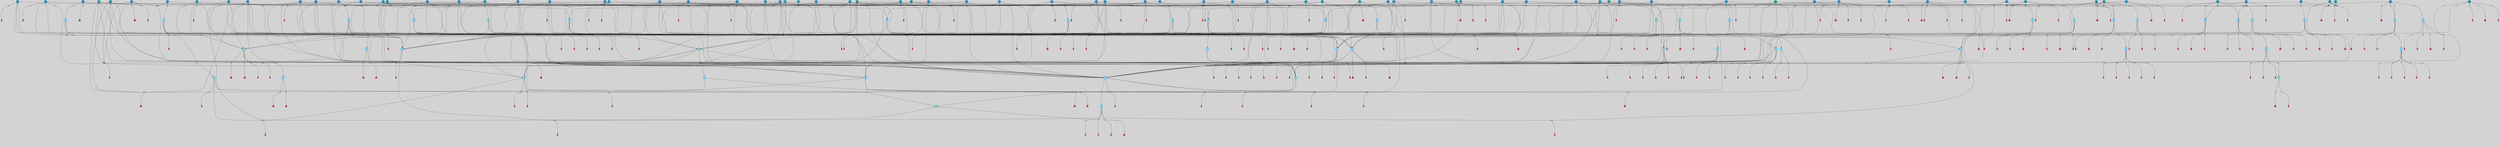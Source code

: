 // File exported with GEGELATI v1.3.1
// On the 2024-04-08 17:42:53
// With the File::TPGGraphDotExporter
digraph{
	graph[pad = "0.212, 0.055" bgcolor = lightgray]
	node[shape=circle style = filled label = ""]
		T3 [fillcolor="#66ddff"]
		T7 [fillcolor="#66ddff"]
		T9 [fillcolor="#66ddff"]
		T11 [fillcolor="#66ddff"]
		T27 [fillcolor="#66ddff"]
		T54 [fillcolor="#66ddff"]
		T59 [fillcolor="#66ddff"]
		T95 [fillcolor="#66ddff"]
		T111 [fillcolor="#66ddff"]
		T129 [fillcolor="#66ddff"]
		T159 [fillcolor="#66ddff"]
		T195 [fillcolor="#66ddff"]
		T213 [fillcolor="#66ddff"]
		T229 [fillcolor="#66ddff"]
		T240 [fillcolor="#66ddff"]
		T321 [fillcolor="#66ddff"]
		T322 [fillcolor="#66ddff"]
		T323 [fillcolor="#66ddff"]
		T324 [fillcolor="#66ddff"]
		T325 [fillcolor="#66ddff"]
		T326 [fillcolor="#66ddff"]
		T327 [fillcolor="#66ddff"]
		T328 [fillcolor="#1199bb"]
		T330 [fillcolor="#1199bb"]
		T448 [fillcolor="#1199bb"]
		T465 [fillcolor="#1199bb"]
		T565 [fillcolor="#1199bb"]
		T582 [fillcolor="#1199bb"]
		T602 [fillcolor="#1199bb"]
		T603 [fillcolor="#66ddff"]
		T605 [fillcolor="#66ddff"]
		T633 [fillcolor="#66ddff"]
		T635 [fillcolor="#1199bb"]
		T656 [fillcolor="#66ddff"]
		T663 [fillcolor="#1199bb"]
		T667 [fillcolor="#1199bb"]
		T668 [fillcolor="#66ddff"]
		T669 [fillcolor="#66ddff"]
		T670 [fillcolor="#66ddff"]
		T671 [fillcolor="#1199bb"]
		T672 [fillcolor="#66ddff"]
		T673 [fillcolor="#66ddff"]
		T674 [fillcolor="#66ddff"]
		T676 [fillcolor="#1199bb"]
		T680 [fillcolor="#1199bb"]
		T709 [fillcolor="#1199bb"]
		T712 [fillcolor="#1199bb"]
		T718 [fillcolor="#1199bb"]
		T731 [fillcolor="#1199bb"]
		T737 [fillcolor="#66ddff"]
		T738 [fillcolor="#1199bb"]
		T740 [fillcolor="#1199bb"]
		T741 [fillcolor="#1199bb"]
		T742 [fillcolor="#66ddff"]
		T743 [fillcolor="#66ddff"]
		T744 [fillcolor="#66ddff"]
		T745 [fillcolor="#1199bb"]
		T746 [fillcolor="#66ddff"]
		T747 [fillcolor="#66ddff"]
		T748 [fillcolor="#66ddff"]
		T751 [fillcolor="#1199bb"]
		T753 [fillcolor="#66ddff"]
		T754 [fillcolor="#66ddff"]
		T766 [fillcolor="#1199bb"]
		T769 [fillcolor="#1199bb"]
		T771 [fillcolor="#1199bb"]
		T772 [fillcolor="#1199bb"]
		T780 [fillcolor="#1199bb"]
		T793 [fillcolor="#1199bb"]
		T794 [fillcolor="#1199bb"]
		T795 [fillcolor="#1199bb"]
		T796 [fillcolor="#1199bb"]
		T798 [fillcolor="#1199bb"]
		T801 [fillcolor="#1199bb"]
		T804 [fillcolor="#1199bb"]
		T808 [fillcolor="#1199bb"]
		T810 [fillcolor="#1199bb"]
		T811 [fillcolor="#1199bb"]
		T812 [fillcolor="#1199bb"]
		T813 [fillcolor="#1199bb"]
		T814 [fillcolor="#1199bb"]
		T816 [fillcolor="#1199bb"]
		T819 [fillcolor="#66ddff"]
		T820 [fillcolor="#66ddff"]
		T821 [fillcolor="#1199bb"]
		T822 [fillcolor="#66ddff"]
		T823 [fillcolor="#66ddff"]
		T824 [fillcolor="#66ddff"]
		T825 [fillcolor="#66ddff"]
		T826 [fillcolor="#66ddff"]
		T827 [fillcolor="#1199bb"]
		T828 [fillcolor="#66ddff"]
		T829 [fillcolor="#66ddff"]
		T830 [fillcolor="#1199bb"]
		T833 [fillcolor="#1199bb"]
		T834 [fillcolor="#1199bb"]
		T835 [fillcolor="#1199bb"]
		T836 [fillcolor="#1199bb"]
		T837 [fillcolor="#1199bb"]
		T838 [fillcolor="#1199bb"]
		T839 [fillcolor="#1199bb"]
		T841 [fillcolor="#1199bb"]
		T842 [fillcolor="#1199bb"]
		T843 [fillcolor="#1199bb"]
		T845 [fillcolor="#1199bb"]
		T846 [fillcolor="#1199bb"]
		T847 [fillcolor="#1199bb"]
		T848 [fillcolor="#1199bb"]
		T849 [fillcolor="#1199bb"]
		T850 [fillcolor="#1199bb"]
		T851 [fillcolor="#1199bb"]
		T853 [fillcolor="#1199bb"]
		T854 [fillcolor="#1199bb"]
		T855 [fillcolor="#1199bb"]
		T856 [fillcolor="#1199bb"]
		T857 [fillcolor="#1199bb"]
		T858 [fillcolor="#1199bb"]
		T859 [fillcolor="#1199bb"]
		T860 [fillcolor="#1199bb"]
		T863 [fillcolor="#1199bb"]
		T864 [fillcolor="#1199bb"]
		T865 [fillcolor="#1199bb"]
		T866 [fillcolor="#1199bb"]
		T867 [fillcolor="#1199bb"]
		T868 [fillcolor="#1199bb"]
		T869 [fillcolor="#1199bb"]
		T870 [fillcolor="#1199bb"]
		T871 [fillcolor="#1199bb"]
		T872 [fillcolor="#1199bb"]
		T873 [fillcolor="#1199bb"]
		P12073 [fillcolor="#cccccc" shape=point] //6|
		I12073 [shape=box style=invis label="6|1&2|6#1|7&#92;n10|7&2|0#1|5&#92;n9|4&0|1#2|2&#92;n8|6&0|0#1|0&#92;n"]
		P12073 -> I12073[style=invis]
		A7921 [fillcolor="#ff3366" shape=box margin=0.03 width=0 height=0 label="3"]
		T3 -> P12073 -> A7921
		P12074 [fillcolor="#cccccc" shape=point] //3|
		I12074 [shape=box style=invis label="7|6&2|4#0|2&#92;n10|3&2|7#1|4&#92;n11|6&0|4#0|1&#92;n7|1&0|0#2|6&#92;n7|6&0|3#2|6&#92;n4|0&2|6#0|1&#92;n4|4&2|5#0|2&#92;n4|6&0|4#2|7&#92;n10|0&2|3#1|5&#92;n2|6&0|5#0|2&#92;n1|0&2|3#0|7&#92;n1|6&2|0#0|5&#92;n6|2&0|1#0|7&#92;n9|2&0|3#2|7&#92;n5|3&0|6#0|6&#92;n1|7&2|5#2|3&#92;n8|1&2|7#0|6&#92;n1|0&2|5#2|1&#92;n7|1&2|2#2|5&#92;n7|4&2|6#0|3&#92;n"]
		P12074 -> I12074[style=invis]
		A7922 [fillcolor="#ff3366" shape=box margin=0.03 width=0 height=0 label="4"]
		T3 -> P12074 -> A7922
		P12075 [fillcolor="#cccccc" shape=point] //-3|
		I12075 [shape=box style=invis label="1|6&2|7#0|7&#92;n10|2&0|7#1|3&#92;n9|6&2|7#2|2&#92;n5|3&0|7#0|7&#92;n1|6&2|3#0|0&#92;n2|3&2|3#2|2&#92;n5|1&2|6#0|6&#92;n"]
		P12075 -> I12075[style=invis]
		A7923 [fillcolor="#ff3366" shape=box margin=0.03 width=0 height=0 label="7"]
		T7 -> P12075 -> A7923
		P12076 [fillcolor="#cccccc" shape=point] //5|
		I12076 [shape=box style=invis label="0|5&2|3#0|1&#92;n0|6&2|1#2|4&#92;n6|2&2|6#0|7&#92;n7|4&0|3#0|1&#92;n5|4&0|7#1|6&#92;n9|1&0|5#2|2&#92;n6|3&2|3#1|7&#92;n11|7&2|4#1|6&#92;n2|5&0|1#0|0&#92;n4|7&0|0#0|2&#92;n6|2&0|6#0|0&#92;n2|1&2|6#2|4&#92;n10|0&2|0#1|0&#92;n6|6&2|4#0|6&#92;n"]
		P12076 -> I12076[style=invis]
		A7924 [fillcolor="#ff3366" shape=box margin=0.03 width=0 height=0 label="8"]
		T7 -> P12076 -> A7924
		P12077 [fillcolor="#cccccc" shape=point] //-6|
		I12077 [shape=box style=invis label="11|1&0|7#2|0&#92;n10|4&0|1#1|0&#92;n4|3&2|4#2|1&#92;n0|5&2|0#0|0&#92;n6|1&0|0#0|3&#92;n8|2&2|0#0|4&#92;n11|4&2|0#1|6&#92;n7|0&2|6#2|3&#92;n5|3&2|6#2|0&#92;n2|0&2|0#0|4&#92;n"]
		P12077 -> I12077[style=invis]
		A7925 [fillcolor="#ff3366" shape=box margin=0.03 width=0 height=0 label="9"]
		T9 -> P12077 -> A7925
		P12078 [fillcolor="#cccccc" shape=point] //2|
		I12078 [shape=box style=invis label="6|3&2|7#1|4&#92;n8|6&0|0#2|5&#92;n2|1&0|2#0|3&#92;n8|7&0|6#0|4&#92;n2|1&2|0#0|1&#92;n0|0&2|2#2|3&#92;n6|6&0|7#2|1&#92;n6|1&0|7#2|6&#92;n5|4&2|7#0|4&#92;n0|3&0|4#2|0&#92;n11|0&2|0#2|5&#92;n4|5&2|5#2|4&#92;n5|7&0|6#0|4&#92;n9|7&2|5#0|3&#92;n5|4&2|1#0|3&#92;n5|3&0|1#1|7&#92;n0|4&0|3#2|5&#92;n"]
		P12078 -> I12078[style=invis]
		A7926 [fillcolor="#ff3366" shape=box margin=0.03 width=0 height=0 label="10"]
		T9 -> P12078 -> A7926
		P12079 [fillcolor="#cccccc" shape=point] //6|
		I12079 [shape=box style=invis label="3|0&2|7#2|2&#92;n3|2&0|4#2|5&#92;n5|1&0|2#1|0&#92;n8|7&0|1#2|0&#92;n8|5&0|3#0|6&#92;n0|2&0|2#2|3&#92;n1|5&2|5#0|5&#92;n5|6&0|6#0|7&#92;n6|7&0|0#2|6&#92;n1|2&2|3#0|0&#92;n7|7&2|3#0|4&#92;n0|7&2|7#0|6&#92;n1|0&2|2#2|7&#92;n4|4&0|1#0|0&#92;n"]
		P12079 -> I12079[style=invis]
		A7927 [fillcolor="#ff3366" shape=box margin=0.03 width=0 height=0 label="11"]
		T11 -> P12079 -> A7927
		P12080 [fillcolor="#cccccc" shape=point] //-4|
		I12080 [shape=box style=invis label="4|1&0|4#2|6&#92;n1|2&2|2#2|0&#92;n1|2&2|0#0|6&#92;n8|4&2|3#2|5&#92;n5|5&2|1#1|0&#92;n"]
		P12080 -> I12080[style=invis]
		A7928 [fillcolor="#ff3366" shape=box margin=0.03 width=0 height=0 label="12"]
		T11 -> P12080 -> A7928
		P12081 [fillcolor="#cccccc" shape=point] //2|
		I12081 [shape=box style=invis label="9|1&2|3#0|1&#92;n5|2&2|0#2|4&#92;n3|6&2|5#2|7&#92;n7|0&2|5#0|4&#92;n1|2&0|3#0|5&#92;n7|3&2|7#0|0&#92;n"]
		P12081 -> I12081[style=invis]
		A7929 [fillcolor="#ff3366" shape=box margin=0.03 width=0 height=0 label="2"]
		T27 -> P12081 -> A7929
		P12082 [fillcolor="#cccccc" shape=point] //-6|
		I12082 [shape=box style=invis label="7|5&0|4#0|4&#92;n11|0&2|5#2|1&#92;n"]
		P12082 -> I12082[style=invis]
		A7930 [fillcolor="#ff3366" shape=box margin=0.03 width=0 height=0 label="3"]
		T27 -> P12082 -> A7930
		T27 -> P12074
		P12083 [fillcolor="#cccccc" shape=point] //0|
		I12083 [shape=box style=invis label="2|5&0|1#0|6&#92;n6|1&2|2#2|7&#92;n8|0&0|3#1|4&#92;n4|3&2|5#2|4&#92;n8|1&2|4#0|0&#92;n6|6&0|1#2|6&#92;n11|7&2|4#2|5&#92;n6|2&2|4#0|2&#92;n8|5&2|4#2|4&#92;n2|1&2|1#2|2&#92;n2|7&2|5#2|6&#92;n9|7&0|5#0|4&#92;n1|2&0|5#2|6&#92;n4|2&2|3#2|7&#92;n3|3&2|1#0|2&#92;n"]
		P12083 -> I12083[style=invis]
		A7931 [fillcolor="#ff3366" shape=box margin=0.03 width=0 height=0 label="5"]
		T27 -> P12083 -> A7931
		P12084 [fillcolor="#cccccc" shape=point] //0|
		I12084 [shape=box style=invis label="4|0&0|3#2|7&#92;n10|2&0|3#1|7&#92;n3|5&0|2#0|3&#92;n4|5&0|0#2|1&#92;n10|7&2|0#1|2&#92;n5|3&2|3#1|6&#92;n9|5&2|0#0|4&#92;n5|4&2|7#0|2&#92;n10|3&2|7#1|4&#92;n7|2&0|1#2|6&#92;n8|6&0|5#0|5&#92;n8|7&2|3#0|5&#92;n2|6&2|4#0|0&#92;n"]
		P12084 -> I12084[style=invis]
		A7932 [fillcolor="#ff3366" shape=box margin=0.03 width=0 height=0 label="5"]
		T27 -> P12084 -> A7932
		P12085 [fillcolor="#cccccc" shape=point] //8|
		I12085 [shape=box style=invis label="9|0&0|1#2|0&#92;n10|1&2|5#1|4&#92;n8|2&2|6#0|4&#92;n2|4&2|5#2|3&#92;n4|2&2|2#0|2&#92;n7|5&0|2#0|0&#92;n8|2&2|1#1|3&#92;n8|7&0|7#2|1&#92;n1|1&0|0#0|7&#92;n5|6&2|5#1|0&#92;n6|6&2|5#0|0&#92;n11|4&0|3#2|6&#92;n4|2&2|4#0|7&#92;n5|6&0|1#2|0&#92;n11|3&0|2#0|7&#92;n"]
		P12085 -> I12085[style=invis]
		A7933 [fillcolor="#ff3366" shape=box margin=0.03 width=0 height=0 label="6"]
		T54 -> P12085 -> A7933
		P12086 [fillcolor="#cccccc" shape=point] //5|
		I12086 [shape=box style=invis label="3|0&2|0#0|1&#92;n3|0&0|7#0|1&#92;n5|3&0|2#2|6&#92;n4|4&2|4#2|6&#92;n11|2&0|7#1|6&#92;n2|7&2|2#2|5&#92;n9|3&2|6#2|7&#92;n7|7&0|0#0|4&#92;n6|1&2|4#2|3&#92;n5|4&2|0#1|6&#92;n1|3&0|7#0|4&#92;n"]
		P12086 -> I12086[style=invis]
		A7934 [fillcolor="#ff3366" shape=box margin=0.03 width=0 height=0 label="7"]
		T54 -> P12086 -> A7934
		P12087 [fillcolor="#cccccc" shape=point] //-10|
		I12087 [shape=box style=invis label="3|6&0|0#0|4&#92;n4|1&2|4#0|1&#92;n5|1&0|1#0|4&#92;n5|5&2|6#0|5&#92;n6|5&0|6#0|3&#92;n11|1&2|0#0|1&#92;n0|7&2|0#0|3&#92;n1|2&0|6#0|1&#92;n8|0&0|4#2|0&#92;n0|4&0|7#2|7&#92;n7|0&2|7#1|3&#92;n3|1&0|5#2|5&#92;n5|1&0|4#0|3&#92;n2|2&0|2#0|0&#92;n8|3&0|1#0|7&#92;n3|0&0|3#0|5&#92;n7|2&0|5#2|0&#92;n6|3&2|7#1|5&#92;n4|7&2|7#2|1&#92;n"]
		P12087 -> I12087[style=invis]
		A7935 [fillcolor="#ff3366" shape=box margin=0.03 width=0 height=0 label="14"]
		T54 -> P12087 -> A7935
		T54 -> P12076
		P12088 [fillcolor="#cccccc" shape=point] //8|
		I12088 [shape=box style=invis label="9|0&0|1#2|0&#92;n10|1&2|5#1|4&#92;n8|2&2|6#0|4&#92;n4|5&0|3#0|1&#92;n2|4&2|5#2|3&#92;n4|2&2|2#0|2&#92;n7|5&0|2#0|0&#92;n8|2&2|1#1|3&#92;n8|7&0|7#2|1&#92;n1|1&0|0#0|7&#92;n5|6&2|5#1|0&#92;n6|3&2|5#0|0&#92;n11|4&0|3#2|6&#92;n1|2&2|4#0|7&#92;n5|6&0|1#2|0&#92;n11|3&0|2#0|7&#92;n"]
		P12088 -> I12088[style=invis]
		A7936 [fillcolor="#ff3366" shape=box margin=0.03 width=0 height=0 label="6"]
		T59 -> P12088 -> A7936
		T59 -> P12086
		T59 -> P12077
		T59 -> P12086
		P12089 [fillcolor="#cccccc" shape=point] //4|
		I12089 [shape=box style=invis label="4|3&0|6#0|3&#92;n5|7&2|3#2|2&#92;n5|6&0|7#1|2&#92;n1|4&2|6#0|3&#92;n8|4&2|1#2|5&#92;n9|5&2|4#1|4&#92;n2|4&0|5#0|7&#92;n10|0&0|6#1|3&#92;n3|0&0|6#0|2&#92;n2|7&2|7#2|6&#92;n5|2&0|5#1|5&#92;n10|4&2|5#1|7&#92;n4|0&0|4#2|4&#92;n11|1&0|4#2|6&#92;n10|6&2|0#1|4&#92;n9|7&0|3#1|4&#92;n4|5&2|7#0|6&#92;n11|5&2|6#2|3&#92;n0|3&0|5#0|1&#92;n"]
		P12089 -> I12089[style=invis]
		A7937 [fillcolor="#ff3366" shape=box margin=0.03 width=0 height=0 label="13"]
		T95 -> P12089 -> A7937
		P12090 [fillcolor="#cccccc" shape=point] //8|
		I12090 [shape=box style=invis label="9|7&0|5#2|5&#92;n3|3&2|3#0|2&#92;n9|5&2|2#1|0&#92;n2|3&0|6#0|3&#92;n4|4&2|5#2|7&#92;n11|3&2|0#1|5&#92;n6|6&2|1#2|2&#92;n4|6&0|1#2|2&#92;n2|5&2|7#2|2&#92;n7|7&2|2#2|3&#92;n6|5&0|3#2|6&#92;n6|7&0|6#0|2&#92;n"]
		P12090 -> I12090[style=invis]
		A7938 [fillcolor="#ff3366" shape=box margin=0.03 width=0 height=0 label="14"]
		T95 -> P12090 -> A7938
		P12091 [fillcolor="#cccccc" shape=point] //2|
		I12091 [shape=box style=invis label="4|1&0|4#2|6&#92;n5|5&2|1#1|0&#92;n1|0&2|0#0|6&#92;n8|4&2|3#2|5&#92;n"]
		P12091 -> I12091[style=invis]
		T95 -> P12091 -> T11
		P12092 [fillcolor="#cccccc" shape=point] //-9|
		I12092 [shape=box style=invis label="2|0&2|0#2|1&#92;n4|4&2|4#2|6&#92;n9|1&0|3#1|7&#92;n5|3&0|2#2|6&#92;n2|7&2|2#2|5&#92;n5|4&2|0#1|6&#92;n3|0&0|7#0|1&#92;n1|3&0|7#0|4&#92;n11|6&2|2#0|7&#92;n7|7&0|0#0|4&#92;n11|0&0|7#1|6&#92;n9|3&2|6#2|7&#92;n"]
		P12092 -> I12092[style=invis]
		A7939 [fillcolor="#ff3366" shape=box margin=0.03 width=0 height=0 label="7"]
		T95 -> P12092 -> A7939
		P12093 [fillcolor="#cccccc" shape=point] //-8|
		I12093 [shape=box style=invis label="7|5&0|4#2|4&#92;n"]
		P12093 -> I12093[style=invis]
		A7940 [fillcolor="#ff3366" shape=box margin=0.03 width=0 height=0 label="3"]
		T95 -> P12093 -> A7940
		P12094 [fillcolor="#cccccc" shape=point] //-5|
		I12094 [shape=box style=invis label="0|0&2|3#0|2&#92;n10|5&0|6#1|3&#92;n7|3&0|6#2|3&#92;n3|4&0|6#0|6&#92;n10|5&0|2#1|1&#92;n5|0&0|1#0|3&#92;n6|6&2|5#1|5&#92;n7|4&0|2#1|7&#92;n5|7&0|1#2|5&#92;n1|5&0|0#0|3&#92;n7|5&2|1#2|6&#92;n9|0&0|2#0|0&#92;n4|0&2|4#0|0&#92;n4|6&0|0#2|3&#92;n3|1&0|6#2|5&#92;n7|7&2|1#2|3&#92;n9|4&2|2#0|6&#92;n"]
		P12094 -> I12094[style=invis]
		T111 -> P12094 -> T9
		P12095 [fillcolor="#cccccc" shape=point] //7|
		I12095 [shape=box style=invis label="7|4&2|1#2|0&#92;n4|1&2|4#2|3&#92;n5|0&2|0#2|2&#92;n6|1&2|4#2|6&#92;n"]
		P12095 -> I12095[style=invis]
		A7941 [fillcolor="#ff3366" shape=box margin=0.03 width=0 height=0 label="9"]
		T111 -> P12095 -> A7941
		P12096 [fillcolor="#cccccc" shape=point] //2|
		I12096 [shape=box style=invis label="3|0&2|0#0|1&#92;n11|2&0|7#1|6&#92;n8|7&2|4#0|5&#92;n5|3&0|2#2|6&#92;n4|4&2|4#2|6&#92;n3|0&0|7#0|1&#92;n2|7&2|2#2|5&#92;n9|3&2|6#2|7&#92;n7|7&0|0#0|4&#92;n6|1&2|4#1|3&#92;n5|4&2|0#1|6&#92;n1|3&0|7#0|4&#92;n"]
		P12096 -> I12096[style=invis]
		A7942 [fillcolor="#ff3366" shape=box margin=0.03 width=0 height=0 label="7"]
		T111 -> P12096 -> A7942
		T111 -> P12077
		T129 -> P12085
		T129 -> P12086
		P12097 [fillcolor="#cccccc" shape=point] //10|
		I12097 [shape=box style=invis label="4|5&2|7#2|1&#92;n1|7&2|3#0|6&#92;n3|5&2|2#0|3&#92;n10|3&0|7#1|4&#92;n7|1&0|4#2|6&#92;n10|2&0|3#1|7&#92;n9|5&2|0#0|4&#92;n4|0&0|3#2|7&#92;n11|4&2|6#1|2&#92;n5|4&2|7#0|2&#92;n2|6&2|4#0|0&#92;n6|5&0|7#2|1&#92;n5|3&2|3#1|6&#92;n10|7&2|0#1|2&#92;n"]
		P12097 -> I12097[style=invis]
		A7943 [fillcolor="#ff3366" shape=box margin=0.03 width=0 height=0 label="5"]
		T129 -> P12097 -> A7943
		P12098 [fillcolor="#cccccc" shape=point] //5|
		I12098 [shape=box style=invis label="9|4&2|3#1|3&#92;n0|4&2|4#0|5&#92;n6|1&2|6#2|5&#92;n4|0&0|5#2|0&#92;n"]
		P12098 -> I12098[style=invis]
		A7944 [fillcolor="#ff3366" shape=box margin=0.03 width=0 height=0 label="7"]
		T129 -> P12098 -> A7944
		P12099 [fillcolor="#cccccc" shape=point] //6|
		I12099 [shape=box style=invis label="9|4&2|7#0|6&#92;n8|4&0|1#1|0&#92;n1|3&0|0#2|1&#92;n2|4&0|6#2|2&#92;n5|1&2|5#0|7&#92;n3|0&0|3#2|6&#92;n2|2&2|6#0|2&#92;n8|4&0|4#2|2&#92;n5|1&2|4#0|3&#92;n9|4&0|6#0|6&#92;n5|0&2|2#1|5&#92;n11|7&0|0#1|1&#92;n0|4&0|3#0|3&#92;n7|7&2|4#2|5&#92;n1|5&0|1#2|1&#92;n"]
		P12099 -> I12099[style=invis]
		A7945 [fillcolor="#ff3366" shape=box margin=0.03 width=0 height=0 label="1"]
		T129 -> P12099 -> A7945
		P12100 [fillcolor="#cccccc" shape=point] //7|
		I12100 [shape=box style=invis label="7|0&2|1#2|0&#92;n9|7&2|1#1|7&#92;n8|2&0|1#1|0&#92;n6|6&0|2#1|1&#92;n2|2&0|5#0|0&#92;n5|7&0|0#2|1&#92;n5|1&2|5#1|5&#92;n4|7&2|4#2|3&#92;n10|5&2|2#1|5&#92;n1|3&2|2#2|0&#92;n10|2&2|6#1|5&#92;n"]
		P12100 -> I12100[style=invis]
		A7946 [fillcolor="#ff3366" shape=box margin=0.03 width=0 height=0 label="1"]
		T159 -> P12100 -> A7946
		P12101 [fillcolor="#cccccc" shape=point] //7|
		I12101 [shape=box style=invis label="7|4&2|7#0|4&#92;n4|6&0|1#2|5&#92;n2|1&2|3#0|0&#92;n4|3&2|0#0|1&#92;n0|0&2|7#2|7&#92;n7|7&0|5#2|3&#92;n5|0&2|1#2|2&#92;n10|0&0|4#1|2&#92;n4|4&0|7#0|0&#92;n6|7&0|2#0|1&#92;n1|4&2|5#0|4&#92;n"]
		P12101 -> I12101[style=invis]
		A7947 [fillcolor="#ff3366" shape=box margin=0.03 width=0 height=0 label="0"]
		T159 -> P12101 -> A7947
		P12102 [fillcolor="#cccccc" shape=point] //5|
		I12102 [shape=box style=invis label="0|5&2|3#0|1&#92;n0|6&2|1#2|4&#92;n6|2&2|6#0|7&#92;n9|0&2|7#1|1&#92;n7|4&0|3#0|1&#92;n11|7&2|4#1|6&#92;n9|1&0|5#2|2&#92;n5|4&0|7#1|6&#92;n2|5&0|1#0|0&#92;n4|7&0|0#0|2&#92;n6|2&0|6#0|0&#92;n2|1&2|6#2|4&#92;n10|0&0|0#1|0&#92;n6|6&2|4#0|6&#92;n"]
		P12102 -> I12102[style=invis]
		T159 -> P12102 -> T129
		P12103 [fillcolor="#cccccc" shape=point] //5|
		I12103 [shape=box style=invis label="3|0&2|0#2|1&#92;n3|0&0|7#0|1&#92;n5|3&0|2#2|6&#92;n4|4&2|4#2|6&#92;n5|4&2|0#1|6&#92;n2|7&2|2#2|5&#92;n1|3&0|7#0|4&#92;n11|6&2|2#0|7&#92;n7|7&0|0#0|4&#92;n6|1&2|4#2|3&#92;n11|0&0|7#1|6&#92;n9|3&2|6#2|7&#92;n"]
		P12103 -> I12103[style=invis]
		A7948 [fillcolor="#ff3366" shape=box margin=0.03 width=0 height=0 label="7"]
		T195 -> P12103 -> A7948
		P12104 [fillcolor="#cccccc" shape=point] //4|
		I12104 [shape=box style=invis label="7|1&0|6#0|1&#92;n6|7&2|7#1|7&#92;n10|1&2|1#1|1&#92;n9|6&2|2#1|4&#92;n4|7&0|4#2|2&#92;n9|6&0|5#1|1&#92;n10|0&2|6#1|6&#92;n5|1&0|1#2|3&#92;n10|1&0|5#1|0&#92;n3|4&2|3#0|0&#92;n8|2&0|5#2|4&#92;n1|6&2|0#0|0&#92;n2|3&0|1#2|6&#92;n5|2&2|2#1|6&#92;n2|2&0|1#2|1&#92;n3|1&2|7#0|3&#92;n6|7&2|3#0|4&#92;n"]
		P12104 -> I12104[style=invis]
		A7949 [fillcolor="#ff3366" shape=box margin=0.03 width=0 height=0 label="10"]
		T195 -> P12104 -> A7949
		P12105 [fillcolor="#cccccc" shape=point] //-4|
		I12105 [shape=box style=invis label="0|4&0|0#2|7&#92;n8|5&2|4#2|4&#92;n4|3&2|5#2|4&#92;n11|7&2|2#2|5&#92;n6|5&2|2#2|7&#92;n3|2&0|7#0|7&#92;n3|3&2|1#0|3&#92;n2|6&0|3#2|5&#92;n0|1&2|6#2|2&#92;n8|2&0|0#1|6&#92;n0|7&0|5#0|4&#92;n9|5&0|3#2|7&#92;n2|7&2|5#2|6&#92;n9|0&2|0#0|1&#92;n1|2&2|4#0|2&#92;n"]
		P12105 -> I12105[style=invis]
		T195 -> P12105 -> T27
		T195 -> P12101
		P12106 [fillcolor="#cccccc" shape=point] //6|
		I12106 [shape=box style=invis label="9|4&2|7#0|6&#92;n8|4&0|1#1|0&#92;n1|3&0|0#2|1&#92;n2|4&0|6#2|2&#92;n5|1&2|5#0|7&#92;n3|0&0|3#2|6&#92;n2|2&2|6#0|2&#92;n8|4&0|4#2|2&#92;n5|1&2|4#0|3&#92;n9|4&0|6#0|6&#92;n5|0&2|2#1|5&#92;n11|7&0|0#1|1&#92;n0|4&0|3#0|3&#92;n7|7&2|4#2|5&#92;n1|5&0|1#2|1&#92;n"]
		P12106 -> I12106[style=invis]
		A7950 [fillcolor="#ff3366" shape=box margin=0.03 width=0 height=0 label="1"]
		T213 -> P12106 -> A7950
		P12107 [fillcolor="#cccccc" shape=point] //5|
		I12107 [shape=box style=invis label="9|4&2|3#1|3&#92;n0|4&2|4#0|5&#92;n6|1&2|6#2|5&#92;n4|0&0|5#2|0&#92;n"]
		P12107 -> I12107[style=invis]
		A7951 [fillcolor="#ff3366" shape=box margin=0.03 width=0 height=0 label="7"]
		T213 -> P12107 -> A7951
		P12108 [fillcolor="#cccccc" shape=point] //8|
		I12108 [shape=box style=invis label="9|0&0|1#2|0&#92;n10|1&2|5#1|4&#92;n8|2&2|6#0|4&#92;n2|4&2|5#2|3&#92;n4|2&2|2#0|2&#92;n7|5&0|2#0|0&#92;n8|2&2|1#1|3&#92;n8|7&0|7#2|1&#92;n1|1&0|0#0|7&#92;n5|6&2|5#1|0&#92;n6|6&2|5#0|0&#92;n11|4&0|3#2|6&#92;n4|2&2|4#0|7&#92;n5|6&0|1#2|0&#92;n11|3&0|2#0|7&#92;n"]
		P12108 -> I12108[style=invis]
		A7952 [fillcolor="#ff3366" shape=box margin=0.03 width=0 height=0 label="6"]
		T213 -> P12108 -> A7952
		P12109 [fillcolor="#cccccc" shape=point] //10|
		I12109 [shape=box style=invis label="4|5&2|7#2|1&#92;n1|7&2|3#0|6&#92;n3|5&2|2#0|3&#92;n10|3&0|7#1|4&#92;n7|1&0|4#2|6&#92;n10|2&0|3#1|7&#92;n9|5&2|0#0|4&#92;n4|0&0|3#2|7&#92;n11|4&2|6#1|2&#92;n5|4&2|7#0|2&#92;n2|6&2|4#0|0&#92;n6|5&0|7#2|1&#92;n5|3&2|3#1|6&#92;n10|7&2|0#1|2&#92;n"]
		P12109 -> I12109[style=invis]
		A7953 [fillcolor="#ff3366" shape=box margin=0.03 width=0 height=0 label="5"]
		T213 -> P12109 -> A7953
		P12110 [fillcolor="#cccccc" shape=point] //5|
		I12110 [shape=box style=invis label="3|0&2|0#0|1&#92;n3|0&0|7#0|1&#92;n5|3&0|2#2|6&#92;n4|4&2|4#2|6&#92;n11|2&0|7#1|6&#92;n2|7&2|2#2|5&#92;n9|3&2|6#2|7&#92;n7|7&0|0#0|4&#92;n6|1&2|4#2|3&#92;n5|4&2|0#1|6&#92;n1|3&0|7#0|4&#92;n"]
		P12110 -> I12110[style=invis]
		A7954 [fillcolor="#ff3366" shape=box margin=0.03 width=0 height=0 label="7"]
		T213 -> P12110 -> A7954
		P12111 [fillcolor="#cccccc" shape=point] //-2|
		I12111 [shape=box style=invis label="5|2&2|0#2|4&#92;n9|1&2|3#0|1&#92;n3|6&2|5#2|7&#92;n7|0&2|1#0|4&#92;n1|2&0|3#0|5&#92;n7|3&2|7#0|0&#92;n"]
		P12111 -> I12111[style=invis]
		A7955 [fillcolor="#ff3366" shape=box margin=0.03 width=0 height=0 label="2"]
		T229 -> P12111 -> A7955
		P12112 [fillcolor="#cccccc" shape=point] //9|
		I12112 [shape=box style=invis label="7|1&2|2#2|5&#92;n1|0&2|5#2|1&#92;n11|6&0|4#0|1&#92;n10|6&0|3#1|6&#92;n7|1&0|0#2|6&#92;n4|0&2|6#0|1&#92;n4|6&0|4#2|7&#92;n10|0&2|3#1|0&#92;n1|0&2|3#0|7&#92;n1|6&2|0#0|5&#92;n6|2&0|1#0|7&#92;n9|2&0|3#2|7&#92;n5|3&0|6#0|6&#92;n3|1&0|3#0|5&#92;n1|7&2|5#2|3&#92;n8|1&2|7#0|6&#92;n10|3&2|0#1|4&#92;n7|6&2|4#0|2&#92;n7|4&2|6#0|3&#92;n"]
		P12112 -> I12112[style=invis]
		T229 -> P12112 -> T7
		P12113 [fillcolor="#cccccc" shape=point] //2|
		I12113 [shape=box style=invis label="8|6&0|2#0|5&#92;n10|5&2|3#1|7&#92;n5|6&0|1#2|5&#92;n11|3&0|0#2|2&#92;n0|3&2|1#0|6&#92;n9|7&2|6#0|1&#92;n4|6&2|7#0|2&#92;n8|0&0|6#2|0&#92;n11|2&0|7#0|1&#92;n3|7&2|4#0|7&#92;n5|1&0|1#0|6&#92;n7|6&2|7#2|4&#92;n6|1&0|3#0|2&#92;n6|6&2|5#1|2&#92;n8|5&0|2#0|0&#92;n0|2&0|3#0|0&#92;n2|5&2|5#2|1&#92;n10|4&0|1#1|0&#92;n4|3&2|5#0|4&#92;n"]
		P12113 -> I12113[style=invis]
		A7956 [fillcolor="#ff3366" shape=box margin=0.03 width=0 height=0 label="11"]
		T229 -> P12113 -> A7956
		P12114 [fillcolor="#cccccc" shape=point] //-7|
		I12114 [shape=box style=invis label="11|2&2|6#1|1&#92;n2|3&0|6#2|3&#92;n10|0&0|2#1|4&#92;n"]
		P12114 -> I12114[style=invis]
		T229 -> P12114 -> T111
		P12115 [fillcolor="#cccccc" shape=point] //-1|
		I12115 [shape=box style=invis label="6|4&0|4#2|4&#92;n4|5&2|5#2|4&#92;n9|7&2|5#0|3&#92;n3|7&2|6#0|6&#92;n8|7&0|6#0|4&#92;n2|1&2|0#0|1&#92;n8|6&0|0#2|5&#92;n2|1&0|2#0|3&#92;n6|1&0|7#2|6&#92;n6|3&0|1#1|6&#92;n5|4&2|7#0|4&#92;n0|7&0|4#2|0&#92;n11|0&2|0#2|5&#92;n3|7&2|0#2|7&#92;n8|3&2|7#1|4&#92;n5|7&0|6#0|4&#92;n0|0&2|3#2|3&#92;n5|4&2|1#0|3&#92;n0|4&0|3#2|5&#92;n"]
		P12115 -> I12115[style=invis]
		A7957 [fillcolor="#ff3366" shape=box margin=0.03 width=0 height=0 label="10"]
		T229 -> P12115 -> A7957
		P12116 [fillcolor="#cccccc" shape=point] //5|
		I12116 [shape=box style=invis label="1|6&2|7#0|7&#92;n9|2&2|7#2|2&#92;n10|2&0|7#1|3&#92;n5|3&0|7#0|7&#92;n7|0&2|7#2|2&#92;n1|6&2|3#0|0&#92;n2|3&2|3#2|2&#92;n"]
		P12116 -> I12116[style=invis]
		A7958 [fillcolor="#ff3366" shape=box margin=0.03 width=0 height=0 label="7"]
		T240 -> P12116 -> A7958
		P12117 [fillcolor="#cccccc" shape=point] //-8|
		I12117 [shape=box style=invis label="7|5&0|2#2|1&#92;n1|0&2|6#0|0&#92;n7|1&2|6#1|1&#92;n8|7&0|3#1|6&#92;n3|7&2|3#2|4&#92;n"]
		P12117 -> I12117[style=invis]
		A7959 [fillcolor="#ff3366" shape=box margin=0.03 width=0 height=0 label="2"]
		T240 -> P12117 -> A7959
		P12118 [fillcolor="#cccccc" shape=point] //-3|
		I12118 [shape=box style=invis label="1|1&2|1#0|1&#92;n1|4&0|0#2|4&#92;n11|0&2|3#0|2&#92;n11|6&0|4#0|1&#92;n5|2&0|6#1|5&#92;n3|7&2|6#2|7&#92;n7|7&0|1#2|1&#92;n9|5&2|2#2|0&#92;n6|5&2|6#1|4&#92;n0|7&0|5#2|4&#92;n8|1&0|0#2|3&#92;n0|5&0|3#0|5&#92;n2|0&2|4#0|5&#92;n7|5&2|7#1|3&#92;n8|3&0|0#1|2&#92;n"]
		P12118 -> I12118[style=invis]
		A7960 [fillcolor="#ff3366" shape=box margin=0.03 width=0 height=0 label="1"]
		T240 -> P12118 -> A7960
		P12119 [fillcolor="#cccccc" shape=point] //-9|
		I12119 [shape=box style=invis label="2|0&2|0#2|1&#92;n4|4&2|4#2|6&#92;n9|1&0|3#1|7&#92;n5|3&0|2#2|6&#92;n2|7&2|2#2|5&#92;n5|4&2|0#1|6&#92;n3|0&0|7#0|1&#92;n1|3&0|7#0|4&#92;n11|6&2|2#0|7&#92;n7|7&0|0#0|4&#92;n11|0&0|7#1|6&#92;n9|3&2|6#2|7&#92;n"]
		P12119 -> I12119[style=invis]
		A7961 [fillcolor="#ff3366" shape=box margin=0.03 width=0 height=0 label="7"]
		T321 -> P12119 -> A7961
		P12120 [fillcolor="#cccccc" shape=point] //-4|
		I12120 [shape=box style=invis label="4|1&0|4#2|6&#92;n1|2&2|2#2|0&#92;n1|2&2|0#0|6&#92;n8|4&2|3#2|5&#92;n5|5&2|1#1|0&#92;n"]
		P12120 -> I12120[style=invis]
		A7962 [fillcolor="#ff3366" shape=box margin=0.03 width=0 height=0 label="12"]
		T322 -> P12120 -> A7962
		P12121 [fillcolor="#cccccc" shape=point] //8|
		I12121 [shape=box style=invis label="9|7&0|5#2|5&#92;n3|3&2|3#0|2&#92;n9|5&2|2#1|0&#92;n2|3&0|6#0|3&#92;n4|4&2|5#2|7&#92;n11|3&2|0#1|5&#92;n6|6&2|1#2|2&#92;n4|6&0|1#2|2&#92;n2|5&2|7#2|2&#92;n7|7&2|2#2|3&#92;n6|5&0|3#2|6&#92;n6|7&0|6#0|2&#92;n"]
		P12121 -> I12121[style=invis]
		A7963 [fillcolor="#ff3366" shape=box margin=0.03 width=0 height=0 label="14"]
		T321 -> P12121 -> A7963
		P12122 [fillcolor="#cccccc" shape=point] //-8|
		I12122 [shape=box style=invis label="7|5&0|4#2|4&#92;n"]
		P12122 -> I12122[style=invis]
		A7964 [fillcolor="#ff3366" shape=box margin=0.03 width=0 height=0 label="3"]
		T321 -> P12122 -> A7964
		P12123 [fillcolor="#cccccc" shape=point] //4|
		I12123 [shape=box style=invis label="4|3&0|6#0|3&#92;n5|7&2|3#2|2&#92;n5|6&0|7#1|2&#92;n1|4&2|6#0|3&#92;n8|4&2|1#2|5&#92;n9|5&2|4#1|4&#92;n2|4&0|5#0|7&#92;n10|0&0|6#1|3&#92;n3|0&0|6#0|2&#92;n2|7&2|7#2|6&#92;n5|2&0|5#1|5&#92;n10|4&2|5#1|7&#92;n4|0&0|4#2|4&#92;n11|1&0|4#2|6&#92;n10|6&2|0#1|4&#92;n9|7&0|3#1|4&#92;n4|5&2|7#0|6&#92;n11|5&2|6#2|3&#92;n0|3&0|5#0|1&#92;n"]
		P12123 -> I12123[style=invis]
		A7965 [fillcolor="#ff3366" shape=box margin=0.03 width=0 height=0 label="13"]
		T321 -> P12123 -> A7965
		P12124 [fillcolor="#cccccc" shape=point] //-3|
		I12124 [shape=box style=invis label="4|5&0|0#0|0&#92;n4|7&0|0#0|2&#92;n0|6&2|1#2|4&#92;n9|1&0|5#2|2&#92;n10|0&2|0#1|0&#92;n6|6&2|4#0|6&#92;n2|5&0|1#0|0&#92;n6|3&2|3#1|7&#92;n11|7&2|4#1|6&#92;n6|2&2|6#0|1&#92;n6|2&0|0#0|0&#92;n9|1&2|6#2|4&#92;n10|4&0|3#1|1&#92;n5|4&2|7#1|6&#92;n"]
		P12124 -> I12124[style=invis]
		T324 -> P12124 -> T321
		P12125 [fillcolor="#cccccc" shape=point] //2|
		I12125 [shape=box style=invis label="4|1&0|4#2|6&#92;n5|5&2|1#1|0&#92;n1|0&2|0#0|6&#92;n8|4&2|3#2|5&#92;n"]
		P12125 -> I12125[style=invis]
		T321 -> P12125 -> T322
		P12126 [fillcolor="#cccccc" shape=point] //5|
		I12126 [shape=box style=invis label="0|5&2|3#0|1&#92;n0|6&2|1#2|4&#92;n6|2&2|6#0|7&#92;n7|4&0|3#0|1&#92;n5|4&0|7#1|6&#92;n9|1&0|5#2|2&#92;n6|3&2|3#1|7&#92;n11|7&2|4#1|6&#92;n2|5&0|1#0|0&#92;n4|7&0|0#0|2&#92;n6|2&0|6#0|0&#92;n2|1&2|6#2|4&#92;n10|0&2|0#1|0&#92;n6|6&2|4#0|6&#92;n"]
		P12126 -> I12126[style=invis]
		A7966 [fillcolor="#ff3366" shape=box margin=0.03 width=0 height=0 label="8"]
		T323 -> P12126 -> A7966
		P12127 [fillcolor="#cccccc" shape=point] //-3|
		I12127 [shape=box style=invis label="1|6&2|7#0|7&#92;n10|2&0|7#1|3&#92;n9|6&2|7#2|2&#92;n5|3&0|7#0|7&#92;n1|6&2|3#0|0&#92;n2|3&2|3#2|2&#92;n5|1&2|6#0|6&#92;n"]
		P12127 -> I12127[style=invis]
		A7967 [fillcolor="#ff3366" shape=box margin=0.03 width=0 height=0 label="7"]
		T323 -> P12127 -> A7967
		P12128 [fillcolor="#cccccc" shape=point] //1|
		I12128 [shape=box style=invis label="0|4&0|1#0|1&#92;n10|5&2|5#1|6&#92;n7|7&2|5#2|2&#92;n9|5&0|7#2|7&#92;n8|4&0|3#2|7&#92;n11|0&2|3#0|5&#92;n7|0&0|0#0|1&#92;n4|2&0|4#0|5&#92;n5|1&0|6#2|7&#92;n11|3&0|7#1|3&#92;n"]
		P12128 -> I12128[style=invis]
		T324 -> P12128 -> T323
		P12129 [fillcolor="#cccccc" shape=point] //6|
		I12129 [shape=box style=invis label="3|0&2|7#2|2&#92;n3|2&0|4#2|5&#92;n5|1&0|2#1|0&#92;n8|7&0|1#2|0&#92;n8|5&0|3#0|6&#92;n0|2&0|2#2|3&#92;n1|5&2|5#0|5&#92;n5|6&0|6#0|7&#92;n6|7&0|0#2|6&#92;n1|2&2|3#0|0&#92;n7|7&2|3#0|4&#92;n0|7&2|7#0|6&#92;n1|0&2|2#2|7&#92;n4|4&0|1#0|0&#92;n"]
		P12129 -> I12129[style=invis]
		A7968 [fillcolor="#ff3366" shape=box margin=0.03 width=0 height=0 label="11"]
		T322 -> P12129 -> A7968
		P12130 [fillcolor="#cccccc" shape=point] //4|
		I12130 [shape=box style=invis label="4|3&0|6#0|3&#92;n5|7&2|3#2|2&#92;n5|6&0|7#1|2&#92;n1|4&2|6#0|3&#92;n8|4&2|1#2|5&#92;n9|5&2|4#1|4&#92;n2|4&0|5#0|7&#92;n10|0&0|6#1|3&#92;n3|0&0|6#0|2&#92;n2|7&2|7#2|6&#92;n5|2&0|5#1|5&#92;n10|4&2|5#1|7&#92;n4|0&0|4#2|4&#92;n11|1&0|4#2|6&#92;n10|6&2|0#1|4&#92;n9|7&0|3#1|4&#92;n4|5&2|7#0|6&#92;n11|5&2|6#2|3&#92;n0|3&0|5#0|1&#92;n"]
		P12130 -> I12130[style=invis]
		A7969 [fillcolor="#ff3366" shape=box margin=0.03 width=0 height=0 label="13"]
		T324 -> P12130 -> A7969
		P12131 [fillcolor="#cccccc" shape=point] //-9|
		I12131 [shape=box style=invis label="2|0&2|0#2|1&#92;n4|4&2|4#2|6&#92;n9|1&0|3#1|7&#92;n5|3&0|2#2|6&#92;n2|7&2|2#2|5&#92;n5|4&2|0#1|6&#92;n3|0&0|7#0|1&#92;n1|3&0|7#0|4&#92;n11|6&2|2#0|7&#92;n7|7&0|0#0|4&#92;n11|0&0|7#1|6&#92;n9|3&2|6#2|7&#92;n"]
		P12131 -> I12131[style=invis]
		A7970 [fillcolor="#ff3366" shape=box margin=0.03 width=0 height=0 label="7"]
		T326 -> P12131 -> A7970
		P12132 [fillcolor="#cccccc" shape=point] //-4|
		I12132 [shape=box style=invis label="4|1&0|4#2|6&#92;n1|2&2|2#2|0&#92;n1|2&2|0#0|6&#92;n8|4&2|3#2|5&#92;n5|5&2|1#1|0&#92;n"]
		P12132 -> I12132[style=invis]
		A7971 [fillcolor="#ff3366" shape=box margin=0.03 width=0 height=0 label="12"]
		T325 -> P12132 -> A7971
		P12133 [fillcolor="#cccccc" shape=point] //6|
		I12133 [shape=box style=invis label="3|0&2|7#2|2&#92;n3|2&0|4#2|5&#92;n5|1&0|2#1|0&#92;n8|7&0|1#2|0&#92;n8|5&0|3#0|6&#92;n0|2&0|2#2|3&#92;n1|5&2|5#0|5&#92;n5|6&0|6#0|7&#92;n6|7&0|0#2|6&#92;n1|2&2|3#0|0&#92;n7|7&2|3#0|4&#92;n0|7&2|7#0|6&#92;n1|0&2|2#2|7&#92;n4|4&0|1#0|0&#92;n"]
		P12133 -> I12133[style=invis]
		A7972 [fillcolor="#ff3366" shape=box margin=0.03 width=0 height=0 label="11"]
		T325 -> P12133 -> A7972
		P12134 [fillcolor="#cccccc" shape=point] //2|
		I12134 [shape=box style=invis label="4|1&0|4#2|6&#92;n5|5&2|1#1|0&#92;n1|0&2|0#0|6&#92;n8|4&2|3#2|5&#92;n"]
		P12134 -> I12134[style=invis]
		T326 -> P12134 -> T325
		P12135 [fillcolor="#cccccc" shape=point] //4|
		I12135 [shape=box style=invis label="4|3&0|6#0|3&#92;n5|7&2|3#2|2&#92;n5|6&0|7#1|2&#92;n1|4&2|6#0|3&#92;n8|4&2|1#2|5&#92;n9|5&2|4#1|4&#92;n2|4&0|5#0|7&#92;n10|0&0|6#1|3&#92;n3|0&0|6#0|2&#92;n2|7&2|7#2|6&#92;n5|2&0|5#1|5&#92;n10|4&2|5#1|7&#92;n4|0&0|4#2|4&#92;n11|1&0|4#2|6&#92;n10|6&2|0#1|4&#92;n9|7&0|3#1|4&#92;n4|5&2|7#0|6&#92;n11|5&2|6#2|3&#92;n0|3&0|5#0|1&#92;n"]
		P12135 -> I12135[style=invis]
		A7973 [fillcolor="#ff3366" shape=box margin=0.03 width=0 height=0 label="13"]
		T326 -> P12135 -> A7973
		P12136 [fillcolor="#cccccc" shape=point] //-3|
		I12136 [shape=box style=invis label="4|5&0|0#0|0&#92;n4|7&0|0#0|2&#92;n0|6&2|1#2|4&#92;n9|1&0|5#2|2&#92;n10|0&2|0#1|0&#92;n6|6&2|4#0|6&#92;n2|5&0|1#0|0&#92;n6|3&2|3#1|7&#92;n11|7&2|4#1|6&#92;n6|2&2|6#0|1&#92;n6|2&0|0#0|0&#92;n9|1&2|6#2|4&#92;n10|4&0|3#1|1&#92;n5|4&2|7#1|6&#92;n"]
		P12136 -> I12136[style=invis]
		T328 -> P12136 -> T326
		P12137 [fillcolor="#cccccc" shape=point] //5|
		I12137 [shape=box style=invis label="0|5&2|3#0|1&#92;n0|6&2|1#2|4&#92;n6|2&2|6#0|7&#92;n7|4&0|3#0|1&#92;n5|4&0|7#1|6&#92;n9|1&0|5#2|2&#92;n6|3&2|3#1|7&#92;n11|7&2|4#1|6&#92;n2|5&0|1#0|0&#92;n4|7&0|0#0|2&#92;n6|2&0|6#0|0&#92;n2|1&2|6#2|4&#92;n10|0&2|0#1|0&#92;n6|6&2|4#0|6&#92;n"]
		P12137 -> I12137[style=invis]
		A7974 [fillcolor="#ff3366" shape=box margin=0.03 width=0 height=0 label="8"]
		T327 -> P12137 -> A7974
		P12138 [fillcolor="#cccccc" shape=point] //-8|
		I12138 [shape=box style=invis label="7|5&0|4#2|4&#92;n"]
		P12138 -> I12138[style=invis]
		A7975 [fillcolor="#ff3366" shape=box margin=0.03 width=0 height=0 label="3"]
		T326 -> P12138 -> A7975
		P12139 [fillcolor="#cccccc" shape=point] //-3|
		I12139 [shape=box style=invis label="1|6&2|7#0|7&#92;n10|2&0|7#1|3&#92;n9|6&2|7#2|2&#92;n5|3&0|7#0|7&#92;n1|6&2|3#0|0&#92;n2|3&2|3#2|2&#92;n5|1&2|6#0|6&#92;n"]
		P12139 -> I12139[style=invis]
		A7976 [fillcolor="#ff3366" shape=box margin=0.03 width=0 height=0 label="7"]
		T327 -> P12139 -> A7976
		P12140 [fillcolor="#cccccc" shape=point] //8|
		I12140 [shape=box style=invis label="9|7&0|5#2|5&#92;n3|3&2|3#0|2&#92;n9|5&2|2#1|0&#92;n2|3&0|6#0|3&#92;n4|4&2|5#2|7&#92;n11|3&2|0#1|5&#92;n6|6&2|1#2|2&#92;n4|6&0|1#2|2&#92;n2|5&2|7#2|2&#92;n7|7&2|2#2|3&#92;n6|5&0|3#2|6&#92;n6|7&0|6#0|2&#92;n"]
		P12140 -> I12140[style=invis]
		A7977 [fillcolor="#ff3366" shape=box margin=0.03 width=0 height=0 label="14"]
		T326 -> P12140 -> A7977
		P12141 [fillcolor="#cccccc" shape=point] //1|
		I12141 [shape=box style=invis label="0|4&0|1#0|1&#92;n10|5&2|5#1|6&#92;n7|7&2|5#2|2&#92;n9|5&0|7#2|7&#92;n8|4&0|3#2|7&#92;n11|0&2|3#0|5&#92;n7|0&0|0#0|1&#92;n4|2&0|4#0|5&#92;n5|1&0|6#2|7&#92;n11|3&0|7#1|3&#92;n"]
		P12141 -> I12141[style=invis]
		T328 -> P12141 -> T327
		P12142 [fillcolor="#cccccc" shape=point] //4|
		I12142 [shape=box style=invis label="4|3&0|6#0|3&#92;n5|7&2|3#2|2&#92;n5|6&0|7#1|2&#92;n1|4&2|6#0|3&#92;n8|4&2|1#2|5&#92;n9|5&2|4#1|4&#92;n2|4&0|5#0|7&#92;n10|0&0|6#1|3&#92;n3|0&0|6#0|2&#92;n2|7&2|7#2|6&#92;n5|2&0|5#1|5&#92;n10|4&2|5#1|7&#92;n4|0&0|4#2|4&#92;n11|1&0|4#2|6&#92;n10|6&2|0#1|4&#92;n9|7&0|3#1|4&#92;n4|5&2|7#0|6&#92;n11|5&2|6#2|3&#92;n0|3&0|5#0|1&#92;n"]
		P12142 -> I12142[style=invis]
		A7978 [fillcolor="#ff3366" shape=box margin=0.03 width=0 height=0 label="13"]
		T328 -> P12142 -> A7978
		P12143 [fillcolor="#cccccc" shape=point] //-1|
		I12143 [shape=box style=invis label="5|2&2|6#2|4&#92;n0|7&0|6#0|2&#92;n11|6&2|4#2|7&#92;n0|4&2|1#0|4&#92;n10|4&0|7#1|6&#92;n0|7&0|0#2|4&#92;n7|0&0|0#0|1&#92;n9|0&0|7#2|7&#92;n5|1&0|6#1|7&#92;n"]
		P12143 -> I12143[style=invis]
		T330 -> P12143 -> T327
		T330 -> P12142
		P12144 [fillcolor="#cccccc" shape=point] //5|
		I12144 [shape=box style=invis label="3|0&2|0#0|1&#92;n3|0&0|7#0|3&#92;n5|3&0|2#2|6&#92;n4|4&2|4#2|6&#92;n11|2&0|7#1|6&#92;n9|3&2|6#2|7&#92;n2|7&2|2#2|5&#92;n7|7&0|0#0|4&#92;n6|1&2|4#2|3&#92;n1|3&0|7#0|4&#92;n"]
		P12144 -> I12144[style=invis]
		A7979 [fillcolor="#ff3366" shape=box margin=0.03 width=0 height=0 label="7"]
		T330 -> P12144 -> A7979
		P12145 [fillcolor="#cccccc" shape=point] //1|
		I12145 [shape=box style=invis label="2|2&2|3#0|2&#92;n2|2&0|5#2|5&#92;n8|4&0|1#1|0&#92;n9|7&0|6#0|3&#92;n5|1&2|2#0|7&#92;n10|7&0|7#1|3&#92;n7|7&2|4#2|5&#92;n5|5&0|2#2|1&#92;n2|6&2|2#0|0&#92;n9|3&2|2#2|0&#92;n0|6&0|6#2|2&#92;n7|7&0|1#2|3&#92;n3|6&0|1#0|5&#92;n1|5&0|1#2|7&#92;n"]
		P12145 -> I12145[style=invis]
		A7980 [fillcolor="#ff3366" shape=box margin=0.03 width=0 height=0 label="1"]
		T330 -> P12145 -> A7980
		P12146 [fillcolor="#cccccc" shape=point] //1|
		I12146 [shape=box style=invis label="0|4&0|1#0|1&#92;n10|5&2|5#1|6&#92;n7|7&2|5#2|2&#92;n9|5&0|7#2|7&#92;n8|4&0|3#2|7&#92;n11|0&2|3#0|5&#92;n7|0&0|0#0|1&#92;n4|2&0|4#0|5&#92;n5|1&0|6#2|7&#92;n11|3&0|7#1|3&#92;n"]
		P12146 -> I12146[style=invis]
		T448 -> P12146 -> T7
		P12147 [fillcolor="#cccccc" shape=point] //3|
		I12147 [shape=box style=invis label="4|7&0|0#0|2&#92;n0|6&2|1#2|4&#92;n9|1&0|5#2|2&#92;n10|4&0|3#1|1&#92;n6|6&2|4#0|6&#92;n2|5&0|1#0|0&#92;n6|3&2|3#1|7&#92;n11|7&2|2#1|6&#92;n6|2&2|6#0|1&#92;n6|2&0|0#0|0&#92;n9|1&2|6#2|4&#92;n10|0&2|0#1|0&#92;n5|4&2|7#1|6&#92;n"]
		P12147 -> I12147[style=invis]
		T448 -> P12147 -> T95
		P12148 [fillcolor="#cccccc" shape=point] //-4|
		I12148 [shape=box style=invis label="2|1&2|3#0|3&#92;n8|0&2|5#2|1&#92;n"]
		P12148 -> I12148[style=invis]
		T448 -> P12148 -> T324
		P12149 [fillcolor="#cccccc" shape=point] //2|
		I12149 [shape=box style=invis label="2|7&2|7#2|7&#92;n9|7&2|1#0|3&#92;n7|7&0|6#0|5&#92;n9|0&2|5#1|7&#92;n0|2&2|3#2|5&#92;n6|6&2|5#0|6&#92;n6|4&2|3#2|2&#92;n10|5&0|1#1|4&#92;n"]
		P12149 -> I12149[style=invis]
		T448 -> P12149 -> T9
		T448 -> P12104
		P12150 [fillcolor="#cccccc" shape=point] //-2|
		I12150 [shape=box style=invis label="2|5&0|2#0|1&#92;n1|6&0|1#2|6&#92;n10|7&0|7#1|5&#92;n0|2&2|3#2|1&#92;n9|1&2|3#2|5&#92;n11|6&2|3#1|3&#92;n5|6&0|0#2|1&#92;n1|4&2|7#2|0&#92;n5|0&2|2#2|4&#92;n7|5&0|1#1|2&#92;n10|4&0|6#1|1&#92;n8|0&0|6#2|1&#92;n9|3&2|2#1|7&#92;n8|2&2|0#0|1&#92;n11|0&0|4#1|5&#92;n8|0&0|4#1|4&#92;n5|6&0|6#0|7&#92;n"]
		P12150 -> I12150[style=invis]
		A7981 [fillcolor="#ff3366" shape=box margin=0.03 width=0 height=0 label="1"]
		T465 -> P12150 -> A7981
		P12151 [fillcolor="#cccccc" shape=point] //-4|
		I12151 [shape=box style=invis label="11|7&2|4#1|6&#92;n4|7&0|0#0|0&#92;n5|6&2|0#2|4&#92;n6|2&0|0#0|0&#92;n10|0&2|0#1|0&#92;n6|6&2|4#0|6&#92;n4|5&0|0#0|0&#92;n6|3&2|3#1|7&#92;n2|5&0|1#0|0&#92;n6|2&2|6#0|1&#92;n9|1&0|5#2|2&#92;n9|1&2|6#2|4&#92;n11|3&2|7#0|5&#92;n10|4&0|3#1|1&#92;n5|4&2|7#1|6&#92;n"]
		P12151 -> I12151[style=invis]
		T465 -> P12151 -> T321
		P12152 [fillcolor="#cccccc" shape=point] //-8|
		I12152 [shape=box style=invis label="0|5&2|3#0|6&#92;n3|2&0|2#0|3&#92;n0|0&2|2#0|2&#92;n2|3&0|6#2|6&#92;n7|6&0|4#0|2&#92;n9|4&2|0#2|5&#92;n3|2&0|7#0|6&#92;n1|2&2|3#0|4&#92;n"]
		P12152 -> I12152[style=invis]
		T465 -> P12152 -> T54
		P12153 [fillcolor="#cccccc" shape=point] //6|
		I12153 [shape=box style=invis label="3|0&2|7#2|2&#92;n3|2&0|4#2|5&#92;n5|1&0|2#1|0&#92;n8|7&0|1#2|0&#92;n8|5&0|3#0|6&#92;n0|2&0|2#2|3&#92;n1|5&2|5#0|5&#92;n5|6&0|6#0|7&#92;n6|7&0|0#2|6&#92;n1|2&2|3#0|0&#92;n7|7&2|3#0|4&#92;n0|7&2|7#0|6&#92;n1|0&2|2#2|7&#92;n4|4&0|1#0|0&#92;n"]
		P12153 -> I12153[style=invis]
		A7982 [fillcolor="#ff3366" shape=box margin=0.03 width=0 height=0 label="11"]
		T465 -> P12153 -> A7982
		P12154 [fillcolor="#cccccc" shape=point] //2|
		I12154 [shape=box style=invis label="1|1&2|1#0|1&#92;n6|5&2|6#1|4&#92;n11|0&2|3#0|2&#92;n11|6&0|4#0|1&#92;n5|2&0|6#1|5&#92;n3|7&2|6#2|6&#92;n9|5&2|2#2|0&#92;n1|4&0|0#2|4&#92;n0|7&0|5#2|4&#92;n8|1&0|0#2|3&#92;n0|5&0|3#0|5&#92;n2|0&2|4#0|5&#92;n7|5&2|7#1|3&#92;n2|2&2|4#0|2&#92;n8|3&0|0#1|2&#92;n"]
		P12154 -> I12154[style=invis]
		A7983 [fillcolor="#ff3366" shape=box margin=0.03 width=0 height=0 label="1"]
		T465 -> P12154 -> A7983
		T565 -> P12083
		P12155 [fillcolor="#cccccc" shape=point] //6|
		I12155 [shape=box style=invis label="6|5&0|5#0|0&#92;n9|3&2|6#2|7&#92;n2|7&2|1#2|5&#92;n2|1&0|3#0|7&#92;n1|0&2|0#2|1&#92;n7|7&0|0#0|4&#92;n0|3&0|2#2|6&#92;n11|0&0|7#1|6&#92;n3|0&0|0#2|1&#92;n10|4&2|4#1|7&#92;n1|3&0|7#0|4&#92;n8|7&0|7#2|6&#92;n1|3&2|0#0|3&#92;n1|6&2|3#2|0&#92;n"]
		P12155 -> I12155[style=invis]
		A7984 [fillcolor="#ff3366" shape=box margin=0.03 width=0 height=0 label="7"]
		T565 -> P12155 -> A7984
		P12156 [fillcolor="#cccccc" shape=point] //0|
		I12156 [shape=box style=invis label="9|5&0|6#2|3&#92;n6|1&2|1#1|7&#92;n9|2&2|3#2|1&#92;n10|4&2|4#1|7&#92;n11|0&2|7#2|1&#92;n10|7&2|0#1|3&#92;n5|6&0|6#1|2&#92;n9|3&2|2#1|7&#92;n8|5&0|1#2|3&#92;n11|0&2|0#0|1&#92;n1|0&0|7#2|3&#92;n11|7&0|7#0|6&#92;n6|0&2|0#0|5&#92;n2|5&0|6#0|4&#92;n8|1&2|4#0|7&#92;n"]
		P12156 -> I12156[style=invis]
		T565 -> P12156 -> T229
		P12157 [fillcolor="#cccccc" shape=point] //3|
		I12157 [shape=box style=invis label="8|0&0|1#1|4&#92;n7|3&0|4#1|0&#92;n4|7&2|0#2|3&#92;n4|2&2|4#2|3&#92;n3|0&0|2#2|6&#92;n"]
		P12157 -> I12157[style=invis]
		A7985 [fillcolor="#ff3366" shape=box margin=0.03 width=0 height=0 label="1"]
		T565 -> P12157 -> A7985
		P12158 [fillcolor="#cccccc" shape=point] //-9|
		I12158 [shape=box style=invis label="4|7&2|6#0|5&#92;n11|3&0|2#2|6&#92;n10|2&2|4#1|6&#92;n3|0&2|6#2|7&#92;n4|3&0|5#0|7&#92;n2|3&0|7#0|7&#92;n10|6&0|7#1|5&#92;n10|1&2|2#1|1&#92;n1|7&0|3#2|6&#92;n"]
		P12158 -> I12158[style=invis]
		A7986 [fillcolor="#ff3366" shape=box margin=0.03 width=0 height=0 label="4"]
		T582 -> P12158 -> A7986
		P12159 [fillcolor="#cccccc" shape=point] //-1|
		I12159 [shape=box style=invis label="5|7&2|4#0|7&#92;n6|4&2|4#2|6&#92;n3|0&0|5#0|0&#92;n9|5&0|7#1|4&#92;n8|0&0|2#2|1&#92;n3|0&2|6#0|7&#92;n1|7&2|5#2|5&#92;n9|4&0|2#0|6&#92;n4|4&2|5#0|6&#92;n"]
		P12159 -> I12159[style=invis]
		A7987 [fillcolor="#ff3366" shape=box margin=0.03 width=0 height=0 label="7"]
		T582 -> P12159 -> A7987
		P12160 [fillcolor="#cccccc" shape=point] //-6|
		I12160 [shape=box style=invis label="9|0&2|0#0|1&#92;n3|2&0|2#0|3&#92;n5|4&0|5#1|7&#92;n2|1&0|4#0|3&#92;n9|2&2|0#2|4&#92;n7|6&0|4#0|2&#92;n2|3&0|6#2|6&#92;n1|2&0|3#2|0&#92;n"]
		P12160 -> I12160[style=invis]
		T582 -> P12160 -> T54
		P12161 [fillcolor="#cccccc" shape=point] //-2|
		I12161 [shape=box style=invis label="1|3&0|2#0|7&#92;n6|1&0|7#0|0&#92;n6|1&2|4#1|7&#92;n3|0&2|3#0|3&#92;n0|2&0|7#2|6&#92;n"]
		P12161 -> I12161[style=invis]
		T582 -> P12161 -> T195
		T582 -> P12120
		T602 -> P12158
		T602 -> P12159
		P12162 [fillcolor="#cccccc" shape=point] //-2|
		I12162 [shape=box style=invis label="0|2&0|7#2|6&#92;n6|1&0|4#1|7&#92;n3|0&2|3#0|3&#92;n1|3&0|2#0|7&#92;n"]
		P12162 -> I12162[style=invis]
		T602 -> P12162 -> T195
		T602 -> P12120
		T602 -> P12160
		P12163 [fillcolor="#cccccc" shape=point] //-7|
		I12163 [shape=box style=invis label="8|4&0|0#0|1&#92;n6|5&2|6#2|6&#92;n0|6&0|7#2|4&#92;n4|0&0|0#2|1&#92;n2|4&0|2#0|5&#92;n11|3&0|6#1|6&#92;n5|5&0|2#0|5&#92;n1|1&2|6#2|2&#92;n10|0&0|5#1|7&#92;n"]
		P12163 -> I12163[style=invis]
		T603 -> P12163 -> T7
		P12164 [fillcolor="#cccccc" shape=point] //5|
		I12164 [shape=box style=invis label="11|7&2|0#1|7&#92;n1|5&2|4#2|4&#92;n4|3&0|1#0|5&#92;n1|6&0|0#0|4&#92;n8|6&2|4#0|0&#92;n4|0&2|0#0|5&#92;n10|4&2|0#1|0&#92;n4|4&0|5#0|1&#92;n0|7&2|1#0|5&#92;n0|6&2|3#2|0&#92;n9|6&2|5#1|3&#92;n"]
		P12164 -> I12164[style=invis]
		T603 -> P12164 -> T195
		P12165 [fillcolor="#cccccc" shape=point] //8|
		I12165 [shape=box style=invis label="11|7&2|0#1|7&#92;n1|5&2|0#2|4&#92;n2|4&2|1#2|6&#92;n4|4&0|5#0|1&#92;n1|6&0|0#0|4&#92;n0|7&2|1#0|4&#92;n4|0&2|0#0|5&#92;n4|3&0|2#0|5&#92;n10|4&2|0#1|0&#92;n0|6&2|3#2|0&#92;n9|6&2|5#1|3&#92;n"]
		P12165 -> I12165[style=invis]
		T603 -> P12165 -> T195
		T603 -> P12158
		P12166 [fillcolor="#cccccc" shape=point] //4|
		I12166 [shape=box style=invis label="7|0&0|3#1|6&#92;n10|7&0|3#1|1&#92;n2|6&0|1#0|0&#92;n1|7&0|7#2|6&#92;n6|0&2|1#1|1&#92;n1|7&2|2#0|2&#92;n10|6&0|1#1|4&#92;n11|1&0|0#2|0&#92;n7|1&2|1#2|3&#92;n9|3&2|5#2|2&#92;n7|6&0|1#2|7&#92;n4|1&2|6#2|4&#92;n1|3&0|2#0|5&#92;n9|7&2|4#1|6&#92;n0|5&0|5#2|1&#92;n1|1&2|4#2|5&#92;n1|2&2|5#0|0&#92;n8|1&2|7#1|6&#92;n2|6&0|6#0|6&#92;n"]
		P12166 -> I12166[style=invis]
		T605 -> P12166 -> T95
		P12167 [fillcolor="#cccccc" shape=point] //5|
		I12167 [shape=box style=invis label="0|5&2|3#0|1&#92;n0|6&2|1#2|4&#92;n6|2&2|6#0|7&#92;n7|4&0|3#0|1&#92;n5|4&0|7#1|6&#92;n9|1&0|5#2|2&#92;n6|3&2|3#1|7&#92;n11|7&2|4#1|6&#92;n2|5&0|1#0|0&#92;n4|7&0|0#0|2&#92;n6|2&0|6#0|0&#92;n2|1&2|6#2|4&#92;n10|0&2|0#1|0&#92;n6|6&2|4#0|6&#92;n"]
		P12167 -> I12167[style=invis]
		A7988 [fillcolor="#ff3366" shape=box margin=0.03 width=0 height=0 label="8"]
		T605 -> P12167 -> A7988
		P12168 [fillcolor="#cccccc" shape=point] //-3|
		I12168 [shape=box style=invis label="8|0&2|5#1|1&#92;n11|3&2|5#2|5&#92;n"]
		P12168 -> I12168[style=invis]
		T605 -> P12168 -> T59
		T605 -> P12158
		P12169 [fillcolor="#cccccc" shape=point] //5|
		I12169 [shape=box style=invis label="1|2&2|4#2|0&#92;n5|1&2|1#0|6&#92;n1|2&2|1#2|3&#92;n10|2&0|7#1|3&#92;n9|6&2|7#2|6&#92;n2|2&2|3#2|2&#92;n5|3&2|7#0|7&#92;n0|4&2|3#0|3&#92;n1|0&2|7#0|7&#92;n"]
		P12169 -> I12169[style=invis]
		A7989 [fillcolor="#ff3366" shape=box margin=0.03 width=0 height=0 label="7"]
		T605 -> P12169 -> A7989
		T633 -> P12159
		T633 -> P12162
		P12170 [fillcolor="#cccccc" shape=point] //-1|
		I12170 [shape=box style=invis label="6|6&0|0#1|5&#92;n3|0&0|2#2|3&#92;n1|0&0|5#0|3&#92;n10|4&0|0#1|0&#92;n1|7&2|5#2|5&#92;n9|4&0|0#1|5&#92;n11|3&2|1#1|6&#92;n6|3&2|6#2|0&#92;n6|1&0|2#0|6&#92;n8|0&0|6#2|4&#92;n"]
		P12170 -> I12170[style=invis]
		A7990 [fillcolor="#ff3366" shape=box margin=0.03 width=0 height=0 label="12"]
		T633 -> P12170 -> A7990
		T633 -> P12160
		P12171 [fillcolor="#cccccc" shape=point] //4|
		I12171 [shape=box style=invis label="9|6&0|4#2|0&#92;n6|1&0|7#0|0&#92;n3|0&2|3#0|3&#92;n1|3&0|2#0|7&#92;n6|1&2|4#1|7&#92;n6|3&0|7#2|6&#92;n"]
		P12171 -> I12171[style=invis]
		T633 -> P12171 -> T195
		P12172 [fillcolor="#cccccc" shape=point] //-7|
		I12172 [shape=box style=invis label="6|6&2|0#1|4&#92;n4|0&0|1#2|5&#92;n8|3&2|7#1|3&#92;n9|4&0|2#0|7&#92;n9|0&2|1#1|7&#92;n3|6&0|6#2|2&#92;n4|7&2|1#2|6&#92;n2|6&0|5#2|5&#92;n0|7&2|0#2|7&#92;n7|4&2|3#2|2&#92;n11|4&0|7#2|0&#92;n0|2&2|0#2|5&#92;n"]
		P12172 -> I12172[style=invis]
		A7991 [fillcolor="#ff3366" shape=box margin=0.03 width=0 height=0 label="1"]
		T635 -> P12172 -> A7991
		P12173 [fillcolor="#cccccc" shape=point] //-7|
		I12173 [shape=box style=invis label="3|7&0|0#2|7&#92;n6|0&0|2#2|1&#92;n2|2&0|2#0|7&#92;n5|3&0|4#1|6&#92;n"]
		P12173 -> I12173[style=invis]
		A7992 [fillcolor="#ff3366" shape=box margin=0.03 width=0 height=0 label="3"]
		T635 -> P12173 -> A7992
		T635 -> P12155
		P12174 [fillcolor="#cccccc" shape=point] //3|
		I12174 [shape=box style=invis label="11|0&2|3#2|5&#92;n10|3&0|1#1|1&#92;n6|7&2|0#2|3&#92;n0|0&0|7#0|4&#92;n3|6&2|7#0|4&#92;n"]
		P12174 -> I12174[style=invis]
		T635 -> P12174 -> T7
		P12175 [fillcolor="#cccccc" shape=point] //-5|
		I12175 [shape=box style=invis label="10|6&2|5#1|6&#92;n9|3&0|1#1|7&#92;n2|4&0|1#0|1&#92;n11|3&0|7#1|6&#92;n5|1&0|6#2|7&#92;n8|0&0|0#0|1&#92;n0|6&0|7#0|4&#92;n6|7&2|6#2|6&#92;n11|0&2|3#0|5&#92;n"]
		P12175 -> I12175[style=invis]
		T656 -> P12175 -> T7
		P12176 [fillcolor="#cccccc" shape=point] //-10|
		I12176 [shape=box style=invis label="3|6&0|6#2|2&#92;n9|4&0|0#2|7&#92;n2|5&0|0#0|1&#92;n11|6&0|0#2|2&#92;n0|2&2|7#0|5&#92;n6|3&0|3#0|7&#92;n0|7&2|7#2|7&#92;n2|0&2|3#2|2&#92;n10|1&2|6#1|3&#92;n4|4&0|3#2|0&#92;n1|1&0|0#0|2&#92;n4|3&0|1#2|5&#92;n1|0&2|0#0|0&#92;n"]
		P12176 -> I12176[style=invis]
		A7993 [fillcolor="#ff3366" shape=box margin=0.03 width=0 height=0 label="1"]
		T656 -> P12176 -> A7993
		P12177 [fillcolor="#cccccc" shape=point] //-2|
		I12177 [shape=box style=invis label="1|1&2|1#0|1&#92;n11|0&2|3#2|2&#92;n1|4&0|0#2|2&#92;n0|7&0|5#2|4&#92;n1|0&2|2#2|4&#92;n8|7&0|0#1|2&#92;n8|1&2|0#2|3&#92;n7|7&0|1#2|1&#92;n3|6&2|7#0|4&#92;n7|7&0|4#0|3&#92;n9|5&2|2#2|0&#92;n6|5&2|4#1|4&#92;n11|2&0|2#2|1&#92;n5|2&0|6#1|5&#92;n0|5&0|3#0|5&#92;n2|0&2|4#0|5&#92;n7|5&2|7#1|3&#92;n3|7&2|6#2|7&#92;n"]
		P12177 -> I12177[style=invis]
		T656 -> P12177 -> T229
		P12178 [fillcolor="#cccccc" shape=point] //-3|
		I12178 [shape=box style=invis label="2|5&2|2#0|5&#92;n9|5&2|2#2|7&#92;n7|5&2|5#1|0&#92;n9|2&2|7#1|5&#92;n3|6&0|6#2|2&#92;n0|0&2|6#0|0&#92;n1|0&2|0#0|0&#92;n8|6&2|0#2|2&#92;n10|3&0|0#1|7&#92;n11|6&0|4#2|5&#92;n1|0&0|5#2|6&#92;n5|5&0|0#1|1&#92;n3|3&2|7#0|7&#92;n1|7&0|7#0|3&#92;n10|4&2|4#1|2&#92;n7|5&2|2#2|5&#92;n2|0&0|7#2|4&#92;n6|2&2|4#1|6&#92;n"]
		P12178 -> I12178[style=invis]
		T656 -> P12178 -> T111
		T663 -> P12162
		T663 -> P12160
		P12179 [fillcolor="#cccccc" shape=point] //-7|
		I12179 [shape=box style=invis label="2|5&2|2#0|0&#92;n2|2&0|0#2|1&#92;n10|7&0|5#1|1&#92;n6|5&0|1#1|0&#92;n4|3&2|2#2|3&#92;n9|5&2|7#2|5&#92;n7|7&2|5#2|5&#92;n8|0&2|4#0|1&#92;n11|7&0|6#1|5&#92;n5|4&2|0#0|2&#92;n2|5&2|2#2|6&#92;n4|4&0|2#2|1&#92;n7|2&2|4#0|0&#92;n10|0&0|2#1|1&#92;n10|4&2|3#1|0&#92;n"]
		P12179 -> I12179[style=invis]
		T663 -> P12179 -> T159
		P12180 [fillcolor="#cccccc" shape=point] //-1|
		I12180 [shape=box style=invis label="5|7&2|4#0|7&#92;n6|4&2|4#2|6&#92;n3|0&0|5#0|0&#92;n9|5&0|7#1|4&#92;n8|0&0|2#2|1&#92;n3|0&2|6#0|7&#92;n1|7&2|5#2|5&#92;n9|4&0|2#0|6&#92;n4|4&2|5#0|6&#92;n"]
		P12180 -> I12180[style=invis]
		A7994 [fillcolor="#ff3366" shape=box margin=0.03 width=0 height=0 label="7"]
		T667 -> P12180 -> A7994
		P12181 [fillcolor="#cccccc" shape=point] //-6|
		I12181 [shape=box style=invis label="7|5&0|4#0|4&#92;n11|0&2|5#2|1&#92;n"]
		P12181 -> I12181[style=invis]
		A7995 [fillcolor="#ff3366" shape=box margin=0.03 width=0 height=0 label="3"]
		T670 -> P12181 -> A7995
		P12182 [fillcolor="#cccccc" shape=point] //2|
		I12182 [shape=box style=invis label="9|1&2|3#0|1&#92;n5|2&2|0#2|4&#92;n3|6&2|5#2|7&#92;n7|0&2|5#0|4&#92;n1|2&0|3#0|5&#92;n7|3&2|7#0|0&#92;n"]
		P12182 -> I12182[style=invis]
		A7996 [fillcolor="#ff3366" shape=box margin=0.03 width=0 height=0 label="2"]
		T670 -> P12182 -> A7996
		P12183 [fillcolor="#cccccc" shape=point] //0|
		I12183 [shape=box style=invis label="2|5&0|1#0|6&#92;n6|1&2|2#2|7&#92;n8|0&0|3#1|4&#92;n4|3&2|5#2|4&#92;n8|1&2|4#0|0&#92;n6|6&0|1#2|6&#92;n11|7&2|4#2|5&#92;n6|2&2|4#0|2&#92;n8|5&2|4#2|4&#92;n2|1&2|1#2|2&#92;n2|7&2|5#2|6&#92;n9|7&0|5#0|4&#92;n1|2&0|5#2|6&#92;n4|2&2|3#2|7&#92;n3|3&2|1#0|2&#92;n"]
		P12183 -> I12183[style=invis]
		A7997 [fillcolor="#ff3366" shape=box margin=0.03 width=0 height=0 label="5"]
		T670 -> P12183 -> A7997
		P12184 [fillcolor="#cccccc" shape=point] //-4|
		I12184 [shape=box style=invis label="4|1&0|4#2|6&#92;n1|2&2|2#2|0&#92;n1|2&2|0#0|6&#92;n8|4&2|3#2|5&#92;n5|5&2|1#1|0&#92;n"]
		P12184 -> I12184[style=invis]
		A7998 [fillcolor="#ff3366" shape=box margin=0.03 width=0 height=0 label="12"]
		T667 -> P12184 -> A7998
		P12185 [fillcolor="#cccccc" shape=point] //-4|
		I12185 [shape=box style=invis label="0|4&0|0#2|7&#92;n8|5&2|4#2|4&#92;n4|3&2|5#2|4&#92;n11|7&2|2#2|5&#92;n6|5&2|2#2|7&#92;n3|2&0|7#0|7&#92;n3|3&2|1#0|3&#92;n2|6&0|3#2|5&#92;n0|1&2|6#2|2&#92;n8|2&0|0#1|6&#92;n0|7&0|5#0|4&#92;n9|5&0|3#2|7&#92;n2|7&2|5#2|6&#92;n9|0&2|0#0|1&#92;n1|2&2|4#0|2&#92;n"]
		P12185 -> I12185[style=invis]
		T669 -> P12185 -> T670
		P12186 [fillcolor="#cccccc" shape=point] //-6|
		I12186 [shape=box style=invis label="9|0&2|0#0|1&#92;n3|2&0|2#0|3&#92;n5|4&0|5#1|7&#92;n2|1&0|4#0|3&#92;n9|2&2|0#2|4&#92;n7|6&0|4#0|2&#92;n2|3&0|6#2|6&#92;n1|2&0|3#2|0&#92;n"]
		P12186 -> I12186[style=invis]
		T667 -> P12186 -> T668
		P12187 [fillcolor="#cccccc" shape=point] //5|
		I12187 [shape=box style=invis label="3|0&2|0#0|1&#92;n3|0&0|7#0|1&#92;n5|3&0|2#2|6&#92;n4|4&2|4#2|6&#92;n11|2&0|7#1|6&#92;n2|7&2|2#2|5&#92;n9|3&2|6#2|7&#92;n7|7&0|0#0|4&#92;n6|1&2|4#2|3&#92;n5|4&2|0#1|6&#92;n1|3&0|7#0|4&#92;n"]
		P12187 -> I12187[style=invis]
		A7999 [fillcolor="#ff3366" shape=box margin=0.03 width=0 height=0 label="7"]
		T668 -> P12187 -> A7999
		P12188 [fillcolor="#cccccc" shape=point] //8|
		I12188 [shape=box style=invis label="9|0&0|1#2|0&#92;n10|1&2|5#1|4&#92;n8|2&2|6#0|4&#92;n2|4&2|5#2|3&#92;n4|2&2|2#0|2&#92;n7|5&0|2#0|0&#92;n8|2&2|1#1|3&#92;n8|7&0|7#2|1&#92;n1|1&0|0#0|7&#92;n5|6&2|5#1|0&#92;n6|6&2|5#0|0&#92;n11|4&0|3#2|6&#92;n4|2&2|4#0|7&#92;n5|6&0|1#2|0&#92;n11|3&0|2#0|7&#92;n"]
		P12188 -> I12188[style=invis]
		A8000 [fillcolor="#ff3366" shape=box margin=0.03 width=0 height=0 label="6"]
		T668 -> P12188 -> A8000
		P12189 [fillcolor="#cccccc" shape=point] //3|
		I12189 [shape=box style=invis label="7|6&2|4#0|2&#92;n10|3&2|7#1|4&#92;n11|6&0|4#0|1&#92;n7|1&0|0#2|6&#92;n7|6&0|3#2|6&#92;n4|0&2|6#0|1&#92;n4|4&2|5#0|2&#92;n4|6&0|4#2|7&#92;n10|0&2|3#1|5&#92;n2|6&0|5#0|2&#92;n1|0&2|3#0|7&#92;n1|6&2|0#0|5&#92;n6|2&0|1#0|7&#92;n9|2&0|3#2|7&#92;n5|3&0|6#0|6&#92;n1|7&2|5#2|3&#92;n8|1&2|7#0|6&#92;n1|0&2|5#2|1&#92;n7|1&2|2#2|5&#92;n7|4&2|6#0|3&#92;n"]
		P12189 -> I12189[style=invis]
		A8001 [fillcolor="#ff3366" shape=box margin=0.03 width=0 height=0 label="4"]
		T670 -> P12189 -> A8001
		P12190 [fillcolor="#cccccc" shape=point] //-10|
		I12190 [shape=box style=invis label="3|6&0|0#0|4&#92;n4|1&2|4#0|1&#92;n5|1&0|1#0|4&#92;n5|5&2|6#0|5&#92;n6|5&0|6#0|3&#92;n11|1&2|0#0|1&#92;n0|7&2|0#0|3&#92;n1|2&0|6#0|1&#92;n8|0&0|4#2|0&#92;n0|4&0|7#2|7&#92;n7|0&2|7#1|3&#92;n3|1&0|5#2|5&#92;n5|1&0|4#0|3&#92;n2|2&0|2#0|0&#92;n8|3&0|1#0|7&#92;n3|0&0|3#0|5&#92;n7|2&0|5#2|0&#92;n6|3&2|7#1|5&#92;n4|7&2|7#2|1&#92;n"]
		P12190 -> I12190[style=invis]
		A8002 [fillcolor="#ff3366" shape=box margin=0.03 width=0 height=0 label="14"]
		T668 -> P12190 -> A8002
		P12191 [fillcolor="#cccccc" shape=point] //5|
		I12191 [shape=box style=invis label="0|5&2|3#0|1&#92;n0|6&2|1#2|4&#92;n6|2&2|6#0|7&#92;n7|4&0|3#0|1&#92;n5|4&0|7#1|6&#92;n9|1&0|5#2|2&#92;n6|3&2|3#1|7&#92;n11|7&2|4#1|6&#92;n2|5&0|1#0|0&#92;n4|7&0|0#0|2&#92;n6|2&0|6#0|0&#92;n2|1&2|6#2|4&#92;n10|0&2|0#1|0&#92;n6|6&2|4#0|6&#92;n"]
		P12191 -> I12191[style=invis]
		A8003 [fillcolor="#ff3366" shape=box margin=0.03 width=0 height=0 label="8"]
		T668 -> P12191 -> A8003
		P12192 [fillcolor="#cccccc" shape=point] //7|
		I12192 [shape=box style=invis label="7|4&2|7#0|4&#92;n4|6&0|1#2|5&#92;n2|1&2|3#0|0&#92;n4|3&2|0#0|1&#92;n0|0&2|7#2|7&#92;n7|7&0|5#2|3&#92;n5|0&2|1#2|2&#92;n10|0&0|4#1|2&#92;n4|4&0|7#0|0&#92;n6|7&0|2#0|1&#92;n1|4&2|5#0|4&#92;n"]
		P12192 -> I12192[style=invis]
		A8004 [fillcolor="#ff3366" shape=box margin=0.03 width=0 height=0 label="0"]
		T669 -> P12192 -> A8004
		P12193 [fillcolor="#cccccc" shape=point] //-9|
		I12193 [shape=box style=invis label="4|7&2|6#0|5&#92;n11|3&0|2#2|6&#92;n10|2&2|4#1|6&#92;n3|0&2|6#2|7&#92;n4|3&0|5#0|7&#92;n2|3&0|7#0|7&#92;n10|6&0|7#1|5&#92;n10|1&2|2#1|1&#92;n1|7&0|3#2|6&#92;n"]
		P12193 -> I12193[style=invis]
		A8005 [fillcolor="#ff3366" shape=box margin=0.03 width=0 height=0 label="4"]
		T667 -> P12193 -> A8005
		P12194 [fillcolor="#cccccc" shape=point] //5|
		I12194 [shape=box style=invis label="3|0&2|0#2|1&#92;n3|0&0|7#0|1&#92;n5|3&0|2#2|6&#92;n4|4&2|4#2|6&#92;n5|4&2|0#1|6&#92;n2|7&2|2#2|5&#92;n1|3&0|7#0|4&#92;n11|6&2|2#0|7&#92;n7|7&0|0#0|4&#92;n6|1&2|4#2|3&#92;n11|0&0|7#1|6&#92;n9|3&2|6#2|7&#92;n"]
		P12194 -> I12194[style=invis]
		A8006 [fillcolor="#ff3366" shape=box margin=0.03 width=0 height=0 label="7"]
		T669 -> P12194 -> A8006
		P12195 [fillcolor="#cccccc" shape=point] //0|
		I12195 [shape=box style=invis label="4|0&0|3#2|7&#92;n10|2&0|3#1|7&#92;n3|5&0|2#0|3&#92;n4|5&0|0#2|1&#92;n10|7&2|0#1|2&#92;n5|3&2|3#1|6&#92;n9|5&2|0#0|4&#92;n5|4&2|7#0|2&#92;n10|3&2|7#1|4&#92;n7|2&0|1#2|6&#92;n8|6&0|5#0|5&#92;n8|7&2|3#0|5&#92;n2|6&2|4#0|0&#92;n"]
		P12195 -> I12195[style=invis]
		A8007 [fillcolor="#ff3366" shape=box margin=0.03 width=0 height=0 label="5"]
		T670 -> P12195 -> A8007
		P12196 [fillcolor="#cccccc" shape=point] //-2|
		I12196 [shape=box style=invis label="1|3&0|2#0|7&#92;n6|1&0|7#0|0&#92;n6|1&2|4#1|7&#92;n3|0&2|3#0|3&#92;n0|2&0|7#2|6&#92;n"]
		P12196 -> I12196[style=invis]
		T667 -> P12196 -> T669
		P12197 [fillcolor="#cccccc" shape=point] //4|
		I12197 [shape=box style=invis label="7|1&0|6#0|1&#92;n6|7&2|7#1|7&#92;n10|1&2|1#1|1&#92;n9|6&2|2#1|4&#92;n4|7&0|4#2|2&#92;n9|6&0|5#1|1&#92;n10|0&2|6#1|6&#92;n5|1&0|1#2|3&#92;n10|1&0|5#1|0&#92;n3|4&2|3#0|0&#92;n8|2&0|5#2|4&#92;n1|6&2|0#0|0&#92;n2|3&0|1#2|6&#92;n5|2&2|2#1|6&#92;n2|2&0|1#2|1&#92;n3|1&2|7#0|3&#92;n6|7&2|3#0|4&#92;n"]
		P12197 -> I12197[style=invis]
		A8008 [fillcolor="#ff3366" shape=box margin=0.03 width=0 height=0 label="10"]
		T669 -> P12197 -> A8008
		P12198 [fillcolor="#cccccc" shape=point] //-1|
		I12198 [shape=box style=invis label="5|7&2|4#0|7&#92;n6|4&2|4#2|6&#92;n3|0&0|5#0|0&#92;n9|5&0|7#1|4&#92;n8|0&0|2#2|1&#92;n3|0&2|6#0|7&#92;n1|7&2|5#2|5&#92;n9|4&0|2#0|6&#92;n4|4&2|5#0|6&#92;n"]
		P12198 -> I12198[style=invis]
		A8009 [fillcolor="#ff3366" shape=box margin=0.03 width=0 height=0 label="7"]
		T671 -> P12198 -> A8009
		P12199 [fillcolor="#cccccc" shape=point] //-6|
		I12199 [shape=box style=invis label="7|5&0|4#0|4&#92;n11|0&2|5#2|1&#92;n"]
		P12199 -> I12199[style=invis]
		A8010 [fillcolor="#ff3366" shape=box margin=0.03 width=0 height=0 label="3"]
		T674 -> P12199 -> A8010
		P12200 [fillcolor="#cccccc" shape=point] //2|
		I12200 [shape=box style=invis label="9|1&2|3#0|1&#92;n5|2&2|0#2|4&#92;n3|6&2|5#2|7&#92;n7|0&2|5#0|4&#92;n1|2&0|3#0|5&#92;n7|3&2|7#0|0&#92;n"]
		P12200 -> I12200[style=invis]
		A8011 [fillcolor="#ff3366" shape=box margin=0.03 width=0 height=0 label="2"]
		T674 -> P12200 -> A8011
		P12201 [fillcolor="#cccccc" shape=point] //0|
		I12201 [shape=box style=invis label="2|5&0|1#0|6&#92;n6|1&2|2#2|7&#92;n8|0&0|3#1|4&#92;n4|3&2|5#2|4&#92;n8|1&2|4#0|0&#92;n6|6&0|1#2|6&#92;n11|7&2|4#2|5&#92;n6|2&2|4#0|2&#92;n8|5&2|4#2|4&#92;n2|1&2|1#2|2&#92;n2|7&2|5#2|6&#92;n9|7&0|5#0|4&#92;n1|2&0|5#2|6&#92;n4|2&2|3#2|7&#92;n3|3&2|1#0|2&#92;n"]
		P12201 -> I12201[style=invis]
		A8012 [fillcolor="#ff3366" shape=box margin=0.03 width=0 height=0 label="5"]
		T674 -> P12201 -> A8012
		P12202 [fillcolor="#cccccc" shape=point] //-4|
		I12202 [shape=box style=invis label="4|1&0|4#2|6&#92;n1|2&2|2#2|0&#92;n1|2&2|0#0|6&#92;n8|4&2|3#2|5&#92;n5|5&2|1#1|0&#92;n"]
		P12202 -> I12202[style=invis]
		A8013 [fillcolor="#ff3366" shape=box margin=0.03 width=0 height=0 label="12"]
		T671 -> P12202 -> A8013
		P12203 [fillcolor="#cccccc" shape=point] //-10|
		I12203 [shape=box style=invis label="3|6&0|0#0|4&#92;n4|1&2|4#0|1&#92;n5|1&0|1#0|4&#92;n5|5&2|6#0|5&#92;n6|5&0|6#0|3&#92;n11|1&2|0#0|1&#92;n0|7&2|0#0|3&#92;n1|2&0|6#0|1&#92;n8|0&0|4#2|0&#92;n0|4&0|7#2|7&#92;n7|0&2|7#1|3&#92;n3|1&0|5#2|5&#92;n5|1&0|4#0|3&#92;n2|2&0|2#0|0&#92;n8|3&0|1#0|7&#92;n3|0&0|3#0|5&#92;n7|2&0|5#2|0&#92;n6|3&2|7#1|5&#92;n4|7&2|7#2|1&#92;n"]
		P12203 -> I12203[style=invis]
		A8014 [fillcolor="#ff3366" shape=box margin=0.03 width=0 height=0 label="14"]
		T672 -> P12203 -> A8014
		P12204 [fillcolor="#cccccc" shape=point] //3|
		I12204 [shape=box style=invis label="7|6&2|4#0|2&#92;n10|3&2|7#1|4&#92;n11|6&0|4#0|1&#92;n7|1&0|0#2|6&#92;n7|6&0|3#2|6&#92;n4|0&2|6#0|1&#92;n4|4&2|5#0|2&#92;n4|6&0|4#2|7&#92;n10|0&2|3#1|5&#92;n2|6&0|5#0|2&#92;n1|0&2|3#0|7&#92;n1|6&2|0#0|5&#92;n6|2&0|1#0|7&#92;n9|2&0|3#2|7&#92;n5|3&0|6#0|6&#92;n1|7&2|5#2|3&#92;n8|1&2|7#0|6&#92;n1|0&2|5#2|1&#92;n7|1&2|2#2|5&#92;n7|4&2|6#0|3&#92;n"]
		P12204 -> I12204[style=invis]
		A8015 [fillcolor="#ff3366" shape=box margin=0.03 width=0 height=0 label="4"]
		T674 -> P12204 -> A8015
		P12205 [fillcolor="#cccccc" shape=point] //-2|
		I12205 [shape=box style=invis label="1|3&0|2#0|7&#92;n6|1&0|7#0|0&#92;n6|1&2|4#1|7&#92;n3|0&2|3#0|3&#92;n0|2&0|7#2|6&#92;n"]
		P12205 -> I12205[style=invis]
		T671 -> P12205 -> T673
		P12206 [fillcolor="#cccccc" shape=point] //-9|
		I12206 [shape=box style=invis label="4|7&2|6#0|5&#92;n11|3&0|2#2|6&#92;n10|2&2|4#1|6&#92;n3|0&2|6#2|7&#92;n4|3&0|5#0|7&#92;n2|3&0|7#0|7&#92;n10|6&0|7#1|5&#92;n10|1&2|2#1|1&#92;n1|7&0|3#2|6&#92;n"]
		P12206 -> I12206[style=invis]
		A8016 [fillcolor="#ff3366" shape=box margin=0.03 width=0 height=0 label="4"]
		T671 -> P12206 -> A8016
		P12207 [fillcolor="#cccccc" shape=point] //8|
		I12207 [shape=box style=invis label="9|0&0|1#2|0&#92;n10|1&2|5#1|4&#92;n8|2&2|6#0|4&#92;n2|4&2|5#2|3&#92;n4|2&2|2#0|2&#92;n7|5&0|2#0|0&#92;n8|2&2|1#1|3&#92;n8|7&0|7#2|1&#92;n1|1&0|0#0|7&#92;n5|6&2|5#1|0&#92;n6|6&2|5#0|0&#92;n11|4&0|3#2|6&#92;n4|2&2|4#0|7&#92;n5|6&0|1#2|0&#92;n11|3&0|2#0|7&#92;n"]
		P12207 -> I12207[style=invis]
		A8017 [fillcolor="#ff3366" shape=box margin=0.03 width=0 height=0 label="6"]
		T672 -> P12207 -> A8017
		P12208 [fillcolor="#cccccc" shape=point] //5|
		I12208 [shape=box style=invis label="3|0&2|0#0|1&#92;n3|0&0|7#0|1&#92;n5|3&0|2#2|6&#92;n4|4&2|4#2|6&#92;n11|2&0|7#1|6&#92;n2|7&2|2#2|5&#92;n9|3&2|6#2|7&#92;n7|7&0|0#0|4&#92;n6|1&2|4#2|3&#92;n5|4&2|0#1|6&#92;n1|3&0|7#0|4&#92;n"]
		P12208 -> I12208[style=invis]
		A8018 [fillcolor="#ff3366" shape=box margin=0.03 width=0 height=0 label="7"]
		T672 -> P12208 -> A8018
		P12209 [fillcolor="#cccccc" shape=point] //7|
		I12209 [shape=box style=invis label="7|4&2|7#0|4&#92;n4|6&0|1#2|5&#92;n2|1&2|3#0|0&#92;n4|3&2|0#0|1&#92;n0|0&2|7#2|7&#92;n7|7&0|5#2|3&#92;n5|0&2|1#2|2&#92;n10|0&0|4#1|2&#92;n4|4&0|7#0|0&#92;n6|7&0|2#0|1&#92;n1|4&2|5#0|4&#92;n"]
		P12209 -> I12209[style=invis]
		A8019 [fillcolor="#ff3366" shape=box margin=0.03 width=0 height=0 label="0"]
		T673 -> P12209 -> A8019
		P12210 [fillcolor="#cccccc" shape=point] //5|
		I12210 [shape=box style=invis label="3|0&2|0#2|1&#92;n3|0&0|7#0|1&#92;n5|3&0|2#2|6&#92;n4|4&2|4#2|6&#92;n5|4&2|0#1|6&#92;n2|7&2|2#2|5&#92;n1|3&0|7#0|4&#92;n11|6&2|2#0|7&#92;n7|7&0|0#0|4&#92;n6|1&2|4#2|3&#92;n11|0&0|7#1|6&#92;n9|3&2|6#2|7&#92;n"]
		P12210 -> I12210[style=invis]
		A8020 [fillcolor="#ff3366" shape=box margin=0.03 width=0 height=0 label="7"]
		T673 -> P12210 -> A8020
		P12211 [fillcolor="#cccccc" shape=point] //-6|
		I12211 [shape=box style=invis label="9|0&2|0#0|1&#92;n3|2&0|2#0|3&#92;n5|4&0|5#1|7&#92;n2|1&0|4#0|3&#92;n9|2&2|0#2|4&#92;n7|6&0|4#0|2&#92;n2|3&0|6#2|6&#92;n1|2&0|3#2|0&#92;n"]
		P12211 -> I12211[style=invis]
		T671 -> P12211 -> T672
		P12212 [fillcolor="#cccccc" shape=point] //5|
		I12212 [shape=box style=invis label="0|5&2|3#0|1&#92;n0|6&2|1#2|4&#92;n6|2&2|6#0|7&#92;n7|4&0|3#0|1&#92;n5|4&0|7#1|6&#92;n9|1&0|5#2|2&#92;n6|3&2|3#1|7&#92;n11|7&2|4#1|6&#92;n2|5&0|1#0|0&#92;n4|7&0|0#0|2&#92;n6|2&0|6#0|0&#92;n2|1&2|6#2|4&#92;n10|0&2|0#1|0&#92;n6|6&2|4#0|6&#92;n"]
		P12212 -> I12212[style=invis]
		A8021 [fillcolor="#ff3366" shape=box margin=0.03 width=0 height=0 label="8"]
		T672 -> P12212 -> A8021
		P12213 [fillcolor="#cccccc" shape=point] //4|
		I12213 [shape=box style=invis label="7|1&0|6#0|1&#92;n6|7&2|7#1|7&#92;n10|1&2|1#1|1&#92;n9|6&2|2#1|4&#92;n4|7&0|4#2|2&#92;n9|6&0|5#1|1&#92;n10|0&2|6#1|6&#92;n5|1&0|1#2|3&#92;n10|1&0|5#1|0&#92;n3|4&2|3#0|0&#92;n8|2&0|5#2|4&#92;n1|6&2|0#0|0&#92;n2|3&0|1#2|6&#92;n5|2&2|2#1|6&#92;n2|2&0|1#2|1&#92;n3|1&2|7#0|3&#92;n6|7&2|3#0|4&#92;n"]
		P12213 -> I12213[style=invis]
		A8022 [fillcolor="#ff3366" shape=box margin=0.03 width=0 height=0 label="10"]
		T673 -> P12213 -> A8022
		P12214 [fillcolor="#cccccc" shape=point] //-4|
		I12214 [shape=box style=invis label="0|4&0|0#2|7&#92;n8|5&2|4#2|4&#92;n4|3&2|5#2|4&#92;n11|7&2|2#2|5&#92;n6|5&2|2#2|7&#92;n3|2&0|7#0|7&#92;n3|3&2|1#0|3&#92;n2|6&0|3#2|5&#92;n0|1&2|6#2|2&#92;n8|2&0|0#1|6&#92;n0|7&0|5#0|4&#92;n9|5&0|3#2|7&#92;n2|7&2|5#2|6&#92;n9|0&2|0#0|1&#92;n1|2&2|4#0|2&#92;n"]
		P12214 -> I12214[style=invis]
		T673 -> P12214 -> T674
		P12215 [fillcolor="#cccccc" shape=point] //0|
		I12215 [shape=box style=invis label="4|0&0|3#2|7&#92;n10|2&0|3#1|7&#92;n3|5&0|2#0|3&#92;n4|5&0|0#2|1&#92;n10|7&2|0#1|2&#92;n5|3&2|3#1|6&#92;n9|5&2|0#0|4&#92;n5|4&2|7#0|2&#92;n10|3&2|7#1|4&#92;n7|2&0|1#2|6&#92;n8|6&0|5#0|5&#92;n8|7&2|3#0|5&#92;n2|6&2|4#0|0&#92;n"]
		P12215 -> I12215[style=invis]
		A8023 [fillcolor="#ff3366" shape=box margin=0.03 width=0 height=0 label="5"]
		T674 -> P12215 -> A8023
		T676 -> P12159
		T676 -> P12160
		T676 -> P12161
		P12216 [fillcolor="#cccccc" shape=point] //7|
		I12216 [shape=box style=invis label="4|1&0|4#2|6&#92;n1|2&2|0#0|6&#92;n8|4&2|3#2|5&#92;n6|0&0|6#1|7&#92;n2|2&2|2#2|0&#92;n5|5&2|4#1|0&#92;n"]
		P12216 -> I12216[style=invis]
		A8024 [fillcolor="#ff3366" shape=box margin=0.03 width=0 height=0 label="12"]
		T676 -> P12216 -> A8024
		P12217 [fillcolor="#cccccc" shape=point] //-10|
		I12217 [shape=box style=invis label="10|2&0|1#1|2&#92;n1|3&0|0#0|5&#92;n7|7&0|7#1|2&#92;n6|4&2|3#0|4&#92;n10|2&0|2#1|7&#92;n10|5&0|6#1|6&#92;n8|3&0|7#2|4&#92;n10|0&0|7#1|2&#92;n6|4&0|0#2|7&#92;n"]
		P12217 -> I12217[style=invis]
		A8025 [fillcolor="#ff3366" shape=box margin=0.03 width=0 height=0 label="7"]
		T676 -> P12217 -> A8025
		P12218 [fillcolor="#cccccc" shape=point] //-10|
		I12218 [shape=box style=invis label="4|3&2|2#2|4&#92;n4|1&2|4#0|7&#92;n1|2&2|7#2|6&#92;n8|0&0|3#1|4&#92;n6|1&2|2#2|7&#92;n2|5&0|1#0|6&#92;n8|6&2|4#0|1&#92;n0|5&0|4#2|4&#92;n6|3&0|4#0|5&#92;n4|4&0|6#0|5&#92;n9|7&0|5#0|4&#92;n2|1&2|1#2|2&#92;n6|6&0|1#2|6&#92;n4|3&2|3#2|7&#92;n"]
		P12218 -> I12218[style=invis]
		A8026 [fillcolor="#ff3366" shape=box margin=0.03 width=0 height=0 label="5"]
		T680 -> P12218 -> A8026
		P12219 [fillcolor="#cccccc" shape=point] //5|
		I12219 [shape=box style=invis label="0|5&2|3#0|1&#92;n0|6&2|1#2|4&#92;n6|2&2|6#0|7&#92;n7|4&0|3#0|1&#92;n5|4&0|7#1|6&#92;n9|1&0|5#2|2&#92;n6|3&2|3#1|7&#92;n11|7&2|4#1|6&#92;n2|5&0|1#0|0&#92;n4|7&0|0#0|2&#92;n6|2&0|6#0|0&#92;n2|1&2|6#2|4&#92;n10|0&2|0#1|0&#92;n6|6&2|4#0|6&#92;n"]
		P12219 -> I12219[style=invis]
		A8027 [fillcolor="#ff3366" shape=box margin=0.03 width=0 height=0 label="8"]
		T680 -> P12219 -> A8027
		T680 -> P12155
		P12220 [fillcolor="#cccccc" shape=point] //-5|
		I12220 [shape=box style=invis label="3|2&0|7#2|6&#92;n4|3&0|6#0|5&#92;n1|3&0|2#0|7&#92;n3|0&0|3#0|3&#92;n"]
		P12220 -> I12220[style=invis]
		T680 -> P12220 -> T195
		T680 -> P12146
		P12221 [fillcolor="#cccccc" shape=point] //6|
		I12221 [shape=box style=invis label="6|1&0|1#1|2&#92;n7|7&2|3#1|6&#92;n7|1&0|2#2|4&#92;n7|6&2|4#2|1&#92;n9|0&0|2#0|1&#92;n4|5&2|0#0|0&#92;n0|1&0|4#2|2&#92;n0|0&2|3#0|6&#92;n4|4&2|7#0|3&#92;n8|6&0|3#2|0&#92;n5|4&0|3#2|6&#92;n6|2&0|2#0|4&#92;n8|7&2|3#0|7&#92;n7|3&2|7#2|5&#92;n8|1&2|2#2|0&#92;n"]
		P12221 -> I12221[style=invis]
		T709 -> P12221 -> T7
		T709 -> P12158
		T709 -> P12164
		P12222 [fillcolor="#cccccc" shape=point] //1|
		I12222 [shape=box style=invis label="4|7&0|0#0|0&#92;n7|6&2|1#1|1&#92;n11|3&2|7#0|5&#92;n4|5&0|6#0|0&#92;n6|3&2|3#1|2&#92;n2|5&0|1#0|0&#92;n6|2&2|6#0|1&#92;n9|1&0|5#2|2&#92;n5|4&2|7#1|6&#92;n6|6&2|4#0|6&#92;n10|4&0|3#1|1&#92;n9|1&2|6#2|4&#92;n10|0&2|0#1|0&#92;n"]
		P12222 -> I12222[style=invis]
		T709 -> P12222 -> T321
		P12223 [fillcolor="#cccccc" shape=point] //-3|
		I12223 [shape=box style=invis label="8|4&0|2#1|0&#92;n0|2&2|7#0|5&#92;n3|6&0|6#2|7&#92;n11|6&0|0#2|2&#92;n0|7&2|7#2|7&#92;n7|0&0|2#0|4&#92;n6|3&0|3#0|7&#92;n7|4&0|6#0|0&#92;n10|1&0|6#1|3&#92;n6|3&0|4#0|4&#92;n2|5&0|0#0|1&#92;n4|3&0|1#2|5&#92;n1|6&2|0#0|0&#92;n10|3&0|1#1|3&#92;n"]
		P12223 -> I12223[style=invis]
		A8028 [fillcolor="#ff3366" shape=box margin=0.03 width=0 height=0 label="1"]
		T709 -> P12223 -> A8028
		T712 -> P12158
		P12224 [fillcolor="#cccccc" shape=point] //2|
		I12224 [shape=box style=invis label="9|5&0|7#1|4&#92;n6|0&2|4#2|6&#92;n8|0&0|2#2|1&#92;n3|0&2|6#0|7&#92;n5|7&2|4#0|7&#92;n1|7&2|5#2|5&#92;n2|4&0|0#0|2&#92;n9|4&0|2#0|7&#92;n"]
		P12224 -> I12224[style=invis]
		T712 -> P12224 -> T633
		T712 -> P12160
		P12225 [fillcolor="#cccccc" shape=point] //-4|
		I12225 [shape=box style=invis label="5|4&2|5#1|7&#92;n0|1&0|6#0|6&#92;n11|7&0|7#2|3&#92;n11|0&2|4#2|0&#92;n7|2&0|3#0|5&#92;n10|2&0|3#1|3&#92;n5|2&0|1#0|7&#92;n9|3&2|6#2|2&#92;n7|7&0|2#0|1&#92;n0|6&0|3#2|0&#92;n8|0&0|4#1|5&#92;n1|5&0|5#2|3&#92;n9|7&2|3#1|0&#92;n"]
		P12225 -> I12225[style=invis]
		T712 -> P12225 -> T213
		P12226 [fillcolor="#cccccc" shape=point] //8|
		I12226 [shape=box style=invis label="10|4&2|5#1|7&#92;n7|5&0|7#2|7&#92;n0|1&0|6#0|6&#92;n11|2&0|2#1|5&#92;n1|0&2|5#2|3&#92;n3|2&0|4#2|0&#92;n11|5&2|4#1|0&#92;n8|5&0|0#2|5&#92;n9|7&2|3#1|0&#92;n1|1&2|5#2|6&#92;n10|4&0|3#1|3&#92;n10|6&0|5#1|6&#92;n7|2&0|0#2|3&#92;n11|5&0|4#2|3&#92;n7|2&0|3#0|1&#92;n"]
		P12226 -> I12226[style=invis]
		T712 -> P12226 -> T213
		P12227 [fillcolor="#cccccc" shape=point] //-6|
		I12227 [shape=box style=invis label="4|6&2|2#2|4&#92;n1|2&2|7#2|6&#92;n6|6&0|1#2|6&#92;n6|1&2|2#2|7&#92;n2|5&0|1#0|6&#92;n0|5&0|4#2|4&#92;n2|2&2|2#2|7&#92;n4|4&0|6#0|5&#92;n11|4&0|1#2|5&#92;n6|3&0|4#0|5&#92;n8|6&2|4#0|1&#92;n9|7&0|5#0|4&#92;n8|0&0|3#1|4&#92;n4|3&2|3#2|7&#92;n"]
		P12227 -> I12227[style=invis]
		A8029 [fillcolor="#ff3366" shape=box margin=0.03 width=0 height=0 label="5"]
		T718 -> P12227 -> A8029
		T718 -> P12219
		T718 -> P12155
		P12228 [fillcolor="#cccccc" shape=point] //-2|
		I12228 [shape=box style=invis label="7|0&0|6#1|3&#92;n10|0&0|6#1|3&#92;n5|6&0|7#1|2&#92;n1|4&2|6#0|3&#92;n8|4&2|1#2|5&#92;n9|5&2|4#1|4&#92;n2|4&0|5#0|7&#92;n5|7&2|3#2|2&#92;n3|0&0|6#0|2&#92;n2|7&2|7#2|6&#92;n5|2&0|5#1|5&#92;n10|4&2|5#1|7&#92;n3|0&0|4#2|4&#92;n11|1&0|4#2|6&#92;n10|6&2|0#1|4&#92;n9|7&0|3#1|4&#92;n4|5&2|7#0|6&#92;n4|3&0|6#0|3&#92;n11|5&2|6#2|7&#92;n0|3&0|5#0|1&#92;n"]
		P12228 -> I12228[style=invis]
		A8030 [fillcolor="#ff3366" shape=box margin=0.03 width=0 height=0 label="13"]
		T718 -> P12228 -> A8030
		T731 -> P12158
		T731 -> P12224
		T731 -> P12120
		T731 -> P12171
		P12229 [fillcolor="#cccccc" shape=point] //-5|
		I12229 [shape=box style=invis label="7|0&0|3#1|6&#92;n9|3&0|5#2|2&#92;n7|4&0|5#2|4&#92;n2|4&0|1#0|0&#92;n1|7&0|7#2|6&#92;n1|7&0|2#0|5&#92;n1|7&2|2#0|2&#92;n0|1&0|0#2|0&#92;n7|1&2|1#2|3&#92;n5|5&2|3#1|2&#92;n8|1&2|7#1|6&#92;n2|6&0|6#0|6&#92;n5|0&2|1#1|1&#92;n2|2&0|6#2|2&#92;n10|7&0|2#1|1&#92;n4|1&2|6#2|4&#92;n7|6&0|1#2|2&#92;n9|7&2|4#1|6&#92;n"]
		P12229 -> I12229[style=invis]
		T731 -> P12229 -> T95
		P12230 [fillcolor="#cccccc" shape=point] //5|
		I12230 [shape=box style=invis label="5|4&2|4#1|4&#92;n4|6&0|0#0|1&#92;n4|0&0|3#2|6&#92;n2|3&2|5#2|3&#92;n10|0&2|7#1|2&#92;n"]
		P12230 -> I12230[style=invis]
		T737 -> P12230 -> T3
		P12231 [fillcolor="#cccccc" shape=point] //0|
		I12231 [shape=box style=invis label="3|5&2|1#0|0&#92;n8|0&2|2#2|6&#92;n4|7&2|3#0|0&#92;n1|5&2|6#0|4&#92;n1|7&2|1#0|6&#92;n8|1&2|3#0|4&#92;n1|4&2|2#2|1&#92;n10|6&2|7#1|0&#92;n0|3&0|3#2|4&#92;n"]
		P12231 -> I12231[style=invis]
		T737 -> P12231 -> T3
		T737 -> P12224
		T738 -> P12167
		P12232 [fillcolor="#cccccc" shape=point] //1|
		I12232 [shape=box style=invis label="4|7&0|0#0|0&#92;n6|2&0|0#0|0&#92;n10|0&2|0#1|0&#92;n11|3&0|7#0|5&#92;n10|4&0|3#1|1&#92;n6|3&2|3#1|2&#92;n2|5&0|1#0|0&#92;n6|2&2|6#0|1&#92;n9|1&0|5#2|2&#92;n5|4&2|7#1|6&#92;n6|6&2|4#0|6&#92;n4|5&0|6#0|0&#92;n9|1&2|6#2|4&#92;n"]
		P12232 -> I12232[style=invis]
		T738 -> P12232 -> T321
		T738 -> P12158
		T738 -> P12164
		P12233 [fillcolor="#cccccc" shape=point] //-1|
		I12233 [shape=box style=invis label="5|4&2|5#2|7&#92;n6|1&2|6#0|6&#92;n10|5&0|1#1|2&#92;n10|3&0|5#1|7&#92;n4|5&2|2#0|3&#92;n3|0&2|6#0|7&#92;n2|0&0|0#0|6&#92;n4|1&0|6#2|7&#92;n10|6&2|7#1|5&#92;n10|4&0|0#1|0&#92;n"]
		P12233 -> I12233[style=invis]
		T740 -> P12233 -> T240
		T740 -> P12224
		T740 -> P12160
		T740 -> P12226
		T740 -> P12185
		P12234 [fillcolor="#cccccc" shape=point] //-1|
		I12234 [shape=box style=invis label="5|7&2|4#0|7&#92;n6|4&2|4#2|6&#92;n3|0&0|5#0|0&#92;n9|5&0|7#1|4&#92;n8|0&0|2#2|1&#92;n3|0&2|6#0|7&#92;n1|7&2|5#2|5&#92;n9|4&0|2#0|6&#92;n4|4&2|5#0|6&#92;n"]
		P12234 -> I12234[style=invis]
		A8031 [fillcolor="#ff3366" shape=box margin=0.03 width=0 height=0 label="7"]
		T741 -> P12234 -> A8031
		P12235 [fillcolor="#cccccc" shape=point] //-6|
		I12235 [shape=box style=invis label="7|5&0|4#0|4&#92;n11|0&2|5#2|1&#92;n"]
		P12235 -> I12235[style=invis]
		A8032 [fillcolor="#ff3366" shape=box margin=0.03 width=0 height=0 label="3"]
		T744 -> P12235 -> A8032
		P12236 [fillcolor="#cccccc" shape=point] //2|
		I12236 [shape=box style=invis label="9|1&2|3#0|1&#92;n5|2&2|0#2|4&#92;n3|6&2|5#2|7&#92;n7|0&2|5#0|4&#92;n1|2&0|3#0|5&#92;n7|3&2|7#0|0&#92;n"]
		P12236 -> I12236[style=invis]
		A8033 [fillcolor="#ff3366" shape=box margin=0.03 width=0 height=0 label="2"]
		T744 -> P12236 -> A8033
		P12237 [fillcolor="#cccccc" shape=point] //0|
		I12237 [shape=box style=invis label="2|5&0|1#0|6&#92;n6|1&2|2#2|7&#92;n8|0&0|3#1|4&#92;n4|3&2|5#2|4&#92;n8|1&2|4#0|0&#92;n6|6&0|1#2|6&#92;n11|7&2|4#2|5&#92;n6|2&2|4#0|2&#92;n8|5&2|4#2|4&#92;n2|1&2|1#2|2&#92;n2|7&2|5#2|6&#92;n9|7&0|5#0|4&#92;n1|2&0|5#2|6&#92;n4|2&2|3#2|7&#92;n3|3&2|1#0|2&#92;n"]
		P12237 -> I12237[style=invis]
		A8034 [fillcolor="#ff3366" shape=box margin=0.03 width=0 height=0 label="5"]
		T744 -> P12237 -> A8034
		P12238 [fillcolor="#cccccc" shape=point] //-4|
		I12238 [shape=box style=invis label="4|1&0|4#2|6&#92;n1|2&2|2#2|0&#92;n1|2&2|0#0|6&#92;n8|4&2|3#2|5&#92;n5|5&2|1#1|0&#92;n"]
		P12238 -> I12238[style=invis]
		A8035 [fillcolor="#ff3366" shape=box margin=0.03 width=0 height=0 label="12"]
		T741 -> P12238 -> A8035
		P12239 [fillcolor="#cccccc" shape=point] //-4|
		I12239 [shape=box style=invis label="0|4&0|0#2|7&#92;n8|5&2|4#2|4&#92;n4|3&2|5#2|4&#92;n11|7&2|2#2|5&#92;n6|5&2|2#2|7&#92;n3|2&0|7#0|7&#92;n3|3&2|1#0|3&#92;n2|6&0|3#2|5&#92;n0|1&2|6#2|2&#92;n8|2&0|0#1|6&#92;n0|7&0|5#0|4&#92;n9|5&0|3#2|7&#92;n2|7&2|5#2|6&#92;n9|0&2|0#0|1&#92;n1|2&2|4#0|2&#92;n"]
		P12239 -> I12239[style=invis]
		T743 -> P12239 -> T744
		P12240 [fillcolor="#cccccc" shape=point] //-6|
		I12240 [shape=box style=invis label="9|0&2|0#0|1&#92;n3|2&0|2#0|3&#92;n5|4&0|5#1|7&#92;n2|1&0|4#0|3&#92;n9|2&2|0#2|4&#92;n7|6&0|4#0|2&#92;n2|3&0|6#2|6&#92;n1|2&0|3#2|0&#92;n"]
		P12240 -> I12240[style=invis]
		T741 -> P12240 -> T742
		P12241 [fillcolor="#cccccc" shape=point] //5|
		I12241 [shape=box style=invis label="3|0&2|0#0|1&#92;n3|0&0|7#0|1&#92;n5|3&0|2#2|6&#92;n4|4&2|4#2|6&#92;n11|2&0|7#1|6&#92;n2|7&2|2#2|5&#92;n9|3&2|6#2|7&#92;n7|7&0|0#0|4&#92;n6|1&2|4#2|3&#92;n5|4&2|0#1|6&#92;n1|3&0|7#0|4&#92;n"]
		P12241 -> I12241[style=invis]
		A8036 [fillcolor="#ff3366" shape=box margin=0.03 width=0 height=0 label="7"]
		T742 -> P12241 -> A8036
		P12242 [fillcolor="#cccccc" shape=point] //8|
		I12242 [shape=box style=invis label="9|0&0|1#2|0&#92;n10|1&2|5#1|4&#92;n8|2&2|6#0|4&#92;n2|4&2|5#2|3&#92;n4|2&2|2#0|2&#92;n7|5&0|2#0|0&#92;n8|2&2|1#1|3&#92;n8|7&0|7#2|1&#92;n1|1&0|0#0|7&#92;n5|6&2|5#1|0&#92;n6|6&2|5#0|0&#92;n11|4&0|3#2|6&#92;n4|2&2|4#0|7&#92;n5|6&0|1#2|0&#92;n11|3&0|2#0|7&#92;n"]
		P12242 -> I12242[style=invis]
		A8037 [fillcolor="#ff3366" shape=box margin=0.03 width=0 height=0 label="6"]
		T742 -> P12242 -> A8037
		P12243 [fillcolor="#cccccc" shape=point] //3|
		I12243 [shape=box style=invis label="7|6&2|4#0|2&#92;n10|3&2|7#1|4&#92;n11|6&0|4#0|1&#92;n7|1&0|0#2|6&#92;n7|6&0|3#2|6&#92;n4|0&2|6#0|1&#92;n4|4&2|5#0|2&#92;n4|6&0|4#2|7&#92;n10|0&2|3#1|5&#92;n2|6&0|5#0|2&#92;n1|0&2|3#0|7&#92;n1|6&2|0#0|5&#92;n6|2&0|1#0|7&#92;n9|2&0|3#2|7&#92;n5|3&0|6#0|6&#92;n1|7&2|5#2|3&#92;n8|1&2|7#0|6&#92;n1|0&2|5#2|1&#92;n7|1&2|2#2|5&#92;n7|4&2|6#0|3&#92;n"]
		P12243 -> I12243[style=invis]
		A8038 [fillcolor="#ff3366" shape=box margin=0.03 width=0 height=0 label="4"]
		T744 -> P12243 -> A8038
		P12244 [fillcolor="#cccccc" shape=point] //-10|
		I12244 [shape=box style=invis label="3|6&0|0#0|4&#92;n4|1&2|4#0|1&#92;n5|1&0|1#0|4&#92;n5|5&2|6#0|5&#92;n6|5&0|6#0|3&#92;n11|1&2|0#0|1&#92;n0|7&2|0#0|3&#92;n1|2&0|6#0|1&#92;n8|0&0|4#2|0&#92;n0|4&0|7#2|7&#92;n7|0&2|7#1|3&#92;n3|1&0|5#2|5&#92;n5|1&0|4#0|3&#92;n2|2&0|2#0|0&#92;n8|3&0|1#0|7&#92;n3|0&0|3#0|5&#92;n7|2&0|5#2|0&#92;n6|3&2|7#1|5&#92;n4|7&2|7#2|1&#92;n"]
		P12244 -> I12244[style=invis]
		A8039 [fillcolor="#ff3366" shape=box margin=0.03 width=0 height=0 label="14"]
		T742 -> P12244 -> A8039
		P12245 [fillcolor="#cccccc" shape=point] //5|
		I12245 [shape=box style=invis label="0|5&2|3#0|1&#92;n0|6&2|1#2|4&#92;n6|2&2|6#0|7&#92;n7|4&0|3#0|1&#92;n5|4&0|7#1|6&#92;n9|1&0|5#2|2&#92;n6|3&2|3#1|7&#92;n11|7&2|4#1|6&#92;n2|5&0|1#0|0&#92;n4|7&0|0#0|2&#92;n6|2&0|6#0|0&#92;n2|1&2|6#2|4&#92;n10|0&2|0#1|0&#92;n6|6&2|4#0|6&#92;n"]
		P12245 -> I12245[style=invis]
		A8040 [fillcolor="#ff3366" shape=box margin=0.03 width=0 height=0 label="8"]
		T742 -> P12245 -> A8040
		P12246 [fillcolor="#cccccc" shape=point] //7|
		I12246 [shape=box style=invis label="7|4&2|7#0|4&#92;n4|6&0|1#2|5&#92;n2|1&2|3#0|0&#92;n4|3&2|0#0|1&#92;n0|0&2|7#2|7&#92;n7|7&0|5#2|3&#92;n5|0&2|1#2|2&#92;n10|0&0|4#1|2&#92;n4|4&0|7#0|0&#92;n6|7&0|2#0|1&#92;n1|4&2|5#0|4&#92;n"]
		P12246 -> I12246[style=invis]
		A8041 [fillcolor="#ff3366" shape=box margin=0.03 width=0 height=0 label="0"]
		T743 -> P12246 -> A8041
		P12247 [fillcolor="#cccccc" shape=point] //-9|
		I12247 [shape=box style=invis label="4|7&2|6#0|5&#92;n11|3&0|2#2|6&#92;n10|2&2|4#1|6&#92;n3|0&2|6#2|7&#92;n4|3&0|5#0|7&#92;n2|3&0|7#0|7&#92;n10|6&0|7#1|5&#92;n10|1&2|2#1|1&#92;n1|7&0|3#2|6&#92;n"]
		P12247 -> I12247[style=invis]
		A8042 [fillcolor="#ff3366" shape=box margin=0.03 width=0 height=0 label="4"]
		T741 -> P12247 -> A8042
		P12248 [fillcolor="#cccccc" shape=point] //5|
		I12248 [shape=box style=invis label="3|0&2|0#2|1&#92;n3|0&0|7#0|1&#92;n5|3&0|2#2|6&#92;n4|4&2|4#2|6&#92;n5|4&2|0#1|6&#92;n2|7&2|2#2|5&#92;n1|3&0|7#0|4&#92;n11|6&2|2#0|7&#92;n7|7&0|0#0|4&#92;n6|1&2|4#2|3&#92;n11|0&0|7#1|6&#92;n9|3&2|6#2|7&#92;n"]
		P12248 -> I12248[style=invis]
		A8043 [fillcolor="#ff3366" shape=box margin=0.03 width=0 height=0 label="7"]
		T743 -> P12248 -> A8043
		P12249 [fillcolor="#cccccc" shape=point] //0|
		I12249 [shape=box style=invis label="4|0&0|3#2|7&#92;n10|2&0|3#1|7&#92;n3|5&0|2#0|3&#92;n4|5&0|0#2|1&#92;n10|7&2|0#1|2&#92;n5|3&2|3#1|6&#92;n9|5&2|0#0|4&#92;n5|4&2|7#0|2&#92;n10|3&2|7#1|4&#92;n7|2&0|1#2|6&#92;n8|6&0|5#0|5&#92;n8|7&2|3#0|5&#92;n2|6&2|4#0|0&#92;n"]
		P12249 -> I12249[style=invis]
		A8044 [fillcolor="#ff3366" shape=box margin=0.03 width=0 height=0 label="5"]
		T744 -> P12249 -> A8044
		P12250 [fillcolor="#cccccc" shape=point] //-2|
		I12250 [shape=box style=invis label="1|3&0|2#0|7&#92;n6|1&0|7#0|0&#92;n6|1&2|4#1|7&#92;n3|0&2|3#0|3&#92;n0|2&0|7#2|6&#92;n"]
		P12250 -> I12250[style=invis]
		T741 -> P12250 -> T743
		P12251 [fillcolor="#cccccc" shape=point] //4|
		I12251 [shape=box style=invis label="7|1&0|6#0|1&#92;n6|7&2|7#1|7&#92;n10|1&2|1#1|1&#92;n9|6&2|2#1|4&#92;n4|7&0|4#2|2&#92;n9|6&0|5#1|1&#92;n10|0&2|6#1|6&#92;n5|1&0|1#2|3&#92;n10|1&0|5#1|0&#92;n3|4&2|3#0|0&#92;n8|2&0|5#2|4&#92;n1|6&2|0#0|0&#92;n2|3&0|1#2|6&#92;n5|2&2|2#1|6&#92;n2|2&0|1#2|1&#92;n3|1&2|7#0|3&#92;n6|7&2|3#0|4&#92;n"]
		P12251 -> I12251[style=invis]
		A8045 [fillcolor="#ff3366" shape=box margin=0.03 width=0 height=0 label="10"]
		T743 -> P12251 -> A8045
		P12252 [fillcolor="#cccccc" shape=point] //-1|
		I12252 [shape=box style=invis label="5|7&2|4#0|7&#92;n6|4&2|4#2|6&#92;n3|0&0|5#0|0&#92;n9|5&0|7#1|4&#92;n8|0&0|2#2|1&#92;n3|0&2|6#0|7&#92;n1|7&2|5#2|5&#92;n9|4&0|2#0|6&#92;n4|4&2|5#0|6&#92;n"]
		P12252 -> I12252[style=invis]
		A8046 [fillcolor="#ff3366" shape=box margin=0.03 width=0 height=0 label="7"]
		T745 -> P12252 -> A8046
		P12253 [fillcolor="#cccccc" shape=point] //-6|
		I12253 [shape=box style=invis label="7|5&0|4#0|4&#92;n11|0&2|5#2|1&#92;n"]
		P12253 -> I12253[style=invis]
		A8047 [fillcolor="#ff3366" shape=box margin=0.03 width=0 height=0 label="3"]
		T748 -> P12253 -> A8047
		P12254 [fillcolor="#cccccc" shape=point] //2|
		I12254 [shape=box style=invis label="9|1&2|3#0|1&#92;n5|2&2|0#2|4&#92;n3|6&2|5#2|7&#92;n7|0&2|5#0|4&#92;n1|2&0|3#0|5&#92;n7|3&2|7#0|0&#92;n"]
		P12254 -> I12254[style=invis]
		A8048 [fillcolor="#ff3366" shape=box margin=0.03 width=0 height=0 label="2"]
		T748 -> P12254 -> A8048
		P12255 [fillcolor="#cccccc" shape=point] //0|
		I12255 [shape=box style=invis label="2|5&0|1#0|6&#92;n6|1&2|2#2|7&#92;n8|0&0|3#1|4&#92;n4|3&2|5#2|4&#92;n8|1&2|4#0|0&#92;n6|6&0|1#2|6&#92;n11|7&2|4#2|5&#92;n6|2&2|4#0|2&#92;n8|5&2|4#2|4&#92;n2|1&2|1#2|2&#92;n2|7&2|5#2|6&#92;n9|7&0|5#0|4&#92;n1|2&0|5#2|6&#92;n4|2&2|3#2|7&#92;n3|3&2|1#0|2&#92;n"]
		P12255 -> I12255[style=invis]
		A8049 [fillcolor="#ff3366" shape=box margin=0.03 width=0 height=0 label="5"]
		T748 -> P12255 -> A8049
		P12256 [fillcolor="#cccccc" shape=point] //-4|
		I12256 [shape=box style=invis label="4|1&0|4#2|6&#92;n1|2&2|2#2|0&#92;n1|2&2|0#0|6&#92;n8|4&2|3#2|5&#92;n5|5&2|1#1|0&#92;n"]
		P12256 -> I12256[style=invis]
		A8050 [fillcolor="#ff3366" shape=box margin=0.03 width=0 height=0 label="12"]
		T745 -> P12256 -> A8050
		P12257 [fillcolor="#cccccc" shape=point] //-10|
		I12257 [shape=box style=invis label="3|6&0|0#0|4&#92;n4|1&2|4#0|1&#92;n5|1&0|1#0|4&#92;n5|5&2|6#0|5&#92;n6|5&0|6#0|3&#92;n11|1&2|0#0|1&#92;n0|7&2|0#0|3&#92;n1|2&0|6#0|1&#92;n8|0&0|4#2|0&#92;n0|4&0|7#2|7&#92;n7|0&2|7#1|3&#92;n3|1&0|5#2|5&#92;n5|1&0|4#0|3&#92;n2|2&0|2#0|0&#92;n8|3&0|1#0|7&#92;n3|0&0|3#0|5&#92;n7|2&0|5#2|0&#92;n6|3&2|7#1|5&#92;n4|7&2|7#2|1&#92;n"]
		P12257 -> I12257[style=invis]
		A8051 [fillcolor="#ff3366" shape=box margin=0.03 width=0 height=0 label="14"]
		T746 -> P12257 -> A8051
		P12258 [fillcolor="#cccccc" shape=point] //3|
		I12258 [shape=box style=invis label="7|6&2|4#0|2&#92;n10|3&2|7#1|4&#92;n11|6&0|4#0|1&#92;n7|1&0|0#2|6&#92;n7|6&0|3#2|6&#92;n4|0&2|6#0|1&#92;n4|4&2|5#0|2&#92;n4|6&0|4#2|7&#92;n10|0&2|3#1|5&#92;n2|6&0|5#0|2&#92;n1|0&2|3#0|7&#92;n1|6&2|0#0|5&#92;n6|2&0|1#0|7&#92;n9|2&0|3#2|7&#92;n5|3&0|6#0|6&#92;n1|7&2|5#2|3&#92;n8|1&2|7#0|6&#92;n1|0&2|5#2|1&#92;n7|1&2|2#2|5&#92;n7|4&2|6#0|3&#92;n"]
		P12258 -> I12258[style=invis]
		A8052 [fillcolor="#ff3366" shape=box margin=0.03 width=0 height=0 label="4"]
		T748 -> P12258 -> A8052
		P12259 [fillcolor="#cccccc" shape=point] //-2|
		I12259 [shape=box style=invis label="1|3&0|2#0|7&#92;n6|1&0|7#0|0&#92;n6|1&2|4#1|7&#92;n3|0&2|3#0|3&#92;n0|2&0|7#2|6&#92;n"]
		P12259 -> I12259[style=invis]
		T745 -> P12259 -> T747
		P12260 [fillcolor="#cccccc" shape=point] //-9|
		I12260 [shape=box style=invis label="4|7&2|6#0|5&#92;n11|3&0|2#2|6&#92;n10|2&2|4#1|6&#92;n3|0&2|6#2|7&#92;n4|3&0|5#0|7&#92;n2|3&0|7#0|7&#92;n10|6&0|7#1|5&#92;n10|1&2|2#1|1&#92;n1|7&0|3#2|6&#92;n"]
		P12260 -> I12260[style=invis]
		A8053 [fillcolor="#ff3366" shape=box margin=0.03 width=0 height=0 label="4"]
		T745 -> P12260 -> A8053
		P12261 [fillcolor="#cccccc" shape=point] //8|
		I12261 [shape=box style=invis label="9|0&0|1#2|0&#92;n10|1&2|5#1|4&#92;n8|2&2|6#0|4&#92;n2|4&2|5#2|3&#92;n4|2&2|2#0|2&#92;n7|5&0|2#0|0&#92;n8|2&2|1#1|3&#92;n8|7&0|7#2|1&#92;n1|1&0|0#0|7&#92;n5|6&2|5#1|0&#92;n6|6&2|5#0|0&#92;n11|4&0|3#2|6&#92;n4|2&2|4#0|7&#92;n5|6&0|1#2|0&#92;n11|3&0|2#0|7&#92;n"]
		P12261 -> I12261[style=invis]
		A8054 [fillcolor="#ff3366" shape=box margin=0.03 width=0 height=0 label="6"]
		T746 -> P12261 -> A8054
		P12262 [fillcolor="#cccccc" shape=point] //5|
		I12262 [shape=box style=invis label="3|0&2|0#0|1&#92;n3|0&0|7#0|1&#92;n5|3&0|2#2|6&#92;n4|4&2|4#2|6&#92;n11|2&0|7#1|6&#92;n2|7&2|2#2|5&#92;n9|3&2|6#2|7&#92;n7|7&0|0#0|4&#92;n6|1&2|4#2|3&#92;n5|4&2|0#1|6&#92;n1|3&0|7#0|4&#92;n"]
		P12262 -> I12262[style=invis]
		A8055 [fillcolor="#ff3366" shape=box margin=0.03 width=0 height=0 label="7"]
		T746 -> P12262 -> A8055
		P12263 [fillcolor="#cccccc" shape=point] //7|
		I12263 [shape=box style=invis label="7|4&2|7#0|4&#92;n4|6&0|1#2|5&#92;n2|1&2|3#0|0&#92;n4|3&2|0#0|1&#92;n0|0&2|7#2|7&#92;n7|7&0|5#2|3&#92;n5|0&2|1#2|2&#92;n10|0&0|4#1|2&#92;n4|4&0|7#0|0&#92;n6|7&0|2#0|1&#92;n1|4&2|5#0|4&#92;n"]
		P12263 -> I12263[style=invis]
		A8056 [fillcolor="#ff3366" shape=box margin=0.03 width=0 height=0 label="0"]
		T747 -> P12263 -> A8056
		P12264 [fillcolor="#cccccc" shape=point] //5|
		I12264 [shape=box style=invis label="3|0&2|0#2|1&#92;n3|0&0|7#0|1&#92;n5|3&0|2#2|6&#92;n4|4&2|4#2|6&#92;n5|4&2|0#1|6&#92;n2|7&2|2#2|5&#92;n1|3&0|7#0|4&#92;n11|6&2|2#0|7&#92;n7|7&0|0#0|4&#92;n6|1&2|4#2|3&#92;n11|0&0|7#1|6&#92;n9|3&2|6#2|7&#92;n"]
		P12264 -> I12264[style=invis]
		A8057 [fillcolor="#ff3366" shape=box margin=0.03 width=0 height=0 label="7"]
		T747 -> P12264 -> A8057
		P12265 [fillcolor="#cccccc" shape=point] //-6|
		I12265 [shape=box style=invis label="9|0&2|0#0|1&#92;n3|2&0|2#0|3&#92;n5|4&0|5#1|7&#92;n2|1&0|4#0|3&#92;n9|2&2|0#2|4&#92;n7|6&0|4#0|2&#92;n2|3&0|6#2|6&#92;n1|2&0|3#2|0&#92;n"]
		P12265 -> I12265[style=invis]
		T745 -> P12265 -> T746
		P12266 [fillcolor="#cccccc" shape=point] //5|
		I12266 [shape=box style=invis label="0|5&2|3#0|1&#92;n0|6&2|1#2|4&#92;n6|2&2|6#0|7&#92;n7|4&0|3#0|1&#92;n5|4&0|7#1|6&#92;n9|1&0|5#2|2&#92;n6|3&2|3#1|7&#92;n11|7&2|4#1|6&#92;n2|5&0|1#0|0&#92;n4|7&0|0#0|2&#92;n6|2&0|6#0|0&#92;n2|1&2|6#2|4&#92;n10|0&2|0#1|0&#92;n6|6&2|4#0|6&#92;n"]
		P12266 -> I12266[style=invis]
		A8058 [fillcolor="#ff3366" shape=box margin=0.03 width=0 height=0 label="8"]
		T746 -> P12266 -> A8058
		P12267 [fillcolor="#cccccc" shape=point] //4|
		I12267 [shape=box style=invis label="7|1&0|6#0|1&#92;n6|7&2|7#1|7&#92;n10|1&2|1#1|1&#92;n9|6&2|2#1|4&#92;n4|7&0|4#2|2&#92;n9|6&0|5#1|1&#92;n10|0&2|6#1|6&#92;n5|1&0|1#2|3&#92;n10|1&0|5#1|0&#92;n3|4&2|3#0|0&#92;n8|2&0|5#2|4&#92;n1|6&2|0#0|0&#92;n2|3&0|1#2|6&#92;n5|2&2|2#1|6&#92;n2|2&0|1#2|1&#92;n3|1&2|7#0|3&#92;n6|7&2|3#0|4&#92;n"]
		P12267 -> I12267[style=invis]
		A8059 [fillcolor="#ff3366" shape=box margin=0.03 width=0 height=0 label="10"]
		T747 -> P12267 -> A8059
		P12268 [fillcolor="#cccccc" shape=point] //-4|
		I12268 [shape=box style=invis label="0|4&0|0#2|7&#92;n8|5&2|4#2|4&#92;n4|3&2|5#2|4&#92;n11|7&2|2#2|5&#92;n6|5&2|2#2|7&#92;n3|2&0|7#0|7&#92;n3|3&2|1#0|3&#92;n2|6&0|3#2|5&#92;n0|1&2|6#2|2&#92;n8|2&0|0#1|6&#92;n0|7&0|5#0|4&#92;n9|5&0|3#2|7&#92;n2|7&2|5#2|6&#92;n9|0&2|0#0|1&#92;n1|2&2|4#0|2&#92;n"]
		P12268 -> I12268[style=invis]
		T747 -> P12268 -> T748
		P12269 [fillcolor="#cccccc" shape=point] //0|
		I12269 [shape=box style=invis label="4|0&0|3#2|7&#92;n10|2&0|3#1|7&#92;n3|5&0|2#0|3&#92;n4|5&0|0#2|1&#92;n10|7&2|0#1|2&#92;n5|3&2|3#1|6&#92;n9|5&2|0#0|4&#92;n5|4&2|7#0|2&#92;n10|3&2|7#1|4&#92;n7|2&0|1#2|6&#92;n8|6&0|5#0|5&#92;n8|7&2|3#0|5&#92;n2|6&2|4#0|0&#92;n"]
		P12269 -> I12269[style=invis]
		A8060 [fillcolor="#ff3366" shape=box margin=0.03 width=0 height=0 label="5"]
		T748 -> P12269 -> A8060
		T751 -> P12167
		P12270 [fillcolor="#cccccc" shape=point] //-9|
		I12270 [shape=box style=invis label="1|2&0|3#2|4&#92;n10|2&2|4#1|6&#92;n3|0&2|1#2|7&#92;n4|3&0|5#0|7&#92;n2|3&0|7#2|7&#92;n11|3&0|2#2|6&#92;n10|6&0|7#1|5&#92;n4|7&2|6#0|5&#92;n10|1&2|2#1|1&#92;n"]
		P12270 -> I12270[style=invis]
		T751 -> P12270 -> T129
		P12271 [fillcolor="#cccccc" shape=point] //-8|
		I12271 [shape=box style=invis label="0|5&0|2#2|7&#92;n11|6&2|4#2|4&#92;n5|5&0|0#1|1&#92;n3|3&0|6#2|2&#92;n10|3&0|0#1|7&#92;n10|4&2|4#1|2&#92;n8|6&2|0#2|2&#92;n1|7&0|7#0|4&#92;n1|5&0|2#2|6&#92;n9|2&2|2#0|7&#92;n7|7&0|4#0|7&#92;n3|7&0|3#0|6&#92;n3|3&2|7#0|7&#92;n4|7&0|1#2|2&#92;n6|2&0|4#1|6&#92;n2|0&2|7#2|4&#92;n"]
		P12271 -> I12271[style=invis]
		T751 -> P12271 -> T111
		T751 -> P12131
		P12272 [fillcolor="#cccccc" shape=point] //-7|
		I12272 [shape=box style=invis label="11|7&2|0#1|7&#92;n0|7&2|7#0|0&#92;n1|5&2|4#2|4&#92;n4|3&0|1#0|5&#92;n2|7&0|0#0|3&#92;n4|6&0|0#0|4&#92;n7|0&0|6#1|1&#92;n10|4&2|0#1|0&#92;n1|0&2|0#0|5&#92;n9|6&2|5#1|3&#92;n6|6&2|3#2|0&#92;n4|4&0|6#0|1&#92;n8|6&0|4#0|0&#92;n"]
		P12272 -> I12272[style=invis]
		T751 -> P12272 -> T195
		P12273 [fillcolor="#cccccc" shape=point] //6|
		I12273 [shape=box style=invis label="9|7&2|3#1|5&#92;n3|0&0|4#0|3&#92;n4|3&0|1#2|4&#92;n9|6&0|6#0|0&#92;n"]
		P12273 -> I12273[style=invis]
		T753 -> P12273 -> T3
		T753 -> P12224
		T753 -> P12200
		T753 -> P12134
		P12274 [fillcolor="#cccccc" shape=point] //6|
		I12274 [shape=box style=invis label="5|6&2|0#1|6&#92;n7|0&2|6#1|4&#92;n9|6&0|2#1|7&#92;n5|2&2|1#2|5&#92;n1|1&0|4#0|5&#92;n"]
		P12274 -> I12274[style=invis]
		T753 -> P12274 -> T195
		T754 -> P12167
		T754 -> P12158
		P12275 [fillcolor="#cccccc" shape=point] //-10|
		I12275 [shape=box style=invis label="0|0&2|3#0|0&#92;n8|4&0|7#2|3&#92;n11|1&0|6#0|0&#92;n11|1&0|5#0|7&#92;n1|4&0|6#2|1&#92;n7|5&2|4#0|6&#92;n9|5&0|0#0|0&#92;n7|3&2|2#0|3&#92;n0|1&2|5#2|1&#92;n0|6&2|7#0|1&#92;n"]
		P12275 -> I12275[style=invis]
		A8061 [fillcolor="#ff3366" shape=box margin=0.03 width=0 height=0 label="6"]
		T754 -> P12275 -> A8061
		P12276 [fillcolor="#cccccc" shape=point] //3|
		I12276 [shape=box style=invis label="0|5&2|3#0|1&#92;n0|6&2|1#2|4&#92;n6|2&2|6#0|7&#92;n7|4&2|3#0|1&#92;n5|4&0|7#1|6&#92;n9|1&0|5#2|2&#92;n6|6&2|4#0|6&#92;n11|7&2|4#1|6&#92;n4|7&0|0#0|2&#92;n6|2&0|6#0|0&#92;n2|1&2|6#2|4&#92;n10|0&2|0#1|0&#92;n6|3&2|3#1|7&#92;n"]
		P12276 -> I12276[style=invis]
		A8062 [fillcolor="#ff3366" shape=box margin=0.03 width=0 height=0 label="8"]
		T754 -> P12276 -> A8062
		P12277 [fillcolor="#cccccc" shape=point] //4|
		I12277 [shape=box style=invis label="7|7&0|7#2|6&#92;n6|3&0|7#2|6&#92;n4|1&0|7#0|0&#92;n3|0&2|3#0|3&#92;n1|3&0|2#0|7&#92;n9|6&0|4#2|0&#92;n"]
		P12277 -> I12277[style=invis]
		T766 -> P12277 -> T195
		P12278 [fillcolor="#cccccc" shape=point] //-6|
		I12278 [shape=box style=invis label="10|4&2|4#1|2&#92;n1|4&0|5#2|1&#92;n0|4&2|6#0|0&#92;n8|4&0|1#1|0&#92;n7|5&2|5#1|0&#92;n7|2&0|4#0|2&#92;n1|7&2|7#0|7&#92;n1|7&0|7#0|5&#92;n2|0&0|7#2|4&#92;n9|2&2|7#1|5&#92;n10|3&0|0#1|0&#92;n11|6&0|4#2|2&#92;n3|6&0|6#2|2&#92;n5|5&0|0#0|1&#92;n7|3&0|5#2|5&#92;n2|6&2|2#0|0&#92;n1|6&2|4#2|2&#92;n3|3&2|7#0|7&#92;n1|6&2|0#0|0&#92;n9|4&2|2#2|7&#92;n"]
		P12278 -> I12278[style=invis]
		A8063 [fillcolor="#ff3366" shape=box margin=0.03 width=0 height=0 label="1"]
		T766 -> P12278 -> A8063
		P12279 [fillcolor="#cccccc" shape=point] //-1|
		I12279 [shape=box style=invis label="11|7&2|0#1|7&#92;n9|6&2|5#1|3&#92;n8|2&0|3#2|1&#92;n0|6&2|4#2|0&#92;n1|2&0|7#0|4&#92;n1|2&2|6#2|5&#92;n3|4&2|7#2|5&#92;n2|0&0|7#2|7&#92;n4|3&0|2#0|5&#92;n"]
		P12279 -> I12279[style=invis]
		T766 -> P12279 -> T195
		P12280 [fillcolor="#cccccc" shape=point] //-2|
		I12280 [shape=box style=invis label="6|2&0|4#0|6&#92;n5|6&2|7#2|3&#92;n4|0&2|6#0|2&#92;n8|6&0|5#0|3&#92;n9|7&2|2#0|7&#92;n7|2&0|4#1|2&#92;n1|0&2|7#0|0&#92;n7|5&2|5#2|4&#92;n"]
		P12280 -> I12280[style=invis]
		T769 -> P12280 -> T195
		T769 -> P12160
		T769 -> P12155
		P12281 [fillcolor="#cccccc" shape=point] //-1|
		I12281 [shape=box style=invis label="0|5&2|3#0|1&#92;n0|6&2|1#2|4&#92;n6|2&2|6#0|7&#92;n9|0&2|7#1|1&#92;n7|4&0|3#0|1&#92;n11|7&2|4#1|6&#92;n9|1&0|5#2|2&#92;n5|4&0|7#1|6&#92;n2|5&0|1#0|0&#92;n6|2&0|6#2|0&#92;n4|7&0|0#0|2&#92;n2|1&2|6#2|4&#92;n10|0&0|0#1|0&#92;n6|6&2|4#0|6&#92;n"]
		P12281 -> I12281[style=invis]
		T769 -> P12281 -> T129
		T769 -> P12244
		P12282 [fillcolor="#cccccc" shape=point] //-1|
		I12282 [shape=box style=invis label="11|0&2|3#0|4&#92;n0|4&0|6#0|3&#92;n7|1&2|3#2|7&#92;n8|0&0|0#0|1&#92;n10|0&2|1#1|7&#92;n9|3&0|1#1|7&#92;n11|2&2|0#1|0&#92;n"]
		P12282 -> I12282[style=invis]
		T771 -> P12282 -> T7
		P12283 [fillcolor="#cccccc" shape=point] //1|
		I12283 [shape=box style=invis label="11|6&0|4#2|5&#92;n2|7&2|2#0|5&#92;n0|4&2|6#0|0&#92;n1|5&2|7#0|7&#92;n1|6&0|0#0|0&#92;n8|1&0|5#1|2&#92;n3|3&2|7#0|7&#92;n11|2&0|7#1|5&#92;n5|5&0|0#1|1&#92;n2|1&2|5#0|7&#92;n3|6&0|6#2|2&#92;n0|0&0|1#0|1&#92;n8|6&2|0#2|2&#92;n6|2&0|4#1|6&#92;n9|5&2|2#2|7&#92;n1|4&2|5#0|4&#92;n8|4&0|7#2|3&#92;n2|0&0|3#2|4&#92;n"]
		P12283 -> I12283[style=invis]
		T771 -> P12283 -> T111
		T771 -> P12224
		T772 -> P12224
		P12284 [fillcolor="#cccccc" shape=point] //-5|
		I12284 [shape=box style=invis label="11|4&0|0#0|7&#92;n4|2&2|5#0|3&#92;n5|4&0|0#2|6&#92;n7|6&0|5#0|6&#92;n2|4&0|2#2|0&#92;n2|4&2|5#2|4&#92;n8|3&0|4#2|4&#92;n5|2&0|5#1|7&#92;n2|3&0|6#2|6&#92;n2|3&0|4#0|3&#92;n2|3&0|6#2|4&#92;n0|0&0|4#0|0&#92;n"]
		P12284 -> I12284[style=invis]
		T772 -> P12284 -> T54
		P12285 [fillcolor="#cccccc" shape=point] //0|
		I12285 [shape=box style=invis label="9|6&0|4#1|7&#92;n2|2&0|1#0|2&#92;n8|3&2|1#2|2&#92;n4|6&2|1#0|5&#92;n1|4&0|3#2|2&#92;n1|0&0|4#0|1&#92;n9|3&2|0#0|6&#92;n4|7&2|1#0|2&#92;n6|2&2|0#1|5&#92;n9|3&2|1#0|2&#92;n3|1&2|3#0|2&#92;n6|3&2|5#2|5&#92;n9|6&2|1#0|7&#92;n5|3&0|7#2|0&#92;n11|3&2|2#2|3&#92;n2|5&0|6#0|7&#92;n1|4&2|4#0|5&#92;n"]
		P12285 -> I12285[style=invis]
		T772 -> P12285 -> T195
		P12286 [fillcolor="#cccccc" shape=point] //9|
		I12286 [shape=box style=invis label="3|0&2|6#2|6&#92;n7|1&0|2#2|4&#92;n"]
		P12286 -> I12286[style=invis]
		T780 -> P12286 -> T3
		T780 -> P12224
		T780 -> P12134
		P12287 [fillcolor="#cccccc" shape=point] //-9|
		I12287 [shape=box style=invis label="9|0&0|1#1|4&#92;n5|0&2|7#1|4&#92;n8|7&0|0#2|6&#92;n6|7&2|2#1|6&#92;n0|4&2|7#2|2&#92;n2|4&2|1#2|0&#92;n6|6&0|2#2|0&#92;n"]
		P12287 -> I12287[style=invis]
		T780 -> P12287 -> T195
		T780 -> P12075
		T793 -> P12223
		P12288 [fillcolor="#cccccc" shape=point] //-8|
		I12288 [shape=box style=invis label="6|1&2|4#1|7&#92;n3|0&2|5#0|3&#92;n1|3&0|2#0|7&#92;n6|1&0|7#0|0&#92;n6|3&0|7#2|6&#92;n"]
		P12288 -> I12288[style=invis]
		T793 -> P12288 -> T754
		P12289 [fillcolor="#cccccc" shape=point] //5|
		I12289 [shape=box style=invis label="3|0&2|0#2|1&#92;n11|0&0|7#1|6&#92;n5|3&0|2#2|6&#92;n3|4&0|6#2|1&#92;n4|4&2|4#2|6&#92;n5|4&2|0#1|6&#92;n1|3&0|7#0|4&#92;n11|6&2|2#0|7&#92;n7|7&0|0#0|4&#92;n6|6&2|4#2|3&#92;n3|0&0|7#0|1&#92;n1|2&2|4#0|7&#92;n9|3&2|6#2|1&#92;n"]
		P12289 -> I12289[style=invis]
		A8064 [fillcolor="#ff3366" shape=box margin=0.03 width=0 height=0 label="7"]
		T793 -> P12289 -> A8064
		T793 -> P12224
		P12290 [fillcolor="#cccccc" shape=point] //-5|
		I12290 [shape=box style=invis label="4|7&0|0#0|0&#92;n6|2&0|0#0|0&#92;n10|0&2|0#1|0&#92;n11|3&2|7#0|5&#92;n4|5&0|6#0|0&#92;n6|3&2|3#1|2&#92;n2|5&0|1#0|0&#92;n6|2&2|6#0|1&#92;n9|1&0|5#2|2&#92;n5|4&2|7#1|6&#92;n6|6&2|4#0|6&#92;n10|4&0|3#1|1&#92;n9|1&2|6#2|4&#92;n"]
		P12290 -> I12290[style=invis]
		T794 -> P12290 -> T321
		P12291 [fillcolor="#cccccc" shape=point] //-2|
		I12291 [shape=box style=invis label="10|7&2|0#1|7&#92;n5|2&2|0#2|4&#92;n9|0&2|0#0|0&#92;n8|5&2|2#1|4&#92;n5|2&0|6#0|4&#92;n10|5&2|6#1|4&#92;n8|1&0|3#0|5&#92;n"]
		P12291 -> I12291[style=invis]
		T794 -> P12291 -> T3
		T794 -> P12224
		P12292 [fillcolor="#cccccc" shape=point] //9|
		I12292 [shape=box style=invis label="2|5&0|6#0|3&#92;n4|6&2|0#2|5&#92;n6|2&0|1#2|3&#92;n2|2&2|2#0|4&#92;n4|7&2|6#0|5&#92;n11|5&2|6#1|1&#92;n0|0&0|1#0|5&#92;n8|2&2|1#0|1&#92;n"]
		P12292 -> I12292[style=invis]
		A8065 [fillcolor="#ff3366" shape=box margin=0.03 width=0 height=0 label="4"]
		T794 -> P12292 -> A8065
		T795 -> P12142
		T795 -> P12144
		T795 -> P12145
		P12293 [fillcolor="#cccccc" shape=point] //-8|
		I12293 [shape=box style=invis label="8|0&0|6#2|3&#92;n5|6&2|0#1|6&#92;n10|0&2|6#1|4&#92;n9|6&0|2#1|7&#92;n1|1&0|4#0|5&#92;n"]
		P12293 -> I12293[style=invis]
		T795 -> P12293 -> T195
		P12294 [fillcolor="#cccccc" shape=point] //1|
		I12294 [shape=box style=invis label="5|4&0|4#1|4&#92;n2|3&2|5#2|3&#92;n4|0&0|3#2|6&#92;n4|6&0|0#0|1&#92;n10|0&2|7#1|2&#92;n"]
		P12294 -> I12294[style=invis]
		T796 -> P12294 -> T3
		T796 -> P12224
		T796 -> P12259
		P12295 [fillcolor="#cccccc" shape=point] //-2|
		I12295 [shape=box style=invis label="5|6&2|7#1|6&#92;n7|2&2|4#1|3&#92;n0|0&0|1#2|5&#92;n8|2&2|1#0|3&#92;n4|6&2|0#2|5&#92;n4|7&2|7#2|5&#92;n11|5&2|6#1|1&#92;n2|2&2|2#0|4&#92;n6|2&0|1#2|3&#92;n2|5&0|6#0|3&#92;n"]
		P12295 -> I12295[style=invis]
		A8066 [fillcolor="#ff3366" shape=box margin=0.03 width=0 height=0 label="4"]
		T796 -> P12295 -> A8066
		T796 -> P12207
		P12296 [fillcolor="#cccccc" shape=point] //6|
		I12296 [shape=box style=invis label="0|0&0|5#2|4&#92;n0|6&2|1#2|4&#92;n6|2&2|6#0|7&#92;n7|4&0|3#0|1&#92;n5|4&0|7#1|6&#92;n9|6&0|5#2|2&#92;n6|3&2|3#1|7&#92;n11|7&2|4#1|6&#92;n2|5&0|1#0|0&#92;n0|5&2|3#0|1&#92;n4|7&0|0#0|2&#92;n6|2&0|6#0|0&#92;n2|1&2|6#2|4&#92;n10|0&2|0#1|0&#92;n6|6&2|4#0|6&#92;n"]
		P12296 -> I12296[style=invis]
		A8067 [fillcolor="#ff3366" shape=box margin=0.03 width=0 height=0 label="8"]
		T798 -> P12296 -> A8067
		T798 -> P12158
		T798 -> P12275
		P12297 [fillcolor="#cccccc" shape=point] //-9|
		I12297 [shape=box style=invis label="10|6&0|7#1|5&#92;n11|3&0|2#2|6&#92;n10|2&2|4#1|6&#92;n0|7&0|3#2|6&#92;n2|3&0|7#0|7&#92;n4|6&0|5#0|7&#92;n4|7&2|6#0|5&#92;n7|0&2|6#2|7&#92;n"]
		P12297 -> I12297[style=invis]
		A8068 [fillcolor="#ff3366" shape=box margin=0.03 width=0 height=0 label="4"]
		T798 -> P12297 -> A8068
		T798 -> P12174
		P12298 [fillcolor="#cccccc" shape=point] //-10|
		I12298 [shape=box style=invis label="7|3&0|0#0|2&#92;n7|7&2|0#0|1&#92;n6|7&0|0#1|7&#92;n7|2&0|7#0|1&#92;n3|5&0|4#2|6&#92;n3|4&0|6#0|0&#92;n4|6&2|7#2|6&#92;n1|2&2|3#0|5&#92;n4|0&0|2#2|0&#92;n11|2&2|5#2|5&#92;n10|1&0|5#1|0&#92;n6|6&0|3#0|3&#92;n1|2&2|7#0|0&#92;n"]
		P12298 -> I12298[style=invis]
		T801 -> P12298 -> T195
		P12299 [fillcolor="#cccccc" shape=point] //1|
		I12299 [shape=box style=invis label="5|4&0|5#0|1&#92;n8|0&0|3#2|0&#92;n11|7&0|0#1|7&#92;n0|7&2|1#0|4&#92;n4|0&2|0#0|5&#92;n10|4&2|0#1|0&#92;n1|4&2|1#2|6&#92;n10|0&0|0#1|2&#92;n1|6&0|0#0|4&#92;n9|6&2|5#1|3&#92;n"]
		P12299 -> I12299[style=invis]
		T801 -> P12299 -> T195
		T801 -> P12155
		P12300 [fillcolor="#cccccc" shape=point] //-1|
		I12300 [shape=box style=invis label="0|5&2|3#0|1&#92;n0|6&2|1#2|4&#92;n6|2&2|6#0|7&#92;n9|0&2|3#1|1&#92;n6|6&2|4#0|6&#92;n11|7&2|4#1|6&#92;n9|1&0|5#2|2&#92;n5|4&0|7#1|6&#92;n2|5&0|1#0|0&#92;n6|2&0|6#2|0&#92;n4|7&0|0#0|2&#92;n2|1&2|6#2|4&#92;n10|0&0|0#1|0&#92;n7|4&0|3#0|1&#92;n"]
		P12300 -> I12300[style=invis]
		T801 -> P12300 -> T129
		T801 -> P12267
		P12301 [fillcolor="#cccccc" shape=point] //3|
		I12301 [shape=box style=invis label="2|5&2|2#0|5&#92;n9|5&2|2#2|7&#92;n9|2&2|7#1|5&#92;n7|5&2|5#1|0&#92;n11|6&2|4#2|2&#92;n3|6&0|6#2|2&#92;n0|4&2|6#0|0&#92;n10|4&2|4#1|2&#92;n8|6&2|0#2|2&#92;n10|3&0|0#1|7&#92;n11|6&0|4#2|5&#92;n3|3&2|7#0|7&#92;n1|7&2|7#0|7&#92;n5|5&0|0#1|1&#92;n1|7&0|7#0|3&#92;n1|6&2|0#0|0&#92;n2|0&0|7#2|4&#92;n6|2&0|4#1|6&#92;n"]
		P12301 -> I12301[style=invis]
		T804 -> P12301 -> T111
		T804 -> P12211
		T804 -> P12161
		P12302 [fillcolor="#cccccc" shape=point] //9|
		I12302 [shape=box style=invis label="7|1&0|6#0|1&#92;n6|7&2|7#1|7&#92;n10|1&2|1#1|3&#92;n9|0&2|0#1|3&#92;n10|0&2|6#1|6&#92;n4|7&0|4#2|2&#92;n9|6&0|5#1|1&#92;n9|6&2|2#1|4&#92;n5|2&2|2#1|6&#92;n10|1&0|5#1|0&#92;n3|4&2|3#0|0&#92;n8|2&0|5#2|4&#92;n1|6&2|0#0|0&#92;n2|3&0|1#2|6&#92;n0|0&0|6#2|4&#92;n5|1&0|1#2|3&#92;n2|2&0|1#2|1&#92;n3|1&2|7#0|3&#92;n6|7&2|3#0|4&#92;n"]
		P12302 -> I12302[style=invis]
		T804 -> P12302 -> T753
		T808 -> P12283
		T808 -> P12224
		T808 -> P12176
		P12303 [fillcolor="#cccccc" shape=point] //2|
		I12303 [shape=box style=invis label="0|1&2|3#0|1&#92;n0|6&2|1#2|4&#92;n2|5&0|1#0|0&#92;n6|2&2|6#0|7&#92;n7|4&0|3#0|1&#92;n5|4&0|7#1|6&#92;n9|1&0|5#2|2&#92;n6|3&2|3#1|7&#92;n11|7&2|4#1|6&#92;n7|6&2|2#1|6&#92;n4|7&0|0#0|2&#92;n6|2&0|6#0|0&#92;n2|1&2|6#2|4&#92;n10|0&2|0#1|0&#92;n6|6&2|4#0|6&#92;n"]
		P12303 -> I12303[style=invis]
		A8069 [fillcolor="#ff3366" shape=box margin=0.03 width=0 height=0 label="8"]
		T808 -> P12303 -> A8069
		T810 -> P12161
		T810 -> P12302
		P12304 [fillcolor="#cccccc" shape=point] //2|
		I12304 [shape=box style=invis label="6|6&2|4#0|6&#92;n6|2&0|0#0|0&#92;n9|1&0|6#2|4&#92;n4|5&0|0#2|0&#92;n6|3&2|3#1|7&#92;n6|2&2|6#0|1&#92;n4|7&0|0#0|0&#92;n10|0&2|0#1|0&#92;n9|1&0|5#1|2&#92;n11|4&2|7#0|5&#92;n10|4&0|3#1|1&#92;n"]
		P12304 -> I12304[style=invis]
		T810 -> P12304 -> T605
		T811 -> P12282
		T811 -> P12224
		P12305 [fillcolor="#cccccc" shape=point] //-4|
		I12305 [shape=box style=invis label="10|2&0|6#1|1&#92;n9|1&0|3#1|7&#92;n9|5&2|4#0|5&#92;n5|1&2|5#0|4&#92;n10|2&2|3#1|1&#92;n2|0&2|0#2|7&#92;n8|4&0|5#1|0&#92;n5|3&0|3#0|7&#92;n"]
		P12305 -> I12305[style=invis]
		T811 -> P12305 -> T3
		T811 -> P12281
		T812 -> P12256
		P12306 [fillcolor="#cccccc" shape=point] //-3|
		I12306 [shape=box style=invis label="1|3&0|2#0|1&#92;n3|0&2|3#0|3&#92;n6|1&0|7#0|0&#92;n6|1&2|4#1|7&#92;n10|5&2|2#1|0&#92;n0|2&0|7#2|6&#92;n"]
		P12306 -> I12306[style=invis]
		T812 -> P12306 -> T747
		T812 -> P12265
		T812 -> P12199
		T812 -> P12224
		T813 -> P12158
		T813 -> P12224
		P12307 [fillcolor="#cccccc" shape=point] //5|
		I12307 [shape=box style=invis label="9|0&2|0#2|1&#92;n7|6&2|4#0|6&#92;n9|5&0|3#2|2&#92;n1|2&0|3#2|0&#92;n5|4&0|5#1|7&#92;n2|3&2|6#2|1&#92;n6|0&2|2#1|2&#92;n3|2&0|2#0|3&#92;n"]
		P12307 -> I12307[style=invis]
		T813 -> P12307 -> T54
		T813 -> P12225
		T813 -> P12125
		T814 -> P12160
		T814 -> P12179
		P12308 [fillcolor="#cccccc" shape=point] //-10|
		I12308 [shape=box style=invis label="0|2&2|5#0|5&#92;n9|0&0|2#1|4&#92;n6|4&2|0#0|3&#92;n6|3&0|5#2|2&#92;n5|4&0|7#1|3&#92;n5|1&0|6#0|0&#92;n6|2&2|7#0|4&#92;n8|6&0|4#1|5&#92;n"]
		P12308 -> I12308[style=invis]
		T814 -> P12308 -> T129
		P12309 [fillcolor="#cccccc" shape=point] //-5|
		I12309 [shape=box style=invis label="10|3&2|7#1|4&#92;n7|6&0|7#1|4&#92;n1|3&2|5#2|3&#92;n9|4&0|6#1|3&#92;n9|4&2|6#1|6&#92;n5|6&0|4#0|3&#92;n4|0&2|6#0|1&#92;n4|4&0|5#0|2&#92;n5|3&0|4#0|7&#92;n7|6&0|3#2|6&#92;n3|6&2|4#0|2&#92;n1|0&2|5#2|1&#92;n11|6&0|4#0|1&#92;n4|5&2|5#2|7&#92;n6|2&0|7#2|7&#92;n10|7&2|5#1|4&#92;n1|0&2|3#0|7&#92;n2|6&0|5#2|1&#92;n7|7&0|2#1|7&#92;n6|6&0|1#0|7&#92;n"]
		P12309 -> I12309[style=invis]
		A8070 [fillcolor="#ff3366" shape=box margin=0.03 width=0 height=0 label="4"]
		T814 -> P12309 -> A8070
		T814 -> P12224
		T816 -> P12286
		T816 -> P12224
		T816 -> P12277
		P12310 [fillcolor="#cccccc" shape=point] //-3|
		I12310 [shape=box style=invis label="8|7&0|7#1|4&#92;n4|7&2|0#0|1&#92;n0|1&0|1#0|6&#92;n7|6&2|0#0|4&#92;n10|0&0|6#1|1&#92;n1|5&2|4#2|4&#92;n3|2&0|7#0|1&#92;n10|4&2|4#1|3&#92;n0|7&0|1#0|5&#92;n"]
		P12310 -> I12310[style=invis]
		T816 -> P12310 -> T195
		P12311 [fillcolor="#cccccc" shape=point] //-5|
		I12311 [shape=box style=invis label="7|2&0|3#2|2&#92;n3|2&0|2#2|0&#92;n1|5&2|7#0|4&#92;n5|3&0|3#0|7&#92;n11|4&0|1#0|0&#92;n8|7&2|7#2|7&#92;n4|0&0|3#2|7&#92;n"]
		P12311 -> I12311[style=invis]
		A8071 [fillcolor="#ff3366" shape=box margin=0.03 width=0 height=0 label="7"]
		T820 -> P12311 -> A8071
		P12312 [fillcolor="#cccccc" shape=point] //-6|
		I12312 [shape=box style=invis label="11|1&0|7#2|0&#92;n10|4&0|1#1|0&#92;n4|3&2|4#2|1&#92;n0|5&2|0#0|0&#92;n6|1&0|0#0|3&#92;n8|2&2|0#0|4&#92;n11|4&2|0#1|6&#92;n7|0&2|6#2|3&#92;n5|3&2|6#2|0&#92;n2|0&2|0#0|4&#92;n"]
		P12312 -> I12312[style=invis]
		A8072 [fillcolor="#ff3366" shape=box margin=0.03 width=0 height=0 label="9"]
		T823 -> P12312 -> A8072
		P12313 [fillcolor="#cccccc" shape=point] //2|
		I12313 [shape=box style=invis label="3|0&2|0#0|1&#92;n11|2&0|7#1|6&#92;n8|7&2|4#0|5&#92;n5|3&0|2#2|6&#92;n4|4&2|4#2|6&#92;n3|0&0|7#0|1&#92;n2|7&2|2#2|5&#92;n9|3&2|6#2|7&#92;n7|7&0|0#0|4&#92;n6|1&2|4#1|3&#92;n5|4&2|0#1|6&#92;n1|3&0|7#0|4&#92;n"]
		P12313 -> I12313[style=invis]
		A8073 [fillcolor="#ff3366" shape=box margin=0.03 width=0 height=0 label="7"]
		T823 -> P12313 -> A8073
		P12314 [fillcolor="#cccccc" shape=point] //7|
		I12314 [shape=box style=invis label="7|4&2|1#2|0&#92;n4|1&2|4#2|3&#92;n5|0&2|0#2|2&#92;n6|1&2|4#2|6&#92;n"]
		P12314 -> I12314[style=invis]
		A8074 [fillcolor="#ff3366" shape=box margin=0.03 width=0 height=0 label="9"]
		T823 -> P12314 -> A8074
		P12315 [fillcolor="#cccccc" shape=point] //2|
		I12315 [shape=box style=invis label="6|3&2|7#1|4&#92;n8|6&0|0#2|5&#92;n2|1&0|2#0|3&#92;n8|7&0|6#0|4&#92;n2|1&2|0#0|1&#92;n0|0&2|2#2|3&#92;n6|6&0|7#2|1&#92;n6|1&0|7#2|6&#92;n5|4&2|7#0|4&#92;n0|3&0|4#2|0&#92;n11|0&2|0#2|5&#92;n4|5&2|5#2|4&#92;n5|7&0|6#0|4&#92;n9|7&2|5#0|3&#92;n5|4&2|1#0|3&#92;n5|3&0|1#1|7&#92;n0|4&0|3#2|5&#92;n"]
		P12315 -> I12315[style=invis]
		A8075 [fillcolor="#ff3366" shape=box margin=0.03 width=0 height=0 label="10"]
		T819 -> P12315 -> A8075
		P12316 [fillcolor="#cccccc" shape=point] //-6|
		I12316 [shape=box style=invis label="11|1&0|7#2|0&#92;n10|4&0|1#1|0&#92;n4|3&2|4#2|1&#92;n0|5&2|0#0|0&#92;n6|1&0|0#0|3&#92;n8|2&2|0#0|4&#92;n11|4&2|0#1|6&#92;n7|0&2|6#2|3&#92;n5|3&2|6#2|0&#92;n2|0&2|0#0|4&#92;n"]
		P12316 -> I12316[style=invis]
		A8076 [fillcolor="#ff3366" shape=box margin=0.03 width=0 height=0 label="9"]
		T819 -> P12316 -> A8076
		P12317 [fillcolor="#cccccc" shape=point] //-5|
		I12317 [shape=box style=invis label="0|0&2|3#0|2&#92;n10|5&0|6#1|3&#92;n7|3&0|6#2|3&#92;n3|4&0|6#0|6&#92;n10|5&0|2#1|1&#92;n5|0&0|1#0|3&#92;n6|6&2|5#1|5&#92;n7|4&0|2#1|7&#92;n5|7&0|1#2|5&#92;n1|5&0|0#0|3&#92;n7|5&2|1#2|6&#92;n9|0&0|2#0|0&#92;n4|0&2|4#0|0&#92;n4|6&0|0#2|3&#92;n3|1&0|6#2|5&#92;n7|7&2|1#2|3&#92;n9|4&2|2#0|6&#92;n"]
		P12317 -> I12317[style=invis]
		T823 -> P12317 -> T819
		P12318 [fillcolor="#cccccc" shape=point] //-5|
		I12318 [shape=box style=invis label="0|5&2|3#0|1&#92;n6|2&2|6#0|6&#92;n9|1&0|5#2|2&#92;n2|2&0|1#0|0&#92;n7|2&0|3#0|5&#92;n10|0&2|0#1|0&#92;n5|4&0|7#1|6&#92;n4|7&0|0#0|7&#92;n3|5&2|0#2|7&#92;n6|2&0|6#0|0&#92;n6|6&2|4#0|6&#92;n11|7&2|4#1|6&#92;n9|1&2|6#2|4&#92;n"]
		P12318 -> I12318[style=invis]
		T821 -> P12318 -> T820
		P12319 [fillcolor="#cccccc" shape=point] //7|
		I12319 [shape=box style=invis label="2|0&2|1#2|0&#92;n9|1&0|6#0|3&#92;n11|7&0|4#1|0&#92;n"]
		P12319 -> I12319[style=invis]
		T820 -> P12319 -> T823
		P12320 [fillcolor="#cccccc" shape=point] //8|
		I12320 [shape=box style=invis label="9|0&0|1#2|0&#92;n10|1&2|5#1|4&#92;n8|2&2|6#0|4&#92;n2|4&2|5#2|3&#92;n4|2&2|2#0|2&#92;n7|5&0|2#0|0&#92;n8|2&2|1#1|3&#92;n8|7&0|7#2|1&#92;n1|1&0|0#0|7&#92;n5|6&2|5#1|0&#92;n6|6&2|5#0|0&#92;n11|4&0|3#2|6&#92;n4|2&2|4#0|7&#92;n5|6&0|1#2|0&#92;n11|3&0|2#0|7&#92;n"]
		P12320 -> I12320[style=invis]
		A8077 [fillcolor="#ff3366" shape=box margin=0.03 width=0 height=0 label="6"]
		T825 -> P12320 -> A8077
		P12321 [fillcolor="#cccccc" shape=point] //5|
		I12321 [shape=box style=invis label="3|0&2|0#0|1&#92;n3|0&0|7#0|1&#92;n5|3&0|2#2|6&#92;n4|4&2|4#2|6&#92;n11|2&0|7#1|6&#92;n2|7&2|2#2|5&#92;n9|3&2|6#2|7&#92;n7|7&0|0#0|4&#92;n6|1&2|4#2|3&#92;n5|4&2|0#1|6&#92;n1|3&0|7#0|4&#92;n"]
		P12321 -> I12321[style=invis]
		A8078 [fillcolor="#ff3366" shape=box margin=0.03 width=0 height=0 label="7"]
		T825 -> P12321 -> A8078
		P12322 [fillcolor="#cccccc" shape=point] //5|
		I12322 [shape=box style=invis label="0|5&2|3#0|1&#92;n0|6&2|1#2|4&#92;n6|2&2|6#0|7&#92;n7|4&0|3#0|1&#92;n5|4&0|7#1|6&#92;n9|1&0|5#2|2&#92;n6|3&2|3#1|7&#92;n11|7&2|4#1|6&#92;n2|5&0|1#0|0&#92;n4|7&0|0#0|2&#92;n6|2&0|6#0|0&#92;n2|1&2|6#2|4&#92;n10|0&2|0#1|0&#92;n6|6&2|4#0|6&#92;n"]
		P12322 -> I12322[style=invis]
		A8079 [fillcolor="#ff3366" shape=box margin=0.03 width=0 height=0 label="8"]
		T825 -> P12322 -> A8079
		P12323 [fillcolor="#cccccc" shape=point] //-1|
		I12323 [shape=box style=invis label="5|7&2|4#0|7&#92;n6|4&2|4#2|6&#92;n3|0&0|5#0|0&#92;n9|5&0|7#1|4&#92;n8|0&0|2#2|1&#92;n3|0&2|6#0|7&#92;n1|7&2|5#2|5&#92;n9|4&0|2#0|6&#92;n4|4&2|5#0|6&#92;n"]
		P12323 -> I12323[style=invis]
		A8080 [fillcolor="#ff3366" shape=box margin=0.03 width=0 height=0 label="7"]
		T821 -> P12323 -> A8080
		P12324 [fillcolor="#cccccc" shape=point] //-2|
		I12324 [shape=box style=invis label="0|2&0|7#2|6&#92;n6|1&0|4#1|7&#92;n3|0&2|3#0|3&#92;n1|3&0|2#0|7&#92;n"]
		P12324 -> I12324[style=invis]
		T821 -> P12324 -> T822
		P12325 [fillcolor="#cccccc" shape=point] //-10|
		I12325 [shape=box style=invis label="3|6&0|0#0|4&#92;n4|1&2|4#0|1&#92;n5|1&0|1#0|4&#92;n5|5&2|6#0|5&#92;n6|5&0|6#0|3&#92;n11|1&2|0#0|1&#92;n0|7&2|0#0|3&#92;n1|2&0|6#0|1&#92;n8|0&0|4#2|0&#92;n0|4&0|7#2|7&#92;n7|0&2|7#1|3&#92;n3|1&0|5#2|5&#92;n5|1&0|4#0|3&#92;n2|2&0|2#0|0&#92;n8|3&0|1#0|7&#92;n3|0&0|3#0|5&#92;n7|2&0|5#2|0&#92;n6|3&2|7#1|5&#92;n4|7&2|7#2|1&#92;n"]
		P12325 -> I12325[style=invis]
		A8081 [fillcolor="#ff3366" shape=box margin=0.03 width=0 height=0 label="14"]
		T825 -> P12325 -> A8081
		P12326 [fillcolor="#cccccc" shape=point] //-6|
		I12326 [shape=box style=invis label="7|5&0|4#0|4&#92;n11|0&2|5#2|1&#92;n"]
		P12326 -> I12326[style=invis]
		A8082 [fillcolor="#ff3366" shape=box margin=0.03 width=0 height=0 label="3"]
		T824 -> P12326 -> A8082
		P12327 [fillcolor="#cccccc" shape=point] //-8|
		I12327 [shape=box style=invis label="9|6&0|4#2|0&#92;n3|0&2|3#0|0&#92;n6|3&0|7#2|6&#92;n8|2&2|7#2|4&#92;n6|1&2|4#1|7&#92;n"]
		P12327 -> I12327[style=invis]
		T821 -> P12327 -> T822
		P12328 [fillcolor="#cccccc" shape=point] //5|
		I12328 [shape=box style=invis label="3|0&2|0#2|1&#92;n3|0&0|7#0|1&#92;n5|3&0|2#2|6&#92;n4|4&2|4#2|6&#92;n5|4&2|0#1|6&#92;n2|7&2|2#2|5&#92;n1|3&0|7#0|4&#92;n11|6&2|2#0|7&#92;n7|7&0|0#0|4&#92;n6|1&2|4#2|3&#92;n11|0&0|7#1|6&#92;n9|3&2|6#2|7&#92;n"]
		P12328 -> I12328[style=invis]
		A8083 [fillcolor="#ff3366" shape=box margin=0.03 width=0 height=0 label="7"]
		T822 -> P12328 -> A8083
		P12329 [fillcolor="#cccccc" shape=point] //-4|
		I12329 [shape=box style=invis label="6|3&2|6#1|2&#92;n2|5&2|2#2|5&#92;n2|6&0|4#0|5&#92;n6|0&0|2#1|2&#92;n"]
		P12329 -> I12329[style=invis]
		A8084 [fillcolor="#ff3366" shape=box margin=0.03 width=0 height=0 label="7"]
		T820 -> P12329 -> A8084
		P12330 [fillcolor="#cccccc" shape=point] //4|
		I12330 [shape=box style=invis label="7|1&0|6#0|1&#92;n6|7&2|7#1|7&#92;n10|1&2|1#1|1&#92;n9|6&2|2#1|4&#92;n4|7&0|4#2|2&#92;n9|6&0|5#1|1&#92;n10|0&2|6#1|6&#92;n5|1&0|1#2|3&#92;n10|1&0|5#1|0&#92;n3|4&2|3#0|0&#92;n8|2&0|5#2|4&#92;n1|6&2|0#0|0&#92;n2|3&0|1#2|6&#92;n5|2&2|2#1|6&#92;n2|2&0|1#2|1&#92;n3|1&2|7#0|3&#92;n6|7&2|3#0|4&#92;n"]
		P12330 -> I12330[style=invis]
		A8085 [fillcolor="#ff3366" shape=box margin=0.03 width=0 height=0 label="10"]
		T822 -> P12330 -> A8085
		P12331 [fillcolor="#cccccc" shape=point] //-4|
		I12331 [shape=box style=invis label="0|4&0|0#2|7&#92;n8|5&2|4#2|4&#92;n4|3&2|5#2|4&#92;n11|7&2|2#2|5&#92;n6|5&2|2#2|7&#92;n3|2&0|7#0|7&#92;n3|3&2|1#0|3&#92;n2|6&0|3#2|5&#92;n0|1&2|6#2|2&#92;n8|2&0|0#1|6&#92;n0|7&0|5#0|4&#92;n9|5&0|3#2|7&#92;n2|7&2|5#2|6&#92;n9|0&2|0#0|1&#92;n1|2&2|4#0|2&#92;n"]
		P12331 -> I12331[style=invis]
		T822 -> P12331 -> T824
		P12332 [fillcolor="#cccccc" shape=point] //2|
		I12332 [shape=box style=invis label="9|1&2|3#0|1&#92;n5|2&2|0#2|4&#92;n3|6&2|5#2|7&#92;n7|0&2|5#0|4&#92;n1|2&0|3#0|5&#92;n7|3&2|7#0|0&#92;n"]
		P12332 -> I12332[style=invis]
		A8086 [fillcolor="#ff3366" shape=box margin=0.03 width=0 height=0 label="2"]
		T824 -> P12332 -> A8086
		P12333 [fillcolor="#cccccc" shape=point] //-6|
		I12333 [shape=box style=invis label="9|0&2|0#0|1&#92;n3|2&0|2#0|3&#92;n5|4&0|5#1|7&#92;n2|1&0|4#0|3&#92;n9|2&2|0#2|4&#92;n7|6&0|4#0|2&#92;n2|3&0|6#2|6&#92;n1|2&0|3#2|0&#92;n"]
		P12333 -> I12333[style=invis]
		T821 -> P12333 -> T825
		P12334 [fillcolor="#cccccc" shape=point] //0|
		I12334 [shape=box style=invis label="4|0&0|3#2|7&#92;n10|2&0|3#1|7&#92;n3|5&0|2#0|3&#92;n4|5&0|0#2|1&#92;n10|7&2|0#1|2&#92;n5|3&2|3#1|6&#92;n9|5&2|0#0|4&#92;n5|4&2|7#0|2&#92;n10|3&2|7#1|4&#92;n7|2&0|1#2|6&#92;n8|6&0|5#0|5&#92;n8|7&2|3#0|5&#92;n2|6&2|4#0|0&#92;n"]
		P12334 -> I12334[style=invis]
		A8087 [fillcolor="#ff3366" shape=box margin=0.03 width=0 height=0 label="5"]
		T824 -> P12334 -> A8087
		P12335 [fillcolor="#cccccc" shape=point] //7|
		I12335 [shape=box style=invis label="7|4&2|7#0|4&#92;n4|6&0|1#2|5&#92;n2|1&2|3#0|0&#92;n4|3&2|0#0|1&#92;n0|0&2|7#2|7&#92;n7|7&0|5#2|3&#92;n5|0&2|1#2|2&#92;n10|0&0|4#1|2&#92;n4|4&0|7#0|0&#92;n6|7&0|2#0|1&#92;n1|4&2|5#0|4&#92;n"]
		P12335 -> I12335[style=invis]
		A8088 [fillcolor="#ff3366" shape=box margin=0.03 width=0 height=0 label="0"]
		T822 -> P12335 -> A8088
		P12336 [fillcolor="#cccccc" shape=point] //6|
		I12336 [shape=box style=invis label="0|5&2|3#0|1&#92;n0|6&2|1#2|4&#92;n9|1&0|5#2|2&#92;n7|4&0|3#0|1&#92;n5|4&0|7#1|6&#92;n2|5&0|1#0|0&#92;n6|3&2|3#1|7&#92;n11|7&2|4#1|6&#92;n6|2&2|6#0|1&#92;n4|7&0|0#0|2&#92;n6|2&0|6#0|0&#92;n9|1&2|6#2|4&#92;n10|0&2|0#1|0&#92;n6|6&2|4#0|6&#92;n"]
		P12336 -> I12336[style=invis]
		A8089 [fillcolor="#ff3366" shape=box margin=0.03 width=0 height=0 label="8"]
		T820 -> P12336 -> A8089
		P12337 [fillcolor="#cccccc" shape=point] //3|
		I12337 [shape=box style=invis label="7|6&2|4#0|2&#92;n10|3&2|7#1|4&#92;n11|6&0|4#0|1&#92;n7|1&0|0#2|6&#92;n7|6&0|3#2|6&#92;n4|0&2|6#0|1&#92;n4|4&2|5#0|2&#92;n4|6&0|4#2|7&#92;n10|0&2|3#1|5&#92;n2|6&0|5#0|2&#92;n1|0&2|3#0|7&#92;n1|6&2|0#0|5&#92;n6|2&0|1#0|7&#92;n9|2&0|3#2|7&#92;n5|3&0|6#0|6&#92;n1|7&2|5#2|3&#92;n8|1&2|7#0|6&#92;n1|0&2|5#2|1&#92;n7|1&2|2#2|5&#92;n7|4&2|6#0|3&#92;n"]
		P12337 -> I12337[style=invis]
		A8090 [fillcolor="#ff3366" shape=box margin=0.03 width=0 height=0 label="4"]
		T824 -> P12337 -> A8090
		P12338 [fillcolor="#cccccc" shape=point] //0|
		I12338 [shape=box style=invis label="2|5&0|1#0|6&#92;n6|1&2|2#2|7&#92;n8|0&0|3#1|4&#92;n4|3&2|5#2|4&#92;n8|1&2|4#0|0&#92;n6|6&0|1#2|6&#92;n11|7&2|4#2|5&#92;n6|2&2|4#0|2&#92;n8|5&2|4#2|4&#92;n2|1&2|1#2|2&#92;n2|7&2|5#2|6&#92;n9|7&0|5#0|4&#92;n1|2&0|5#2|6&#92;n4|2&2|3#2|7&#92;n3|3&2|1#0|2&#92;n"]
		P12338 -> I12338[style=invis]
		A8091 [fillcolor="#ff3366" shape=box margin=0.03 width=0 height=0 label="5"]
		T824 -> P12338 -> A8091
		P12339 [fillcolor="#cccccc" shape=point] //8|
		I12339 [shape=box style=invis label="9|0&0|1#2|0&#92;n10|1&2|5#1|4&#92;n8|2&2|6#0|4&#92;n2|4&2|5#2|3&#92;n4|2&2|2#0|2&#92;n7|5&0|2#0|0&#92;n8|2&2|1#1|3&#92;n8|7&0|7#2|1&#92;n1|1&0|0#0|7&#92;n5|6&2|5#1|0&#92;n6|6&2|5#0|0&#92;n11|4&0|3#2|6&#92;n4|2&2|4#0|7&#92;n5|6&0|1#2|0&#92;n11|3&0|2#0|7&#92;n"]
		P12339 -> I12339[style=invis]
		A8092 [fillcolor="#ff3366" shape=box margin=0.03 width=0 height=0 label="6"]
		T829 -> P12339 -> A8092
		P12340 [fillcolor="#cccccc" shape=point] //5|
		I12340 [shape=box style=invis label="3|0&2|0#0|1&#92;n3|0&0|7#0|1&#92;n5|3&0|2#2|6&#92;n4|4&2|4#2|6&#92;n11|2&0|7#1|6&#92;n2|7&2|2#2|5&#92;n9|3&2|6#2|7&#92;n7|7&0|0#0|4&#92;n6|1&2|4#2|3&#92;n5|4&2|0#1|6&#92;n1|3&0|7#0|4&#92;n"]
		P12340 -> I12340[style=invis]
		A8093 [fillcolor="#ff3366" shape=box margin=0.03 width=0 height=0 label="7"]
		T829 -> P12340 -> A8093
		P12341 [fillcolor="#cccccc" shape=point] //-10|
		I12341 [shape=box style=invis label="3|6&0|0#0|4&#92;n4|1&2|4#0|1&#92;n5|1&0|1#0|4&#92;n5|5&2|6#0|5&#92;n6|5&0|6#0|3&#92;n11|1&2|0#0|1&#92;n0|7&2|0#0|3&#92;n1|2&0|6#0|1&#92;n8|0&0|4#2|0&#92;n0|4&0|7#2|7&#92;n7|0&2|7#1|3&#92;n3|1&0|5#2|5&#92;n5|1&0|4#0|3&#92;n2|2&0|2#0|0&#92;n8|3&0|1#0|7&#92;n3|0&0|3#0|5&#92;n7|2&0|5#2|0&#92;n6|3&2|7#1|5&#92;n4|7&2|7#2|1&#92;n"]
		P12341 -> I12341[style=invis]
		A8094 [fillcolor="#ff3366" shape=box margin=0.03 width=0 height=0 label="14"]
		T829 -> P12341 -> A8094
		P12342 [fillcolor="#cccccc" shape=point] //0|
		I12342 [shape=box style=invis label="2|5&0|1#0|6&#92;n6|1&2|2#2|7&#92;n8|0&0|3#1|4&#92;n4|3&2|5#2|4&#92;n8|1&2|4#0|0&#92;n6|6&0|1#2|6&#92;n11|7&2|4#2|5&#92;n6|2&2|4#0|2&#92;n8|5&2|4#2|4&#92;n2|1&2|1#2|2&#92;n2|7&2|5#2|6&#92;n9|7&0|5#0|4&#92;n1|2&0|5#2|6&#92;n4|2&2|3#2|7&#92;n3|3&2|1#0|2&#92;n"]
		P12342 -> I12342[style=invis]
		A8095 [fillcolor="#ff3366" shape=box margin=0.03 width=0 height=0 label="5"]
		T828 -> P12342 -> A8095
		P12343 [fillcolor="#cccccc" shape=point] //5|
		I12343 [shape=box style=invis label="0|5&2|3#0|1&#92;n0|6&2|1#2|4&#92;n6|2&2|6#0|7&#92;n7|4&0|3#0|1&#92;n5|4&0|7#1|6&#92;n9|1&0|5#2|2&#92;n6|3&2|3#1|7&#92;n11|7&2|4#1|6&#92;n2|5&0|1#0|0&#92;n4|7&0|0#0|2&#92;n6|2&0|6#0|0&#92;n2|1&2|6#2|4&#92;n10|0&2|0#1|0&#92;n6|6&2|4#0|6&#92;n"]
		P12343 -> I12343[style=invis]
		A8096 [fillcolor="#ff3366" shape=box margin=0.03 width=0 height=0 label="8"]
		T829 -> P12343 -> A8096
		P12344 [fillcolor="#cccccc" shape=point] //-2|
		I12344 [shape=box style=invis label="0|2&0|7#2|6&#92;n6|1&0|4#1|7&#92;n3|0&2|3#0|3&#92;n1|3&0|2#0|7&#92;n"]
		P12344 -> I12344[style=invis]
		T827 -> P12344 -> T826
		P12345 [fillcolor="#cccccc" shape=point] //4|
		I12345 [shape=box style=invis label="7|1&0|6#0|1&#92;n6|7&2|7#1|7&#92;n10|1&2|1#1|1&#92;n9|6&2|2#1|4&#92;n4|7&0|4#2|2&#92;n9|6&0|5#1|1&#92;n10|0&2|6#1|6&#92;n5|1&0|1#2|3&#92;n10|1&0|5#1|0&#92;n3|4&2|3#0|0&#92;n8|2&0|5#2|4&#92;n1|6&2|0#0|0&#92;n2|3&0|1#2|6&#92;n5|2&2|2#1|6&#92;n2|2&0|1#2|1&#92;n3|1&2|7#0|3&#92;n6|7&2|3#0|4&#92;n"]
		P12345 -> I12345[style=invis]
		A8097 [fillcolor="#ff3366" shape=box margin=0.03 width=0 height=0 label="10"]
		T826 -> P12345 -> A8097
		P12346 [fillcolor="#cccccc" shape=point] //-4|
		I12346 [shape=box style=invis label="0|4&0|0#2|7&#92;n8|5&2|4#2|4&#92;n4|3&2|5#2|4&#92;n11|7&2|2#2|5&#92;n6|5&2|2#2|7&#92;n3|2&0|7#0|7&#92;n3|3&2|1#0|3&#92;n2|6&0|3#2|5&#92;n0|1&2|6#2|2&#92;n8|2&0|0#1|6&#92;n0|7&0|5#0|4&#92;n9|5&0|3#2|7&#92;n2|7&2|5#2|6&#92;n9|0&2|0#0|1&#92;n1|2&2|4#0|2&#92;n"]
		P12346 -> I12346[style=invis]
		T826 -> P12346 -> T828
		P12347 [fillcolor="#cccccc" shape=point] //3|
		I12347 [shape=box style=invis label="7|6&2|4#0|2&#92;n10|3&2|7#1|4&#92;n11|6&0|4#0|1&#92;n7|1&0|0#2|6&#92;n7|6&0|3#2|6&#92;n4|0&2|6#0|1&#92;n4|4&2|5#0|2&#92;n4|6&0|4#2|7&#92;n10|0&2|3#1|5&#92;n2|6&0|5#0|2&#92;n1|0&2|3#0|7&#92;n1|6&2|0#0|5&#92;n6|2&0|1#0|7&#92;n9|2&0|3#2|7&#92;n5|3&0|6#0|6&#92;n1|7&2|5#2|3&#92;n8|1&2|7#0|6&#92;n1|0&2|5#2|1&#92;n7|1&2|2#2|5&#92;n7|4&2|6#0|3&#92;n"]
		P12347 -> I12347[style=invis]
		A8098 [fillcolor="#ff3366" shape=box margin=0.03 width=0 height=0 label="4"]
		T828 -> P12347 -> A8098
		P12348 [fillcolor="#cccccc" shape=point] //7|
		I12348 [shape=box style=invis label="7|4&2|7#0|4&#92;n4|6&0|1#2|5&#92;n2|1&2|3#0|0&#92;n4|3&2|0#0|1&#92;n0|0&2|7#2|7&#92;n7|7&0|5#2|3&#92;n5|0&2|1#2|2&#92;n10|0&0|4#1|2&#92;n4|4&0|7#0|0&#92;n6|7&0|2#0|1&#92;n1|4&2|5#0|4&#92;n"]
		P12348 -> I12348[style=invis]
		A8099 [fillcolor="#ff3366" shape=box margin=0.03 width=0 height=0 label="0"]
		T826 -> P12348 -> A8099
		P12349 [fillcolor="#cccccc" shape=point] //5|
		I12349 [shape=box style=invis label="3|0&2|0#2|1&#92;n3|0&0|7#0|1&#92;n5|3&0|2#2|6&#92;n4|4&2|4#2|6&#92;n5|4&2|0#1|6&#92;n2|7&2|2#2|5&#92;n1|3&0|7#0|4&#92;n11|6&2|2#0|7&#92;n7|7&0|0#0|4&#92;n6|1&2|4#2|3&#92;n11|0&0|7#1|6&#92;n9|3&2|6#2|7&#92;n"]
		P12349 -> I12349[style=invis]
		A8100 [fillcolor="#ff3366" shape=box margin=0.03 width=0 height=0 label="7"]
		T826 -> P12349 -> A8100
		P12350 [fillcolor="#cccccc" shape=point] //-1|
		I12350 [shape=box style=invis label="6|6&0|0#1|5&#92;n3|0&0|2#2|3&#92;n1|0&0|5#0|3&#92;n10|4&0|0#1|0&#92;n1|7&2|5#2|5&#92;n9|4&0|0#1|5&#92;n11|3&2|1#1|6&#92;n6|3&2|6#2|0&#92;n6|1&0|2#0|6&#92;n8|0&0|6#2|4&#92;n"]
		P12350 -> I12350[style=invis]
		A8101 [fillcolor="#ff3366" shape=box margin=0.03 width=0 height=0 label="12"]
		T827 -> P12350 -> A8101
		P12351 [fillcolor="#cccccc" shape=point] //2|
		I12351 [shape=box style=invis label="9|1&2|3#0|1&#92;n5|2&2|0#2|4&#92;n3|6&2|5#2|7&#92;n7|0&2|5#0|4&#92;n1|2&0|3#0|5&#92;n7|3&2|7#0|0&#92;n"]
		P12351 -> I12351[style=invis]
		A8102 [fillcolor="#ff3366" shape=box margin=0.03 width=0 height=0 label="2"]
		T828 -> P12351 -> A8102
		P12352 [fillcolor="#cccccc" shape=point] //-6|
		I12352 [shape=box style=invis label="7|5&0|4#0|4&#92;n11|0&2|5#2|1&#92;n"]
		P12352 -> I12352[style=invis]
		A8103 [fillcolor="#ff3366" shape=box margin=0.03 width=0 height=0 label="3"]
		T828 -> P12352 -> A8103
		P12353 [fillcolor="#cccccc" shape=point] //-1|
		I12353 [shape=box style=invis label="5|7&2|4#0|7&#92;n6|4&2|4#2|6&#92;n3|0&0|5#0|0&#92;n9|5&0|7#1|4&#92;n8|0&0|2#2|1&#92;n3|0&2|6#0|7&#92;n1|7&2|5#2|5&#92;n9|4&0|2#0|6&#92;n4|4&2|5#0|6&#92;n"]
		P12353 -> I12353[style=invis]
		A8104 [fillcolor="#ff3366" shape=box margin=0.03 width=0 height=0 label="7"]
		T827 -> P12353 -> A8104
		P12354 [fillcolor="#cccccc" shape=point] //0|
		I12354 [shape=box style=invis label="4|0&0|3#2|7&#92;n10|2&0|3#1|7&#92;n3|5&0|2#0|3&#92;n4|5&0|0#2|1&#92;n10|7&2|0#1|2&#92;n5|3&2|3#1|6&#92;n9|5&2|0#0|4&#92;n5|4&2|7#0|2&#92;n10|3&2|7#1|4&#92;n7|2&0|1#2|6&#92;n8|6&0|5#0|5&#92;n8|7&2|3#0|5&#92;n2|6&2|4#0|0&#92;n"]
		P12354 -> I12354[style=invis]
		A8105 [fillcolor="#ff3366" shape=box margin=0.03 width=0 height=0 label="5"]
		T828 -> P12354 -> A8105
		P12355 [fillcolor="#cccccc" shape=point] //4|
		I12355 [shape=box style=invis label="9|6&0|4#2|0&#92;n6|1&0|7#0|0&#92;n3|0&2|3#0|3&#92;n1|3&0|2#0|7&#92;n6|1&2|4#1|7&#92;n6|3&0|7#2|6&#92;n"]
		P12355 -> I12355[style=invis]
		T827 -> P12355 -> T826
		P12356 [fillcolor="#cccccc" shape=point] //-6|
		I12356 [shape=box style=invis label="9|0&2|0#0|1&#92;n3|2&0|2#0|3&#92;n5|4&0|5#1|7&#92;n2|1&0|4#0|3&#92;n9|2&2|0#2|4&#92;n7|6&0|4#0|2&#92;n2|3&0|6#2|6&#92;n1|2&0|3#2|0&#92;n"]
		P12356 -> I12356[style=invis]
		T827 -> P12356 -> T829
		T830 -> P12238
		T830 -> P12247
		P12357 [fillcolor="#cccccc" shape=point] //0|
		I12357 [shape=box style=invis label="4|1&2|3#2|6&#92;n6|1&0|7#0|0&#92;n6|1&2|4#1|7&#92;n3|0&2|3#0|3&#92;n0|3&0|7#2|6&#92;n"]
		P12357 -> I12357[style=invis]
		T830 -> P12357 -> T743
		T830 -> P12224
		T833 -> P12224
		P12358 [fillcolor="#cccccc" shape=point] //3|
		I12358 [shape=box style=invis label="0|7&2|7#2|7&#92;n4|4&0|0#2|7&#92;n2|5&0|0#0|1&#92;n11|6&0|0#2|2&#92;n1|0&2|0#0|0&#92;n6|3&0|3#0|7&#92;n3|6&0|6#2|2&#92;n2|0&2|3#2|2&#92;n10|1&2|3#1|3&#92;n1|1&0|0#0|2&#92;n7|7&0|3#1|7&#92;n4|4&0|3#2|0&#92;n0|2&2|7#0|5&#92;n"]
		P12358 -> I12358[style=invis]
		A8106 [fillcolor="#ff3366" shape=box margin=0.03 width=0 height=0 label="1"]
		T833 -> P12358 -> A8106
		P12359 [fillcolor="#cccccc" shape=point] //10|
		I12359 [shape=box style=invis label="3|2&0|7#2|6&#92;n11|6&0|0#2|0&#92;n3|0&0|3#0|3&#92;n1|3&0|2#0|7&#92;n"]
		P12359 -> I12359[style=invis]
		T833 -> P12359 -> T195
		P12360 [fillcolor="#cccccc" shape=point] //-3|
		I12360 [shape=box style=invis label="9|3&2|6#2|7&#92;n6|5&2|1#0|0&#92;n10|5&2|0#1|6&#92;n10|7&2|1#1|4&#92;n2|1&0|2#0|7&#92;n1|3&0|3#0|4&#92;n3|7&0|2#0|3&#92;n11|0&0|7#1|6&#92;n1|6&2|3#2|0&#92;n1|0&2|0#2|1&#92;n"]
		P12360 -> I12360[style=invis]
		A8107 [fillcolor="#ff3366" shape=box margin=0.03 width=0 height=0 label="7"]
		T833 -> P12360 -> A8107
		P12361 [fillcolor="#cccccc" shape=point] //-8|
		I12361 [shape=box style=invis label="0|5&2|3#0|1&#92;n2|2&0|7#0|0&#92;n9|1&0|5#2|2&#92;n6|2&2|6#0|6&#92;n6|2&0|6#0|0&#92;n10|0&2|0#1|0&#92;n9|1&2|6#2|6&#92;n6|6&0|1#2|0&#92;n4|7&0|0#2|7&#92;n0|6&2|2#0|3&#92;n11|7&2|4#1|6&#92;n7|2&0|3#0|5&#92;n"]
		P12361 -> I12361[style=invis]
		T834 -> P12361 -> T820
		T834 -> P12327
		T834 -> P12333
		T834 -> P12353
		P12362 [fillcolor="#cccccc" shape=point] //4|
		I12362 [shape=box style=invis label="7|5&2|1#1|0&#92;n5|1&0|2#1|0&#92;n3|0&2|3#2|2&#92;n1|2&0|3#0|0&#92;n7|7&2|3#0|4&#92;n1|5&2|5#0|5&#92;n1|6&0|6#0|7&#92;n8|7&0|1#2|6&#92;n6|3&0|2#2|4&#92;n8|0&0|7#1|7&#92;n6|7&0|0#2|6&#92;n5|7&0|6#1|5&#92;n8|5&0|3#0|6&#92;n0|7&0|7#0|6&#92;n3|2&0|4#2|5&#92;n"]
		P12362 -> I12362[style=invis]
		T835 -> P12362 -> T111
		P12363 [fillcolor="#cccccc" shape=point] //7|
		I12363 [shape=box style=invis label="6|3&2|2#1|0&#92;n6|1&0|1#1|2&#92;n9|0&2|5#2|0&#92;n0|2&0|4#2|3&#92;n8|6&0|3#2|0&#92;n8|1&2|2#2|0&#92;n4|1&2|2#0|3&#92;n11|2&0|3#2|6&#92;n7|3&0|6#2|5&#92;n7|2&2|3#1|3&#92;n11|0&2|0#0|5&#92;n6|2&0|2#0|4&#92;n8|1&2|3#0|7&#92;n4|5&2|0#0|0&#92;n10|2&2|3#1|5&#92;n0|0&2|3#2|6&#92;n7|6&2|4#2|1&#92;n8|3&0|1#2|1&#92;n"]
		P12363 -> I12363[style=invis]
		T835 -> P12363 -> T656
		P12364 [fillcolor="#cccccc" shape=point] //7|
		I12364 [shape=box style=invis label="6|3&2|0#2|6&#92;n7|6&2|5#0|1&#92;n7|2&2|4#0|0&#92;n9|2&0|2#2|2&#92;n8|4&2|7#0|4&#92;n5|2&0|0#0|2&#92;n2|2&2|7#0|2&#92;n10|2&2|0#1|4&#92;n3|6&0|0#2|4&#92;n10|1&0|1#1|0&#92;n7|6&0|2#0|6&#92;n3|5&2|2#2|3&#92;n0|1&2|5#0|2&#92;n0|0&0|0#0|2&#92;n"]
		P12364 -> I12364[style=invis]
		T835 -> P12364 -> T603
		T835 -> P12224
		P12365 [fillcolor="#cccccc" shape=point] //9|
		I12365 [shape=box style=invis label="3|0&2|4#2|6&#92;n"]
		P12365 -> I12365[style=invis]
		T835 -> P12365 -> T3
		P12366 [fillcolor="#cccccc" shape=point] //7|
		I12366 [shape=box style=invis label="6|3&2|0#2|6&#92;n7|6&2|5#0|1&#92;n7|2&2|4#0|0&#92;n9|2&0|2#2|2&#92;n8|4&2|7#0|4&#92;n2|2&2|7#0|2&#92;n7|1&2|5#0|2&#92;n10|2&2|0#1|1&#92;n3|6&0|0#2|4&#92;n10|1&0|1#1|0&#92;n7|6&0|2#0|6&#92;n3|5&2|2#2|3&#92;n5|2&0|0#0|2&#92;n0|0&0|0#0|2&#92;n"]
		P12366 -> I12366[style=invis]
		A8108 [fillcolor="#ff3366" shape=box margin=0.03 width=0 height=0 label="1"]
		T836 -> P12366 -> A8108
		T836 -> P12155
		P12367 [fillcolor="#cccccc" shape=point] //2|
		I12367 [shape=box style=invis label="7|1&0|6#0|1&#92;n1|6&2|2#0|0&#92;n10|1&2|1#1|1&#92;n9|6&2|2#1|4&#92;n4|7&0|4#2|2&#92;n9|6&0|5#1|1&#92;n10|0&2|6#1|6&#92;n5|1&0|1#2|3&#92;n10|1&0|5#1|0&#92;n2|3&0|1#2|6&#92;n5|2&2|2#1|6&#92;n6|7&2|7#1|7&#92;n3|4&2|3#0|0&#92;n2|2&0|1#0|1&#92;n11|3&2|1#0|5&#92;n5|1&2|3#1|5&#92;n3|1&2|7#0|3&#92;n6|7&2|3#0|4&#92;n"]
		P12367 -> I12367[style=invis]
		A8109 [fillcolor="#ff3366" shape=box margin=0.03 width=0 height=0 label="10"]
		T836 -> P12367 -> A8109
		P12368 [fillcolor="#cccccc" shape=point] //10|
		I12368 [shape=box style=invis label="3|1&0|2#2|0&#92;n6|6&0|2#2|7&#92;n3|3&2|5#2|7&#92;n3|4&0|6#0|2&#92;n6|5&0|7#2|2&#92;n6|6&0|6#0|6&#92;n2|3&2|6#0|5&#92;n6|7&2|4#0|2&#92;n2|6&2|1#2|6&#92;n3|0&2|5#0|7&#92;n4|1&2|5#0|4&#92;n4|1&2|3#0|7&#92;n3|5&2|1#2|6&#92;n6|6&2|5#0|0&#92;n9|7&2|0#0|3&#92;n"]
		P12368 -> I12368[style=invis]
		A8110 [fillcolor="#ff3366" shape=box margin=0.03 width=0 height=0 label="5"]
		T836 -> P12368 -> A8110
		T836 -> P12191
		P12369 [fillcolor="#cccccc" shape=point] //3|
		I12369 [shape=box style=invis label="7|6&2|1#2|3&#92;n5|5&0|3#0|2&#92;n4|2&0|4#0|0&#92;n10|4&2|0#1|0&#92;n8|1&2|7#2|4&#92;n6|4&2|2#2|3&#92;n8|5&0|7#0|1&#92;n7|0&2|2#0|3&#92;n4|5&0|1#0|5&#92;n11|2&2|3#1|7&#92;n4|4&2|2#2|7&#92;n4|4&0|5#0|1&#92;n"]
		P12369 -> I12369[style=invis]
		T837 -> P12369 -> T195
		T837 -> P12165
		T837 -> P12158
		T837 -> P12116
		P12370 [fillcolor="#cccccc" shape=point] //-5|
		I12370 [shape=box style=invis label="7|4&2|6#0|3&#92;n11|5&2|2#1|4&#92;n11|6&0|4#0|1&#92;n10|6&0|3#1|6&#92;n7|1&0|0#2|6&#92;n4|0&2|6#0|1&#92;n4|6&0|4#2|7&#92;n10|0&2|3#1|0&#92;n1|0&2|3#0|7&#92;n1|6&2|0#0|5&#92;n10|3&2|0#1|4&#92;n9|2&0|3#2|7&#92;n5|3&0|6#0|6&#92;n3|1&0|3#0|5&#92;n1|7&2|5#2|3&#92;n8|0&2|7#0|6&#92;n6|2&0|1#0|7&#92;n7|6&2|4#0|2&#92;n7|1&2|2#2|5&#92;n"]
		P12370 -> I12370[style=invis]
		T837 -> P12370 -> T7
		P12371 [fillcolor="#cccccc" shape=point] //-10|
		I12371 [shape=box style=invis label="4|1&0|0#0|6&#92;n3|6&0|5#0|0&#92;n1|2&0|3#2|4&#92;n2|4&2|5#2|7&#92;n5|2&2|3#2|4&#92;n11|7&0|4#2|7&#92;n7|6&0|4#0|2&#92;n8|5&2|0#2|5&#92;n3|2&0|2#0|3&#92;n1|7&0|6#0|5&#92;n5|3&0|5#1|5&#92;n8|7&2|1#0|4&#92;n2|0&0|3#2|2&#92;n7|2&2|5#2|1&#92;n5|1&2|1#0|2&#92;n2|5&0|2#0|0&#92;n"]
		P12371 -> I12371[style=invis]
		T838 -> P12371 -> T54
		T838 -> P12308
		T838 -> P12309
		T838 -> P12224
		T838 -> P12223
		T839 -> P12224
		T839 -> P12185
		P12372 [fillcolor="#cccccc" shape=point] //3|
		I12372 [shape=box style=invis label="5|3&2|5#1|6&#92;n6|1&2|4#2|3&#92;n4|4&2|4#2|6&#92;n7|6&0|1#2|5&#92;n10|2&0|3#1|3&#92;n11|5&2|5#0|6&#92;n5|4&2|0#1|6&#92;n2|7&2|2#2|0&#92;n1|4&0|7#0|4&#92;n4|1&2|2#2|1&#92;n6|7&2|3#1|2&#92;n4|0&0|0#0|7&#92;n6|0&0|1#0|3&#92;n9|3&2|7#2|7&#92;n"]
		P12372 -> I12372[style=invis]
		A8111 [fillcolor="#ff3366" shape=box margin=0.03 width=0 height=0 label="7"]
		T839 -> P12372 -> A8111
		P12373 [fillcolor="#cccccc" shape=point] //3|
		I12373 [shape=box style=invis label="3|0&2|3#0|3&#92;n6|3&0|7#2|6&#92;n4|1&0|7#0|0&#92;n7|7&0|7#2|6&#92;n1|3&0|2#0|7&#92;n9|6&0|4#2|0&#92;n7|5&0|2#1|5&#92;n"]
		P12373 -> I12373[style=invis]
		T839 -> P12373 -> T195
		P12374 [fillcolor="#cccccc" shape=point] //3|
		I12374 [shape=box style=invis label="2|7&2|7#2|6&#92;n5|7&2|3#2|2&#92;n3|3&0|5#0|1&#92;n5|6&0|7#1|2&#92;n1|4&2|6#0|3&#92;n4|1&0|6#0|3&#92;n2|4&0|5#0|7&#92;n10|0&0|6#1|3&#92;n3|0&0|6#0|2&#92;n8|4&2|1#2|5&#92;n11|2&2|2#2|4&#92;n5|2&0|5#1|5&#92;n10|4&2|5#1|7&#92;n4|0&0|4#2|4&#92;n4|5&2|7#0|6&#92;n10|6&2|0#1|4&#92;n11|6&2|6#1|4&#92;n9|7&0|3#1|4&#92;n11|1&0|4#0|6&#92;n11|5&2|6#2|3&#92;n"]
		P12374 -> I12374[style=invis]
		T841 -> P12374 -> T240
		P12375 [fillcolor="#cccccc" shape=point] //-1|
		I12375 [shape=box style=invis label="0|5&2|3#0|1&#92;n0|6&2|1#2|4&#92;n9|0&2|7#1|1&#92;n2|2&2|6#0|7&#92;n0|0&0|4#2|0&#92;n7|4&0|3#0|1&#92;n11|7&2|4#1|6&#92;n9|1&0|5#2|2&#92;n5|4&0|7#1|6&#92;n2|5&0|1#0|0&#92;n6|2&0|6#2|0&#92;n4|7&0|0#0|2&#92;n2|1&2|6#2|4&#92;n10|0&0|0#1|0&#92;n6|6&2|4#0|6&#92;n"]
		P12375 -> I12375[style=invis]
		T841 -> P12375 -> T129
		T841 -> P12224
		T842 -> P12158
		T842 -> P12224
		P12376 [fillcolor="#cccccc" shape=point] //-10|
		I12376 [shape=box style=invis label="6|5&0|7#2|7&#92;n4|6&0|1#0|5&#92;n4|1&0|3#0|1&#92;n6|0&2|1#2|3&#92;n3|7&2|3#2|7&#92;n"]
		P12376 -> I12376[style=invis]
		T842 -> P12376 -> T195
		P12377 [fillcolor="#cccccc" shape=point] //-7|
		I12377 [shape=box style=invis label="7|0&0|3#1|6&#92;n9|3&0|5#2|2&#92;n2|4&0|3#0|0&#92;n1|7&0|7#2|2&#92;n5|0&2|1#1|1&#92;n9|1&2|7#1|3&#92;n5|3&0|2#0|6&#92;n7|3&0|5#2|4&#92;n5|5&2|3#1|2&#92;n9|3&0|1#1|7&#92;n6|1&2|7#2|6&#92;n1|0&0|4#0|1&#92;n2|6&2|6#0|6&#92;n0|1&0|0#2|0&#92;n2|2&0|6#2|2&#92;n10|7&0|2#1|1&#92;n9|7&2|4#1|6&#92;n7|6&0|1#2|2&#92;n1|7&0|2#0|5&#92;n"]
		P12377 -> I12377[style=invis]
		T842 -> P12377 -> T95
		T842 -> P12077
		T843 -> P12290
		T843 -> P12224
		P12378 [fillcolor="#cccccc" shape=point] //-1|
		I12378 [shape=box style=invis label="4|7&0|6#0|5&#92;n4|6&2|0#2|5&#92;n0|5&2|6#2|1&#92;n2|2&2|2#0|4&#92;n6|2&0|1#2|3&#92;n0|0&0|1#0|5&#92;n8|3&2|2#1|1&#92;n10|7&2|1#1|0&#92;n8|2&2|1#0|1&#92;n"]
		P12378 -> I12378[style=invis]
		A8112 [fillcolor="#ff3366" shape=box margin=0.03 width=0 height=0 label="4"]
		T843 -> P12378 -> A8112
		T843 -> P12160
		P12379 [fillcolor="#cccccc" shape=point] //-2|
		I12379 [shape=box style=invis label="2|6&0|7#2|5&#92;n1|7&2|6#0|4&#92;n10|6&0|5#1|1&#92;n7|1&0|0#1|3&#92;n11|1&2|7#1|5&#92;n2|4&0|5#2|5&#92;n5|0&0|1#1|3&#92;n8|7&0|4#0|6&#92;n7|6&0|7#2|4&#92;n6|4&2|6#2|3&#92;n"]
		P12379 -> I12379[style=invis]
		T843 -> P12379 -> T321
		P12380 [fillcolor="#cccccc" shape=point] //-9|
		I12380 [shape=box style=invis label="10|0&2|0#1|4&#92;n"]
		P12380 -> I12380[style=invis]
		T845 -> P12380 -> T3
		T845 -> P12224
		T845 -> P12292
		P12381 [fillcolor="#cccccc" shape=point] //6|
		I12381 [shape=box style=invis label="6|2&2|6#0|7&#92;n0|6&2|1#2|4&#92;n0|5&2|3#0|1&#92;n7|4&0|3#0|1&#92;n5|4&2|7#1|6&#92;n9|1&0|5#2|2&#92;n6|3&2|3#1|7&#92;n6|0&0|0#2|4&#92;n11|7&2|4#1|6&#92;n2|5&0|1#0|0&#92;n4|7&0|0#0|2&#92;n2|1&2|6#2|4&#92;n10|0&2|0#1|0&#92;n6|6&2|4#0|6&#92;n"]
		P12381 -> I12381[style=invis]
		A8113 [fillcolor="#ff3366" shape=box margin=0.03 width=0 height=0 label="8"]
		T845 -> P12381 -> A8113
		T845 -> P12158
		T846 -> P12224
		T846 -> P12305
		P12382 [fillcolor="#cccccc" shape=point] //9|
		I12382 [shape=box style=invis label="9|6&2|0#2|5&#92;n8|2&2|5#0|7&#92;n1|3&2|2#0|0&#92;n8|7&0|5#0|5&#92;n11|0&0|1#0|6&#92;n8|0&2|7#0|5&#92;n2|2&2|2#0|3&#92;n3|2&2|3#0|0&#92;n"]
		P12382 -> I12382[style=invis]
		A8114 [fillcolor="#ff3366" shape=box margin=0.03 width=0 height=0 label="4"]
		T846 -> P12382 -> A8114
		T846 -> P12158
		T846 -> P12230
		T847 -> P12141
		P12383 [fillcolor="#cccccc" shape=point] //4|
		I12383 [shape=box style=invis label="0|3&0|5#0|1&#92;n5|7&2|3#2|2&#92;n5|6&0|7#1|2&#92;n1|4&2|6#0|3&#92;n8|4&2|1#2|5&#92;n9|2&2|4#1|4&#92;n2|4&0|5#0|7&#92;n10|0&0|6#1|3&#92;n3|0&0|6#0|2&#92;n2|7&2|7#2|6&#92;n5|2&0|5#1|5&#92;n10|4&2|5#1|7&#92;n4|0&0|4#2|4&#92;n10|6&2|0#1|4&#92;n9|7&0|3#1|4&#92;n4|5&2|7#0|6&#92;n6|0&0|1#0|7&#92;n11|5&2|6#2|3&#92;n4|3&0|6#0|3&#92;n"]
		P12383 -> I12383[style=invis]
		A8115 [fillcolor="#ff3366" shape=box margin=0.03 width=0 height=0 label="13"]
		T847 -> P12383 -> A8115
		P12384 [fillcolor="#cccccc" shape=point] //10|
		I12384 [shape=box style=invis label="3|0&2|4#2|7&#92;n4|3&0|5#0|7&#92;n9|2&2|4#0|1&#92;n7|6&2|3#1|1&#92;n4|0&2|2#0|6&#92;n8|1&0|0#2|0&#92;n10|4&0|6#1|6&#92;n10|6&0|7#1|5&#92;n2|1&2|7#2|6&#92;n"]
		P12384 -> I12384[style=invis]
		T847 -> P12384 -> T737
		P12385 [fillcolor="#cccccc" shape=point] //8|
		I12385 [shape=box style=invis label="6|1&2|2#2|2&#92;n4|0&2|3#2|4&#92;n"]
		P12385 -> I12385[style=invis]
		T848 -> P12385 -> T3
		T848 -> P12224
		T848 -> P12134
		T848 -> P12287
		T848 -> P12376
		P12386 [fillcolor="#cccccc" shape=point] //7|
		I12386 [shape=box style=invis label="10|1&2|2#1|1&#92;n11|3&0|2#0|6&#92;n10|2&2|4#1|6&#92;n3|0&2|5#2|7&#92;n4|3&0|5#0|7&#92;n2|3&0|7#0|7&#92;n4|0&2|7#2|0&#92;n1|7&0|3#2|6&#92;n"]
		P12386 -> I12386[style=invis]
		A8116 [fillcolor="#ff3366" shape=box margin=0.03 width=0 height=0 label="4"]
		T849 -> P12386 -> A8116
		T849 -> P12225
		T849 -> P12122
		T849 -> P12224
		P12387 [fillcolor="#cccccc" shape=point] //-3|
		I12387 [shape=box style=invis label="4|7&0|0#0|0&#92;n6|2&0|0#0|0&#92;n10|0&2|0#1|0&#92;n11|3&2|7#0|5&#92;n4|5&0|6#0|0&#92;n6|3&2|3#1|2&#92;n2|5&0|1#0|0&#92;n6|2&2|6#0|1&#92;n5|4&2|7#1|6&#92;n9|1&0|5#2|2&#92;n6|6&2|4#0|6&#92;n11|4&0|3#1|1&#92;n9|1&2|6#2|4&#92;n"]
		P12387 -> I12387[style=invis]
		T850 -> P12387 -> T321
		T850 -> P12291
		T850 -> P12276
		T850 -> P12224
		P12388 [fillcolor="#cccccc" shape=point] //-2|
		I12388 [shape=box style=invis label="6|6&0|6#0|5&#92;n11|6&2|5#1|3&#92;n8|2&0|3#2|1&#92;n0|6&2|4#2|0&#92;n1|2&0|7#0|4&#92;n1|2&2|6#2|5&#92;n4|7&0|7#0|3&#92;n3|0&2|7#2|5&#92;n11|7&2|0#1|7&#92;n4|3&0|2#0|5&#92;n"]
		P12388 -> I12388[style=invis]
		T850 -> P12388 -> T195
		T851 -> P12290
		P12389 [fillcolor="#cccccc" shape=point] //-5|
		I12389 [shape=box style=invis label="2|5&2|6#0|3&#92;n6|2&0|1#2|3&#92;n5|1&0|1#2|7&#92;n2|5&2|2#0|4&#92;n4|7&2|6#0|5&#92;n11|5&2|6#1|1&#92;n0|0&0|1#0|5&#92;n8|2&2|1#0|1&#92;n"]
		P12389 -> I12389[style=invis]
		A8117 [fillcolor="#ff3366" shape=box margin=0.03 width=0 height=0 label="4"]
		T851 -> P12389 -> A8117
		T851 -> P12231
		P12390 [fillcolor="#cccccc" shape=point] //-4|
		I12390 [shape=box style=invis label="6|2&2|4#2|2&#92;n2|4&0|1#2|6&#92;n9|6&2|5#0|3&#92;n10|4&2|0#1|0&#92;n4|3&2|2#0|5&#92;n0|6&2|3#2|0&#92;n0|0&0|1#2|5&#92;n11|7&2|0#1|7&#92;n"]
		P12390 -> I12390[style=invis]
		T851 -> P12390 -> T195
		P12391 [fillcolor="#cccccc" shape=point] //9|
		I12391 [shape=box style=invis label="9|5&0|7#1|4&#92;n6|0&2|4#2|6&#92;n8|0&0|2#2|1&#92;n3|0&2|6#0|1&#92;n5|7&2|4#0|7&#92;n8|4&2|6#2|5&#92;n2|4&0|0#0|2&#92;n1|7&2|5#2|5&#92;n9|4&0|2#0|7&#92;n"]
		P12391 -> I12391[style=invis]
		T851 -> P12391 -> T633
		P12392 [fillcolor="#cccccc" shape=point] //0|
		I12392 [shape=box style=invis label="7|0&0|2#2|4&#92;n6|6&0|7#2|3&#92;n"]
		P12392 -> I12392[style=invis]
		T853 -> P12392 -> T3
		T853 -> P12224
		T853 -> P12310
		T853 -> P12363
		T853 -> P12158
		P12393 [fillcolor="#cccccc" shape=point] //2|
		I12393 [shape=box style=invis label="9|5&0|7#1|4&#92;n6|0&2|4#2|6&#92;n10|7&0|2#1|5&#92;n8|0&0|2#2|1&#92;n3|0&2|6#0|7&#92;n1|7&0|5#2|5&#92;n5|7&2|4#0|7&#92;n2|4&0|0#0|2&#92;n9|4&0|2#0|7&#92;n"]
		P12393 -> I12393[style=invis]
		T854 -> P12393 -> T633
		T854 -> P12285
		P12394 [fillcolor="#cccccc" shape=point] //-10|
		I12394 [shape=box style=invis label="1|2&0|7#0|4&#92;n8|2&0|3#2|1&#92;n0|6&2|4#2|0&#92;n11|7&2|0#1|7&#92;n1|2&2|6#2|5&#92;n3|4&2|7#2|5&#92;n2|0&2|7#2|7&#92;n4|3&0|2#0|5&#92;n"]
		P12394 -> I12394[style=invis]
		T854 -> P12394 -> T195
		T854 -> P12118
		T855 -> P12160
		P12395 [fillcolor="#cccccc" shape=point] //-8|
		I12395 [shape=box style=invis label="8|6&2|2#1|5&#92;n11|3&0|3#2|0&#92;n1|6&0|1#2|5&#92;n3|5&2|4#0|7&#92;n8|5&2|4#0|0&#92;n0|7&2|5#0|5&#92;n11|5&2|6#1|1&#92;n10|5&0|6#1|6&#92;n11|3&0|0#1|3&#92;n11|3&0|1#2|2&#92;n6|3&2|7#0|7&#92;n11|7&2|2#1|7&#92;n5|4&0|7#1|7&#92;n4|1&0|0#2|4&#92;n5|0&0|5#2|7&#92;n"]
		P12395 -> I12395[style=invis]
		T855 -> P12395 -> T129
		T855 -> P12309
		T855 -> P12224
		T855 -> P12224
		T856 -> P12224
		P12396 [fillcolor="#cccccc" shape=point] //-10|
		I12396 [shape=box style=invis label="7|6&0|4#0|2&#92;n5|0&2|3#0|3&#92;n2|1&0|6#0|3&#92;n5|4&0|5#1|7&#92;n9|2&2|0#2|4&#92;n3|2&0|2#0|3&#92;n2|3&0|6#2|6&#92;n1|2&0|0#2|0&#92;n"]
		P12396 -> I12396[style=invis]
		T856 -> P12396 -> T54
		T856 -> P12226
		T856 -> P12185
		T856 -> P12296
		T857 -> P12393
		P12397 [fillcolor="#cccccc" shape=point] //9|
		I12397 [shape=box style=invis label="6|7&2|0#0|1&#92;n2|0&0|5#2|5&#92;n9|3&0|2#0|6&#92;n11|1&0|1#0|3&#92;n0|5&0|2#2|0&#92;n9|7&0|0#2|4&#92;n8|4&0|2#0|2&#92;n3|6&2|7#2|6&#92;n2|0&2|7#2|2&#92;n11|7&2|5#2|7&#92;n0|7&0|7#0|4&#92;n8|2&0|3#2|1&#92;n"]
		P12397 -> I12397[style=invis]
		T857 -> P12397 -> T129
		T857 -> P12118
		T857 -> P12234
		T857 -> P12205
		T858 -> P12224
		T858 -> P12281
		P12398 [fillcolor="#cccccc" shape=point] //4|
		I12398 [shape=box style=invis label="8|7&2|2#1|7&#92;n2|6&2|3#0|0&#92;n0|4&2|4#0|3&#92;n3|1&0|0#2|2&#92;n7|6&0|2#0|1&#92;n2|5&0|4#0|2&#92;n10|4&0|6#1|1&#92;n3|7&2|2#2|7&#92;n6|5&2|5#2|0&#92;n4|3&2|1#0|4&#92;n3|4&2|4#2|4&#92;n7|5&0|5#1|0&#92;n8|1&2|1#2|5&#92;n11|6&0|4#2|2&#92;n10|2&2|4#1|2&#92;n2|5&2|0#0|1&#92;n8|4&0|5#2|1&#92;n9|5&2|4#0|5&#92;n2|0&0|1#2|4&#92;n5|3&0|3#0|1&#92;n"]
		P12398 -> I12398[style=invis]
		A8118 [fillcolor="#ff3366" shape=box margin=0.03 width=0 height=0 label="1"]
		T858 -> P12398 -> A8118
		T858 -> P12296
		T859 -> P12224
		P12399 [fillcolor="#cccccc" shape=point] //-6|
		I12399 [shape=box style=invis label="5|7&0|7#0|2&#92;n5|4&0|5#2|3&#92;n10|5&0|1#1|3&#92;n4|7&0|5#2|6&#92;n0|0&2|0#2|1&#92;n"]
		P12399 -> I12399[style=invis]
		T859 -> P12399 -> T54
		T859 -> P12224
		T859 -> P12290
		T859 -> P12360
		T860 -> P12393
		T860 -> P12394
		P12400 [fillcolor="#cccccc" shape=point] //-3|
		I12400 [shape=box style=invis label="2|0&0|3#2|1&#92;n2|5&0|4#0|3&#92;n0|3&0|5#0|2&#92;n6|2&0|3#1|6&#92;n3|6&2|3#0|1&#92;n0|6&2|1#0|1&#92;n10|0&2|4#1|7&#92;n1|4&0|0#0|5&#92;n"]
		P12400 -> I12400[style=invis]
		T860 -> P12400 -> T54
		T860 -> P12224
		P12401 [fillcolor="#cccccc" shape=point] //1|
		I12401 [shape=box style=invis label="2|5&0|6#0|3&#92;n11|5&2|7#1|5&#92;n0|0&0|1#0|5&#92;n2|2&2|2#0|4&#92;n11|7&2|6#0|5&#92;n8|2&2|1#0|1&#92;n4|6&2|0#2|5&#92;n11|3&2|6#1|1&#92;n"]
		P12401 -> I12401[style=invis]
		A8119 [fillcolor="#ff3366" shape=box margin=0.03 width=0 height=0 label="4"]
		T860 -> P12401 -> A8119
		P12402 [fillcolor="#cccccc" shape=point] //1|
		I12402 [shape=box style=invis label="2|5&2|2#0|5&#92;n9|5&2|2#2|7&#92;n9|2&2|7#1|5&#92;n7|5&2|5#1|0&#92;n11|6&2|4#2|2&#92;n1|7&0|7#0|3&#92;n0|4&2|6#0|0&#92;n10|4&2|4#1|2&#92;n8|6&2|0#2|2&#92;n10|3&0|3#1|7&#92;n11|6&0|4#2|5&#92;n3|3&2|7#0|7&#92;n1|7&2|7#0|7&#92;n3|6&0|6#2|2&#92;n1|6&2|0#0|0&#92;n2|0&0|7#2|4&#92;n6|2&0|4#1|6&#92;n"]
		P12402 -> I12402[style=invis]
		T863 -> P12402 -> T95
		P12403 [fillcolor="#cccccc" shape=point] //-2|
		I12403 [shape=box style=invis label="3|0&2|3#0|3&#92;n6|1&0|7#0|0&#92;n1|3&0|2#0|7&#92;n0|0&0|7#2|6&#92;n"]
		P12403 -> I12403[style=invis]
		T863 -> P12403 -> T195
		T863 -> P12302
		T863 -> P12173
		T863 -> P12224
		T864 -> P12224
		P12404 [fillcolor="#cccccc" shape=point] //-8|
		I12404 [shape=box style=invis label="9|6&0|4#1|7&#92;n2|3&0|6#0|0&#92;n9|3&2|1#0|2&#92;n6|1&2|2#0|2&#92;n1|0&0|5#0|6&#92;n6|7&0|3#0|5&#92;n8|6&2|1#0|7&#92;n4|5&0|4#0|7&#92;n1|0&0|4#0|1&#92;n6|6&2|6#1|1&#92;n6|2&2|0#1|5&#92;n4|7&2|1#0|4&#92;n5|3&0|7#2|0&#92;n1|4&2|4#0|5&#92;n8|3&2|1#2|2&#92;n4|6&2|1#0|5&#92;n11|3&2|2#2|3&#92;n2|5&0|6#0|7&#92;n0|2&0|1#2|2&#92;n9|3&2|6#2|6&#92;n"]
		P12404 -> I12404[style=invis]
		T864 -> P12404 -> T195
		T864 -> P12353
		T865 -> P12224
		T865 -> P12303
		P12405 [fillcolor="#cccccc" shape=point] //-4|
		I12405 [shape=box style=invis label="9|2&2|0#2|4&#92;n9|3&0|3#0|5&#92;n7|6&2|4#0|2&#92;n1|2&0|2#2|0&#92;n7|7&2|1#2|0&#92;n1|3&0|6#2|0&#92;n10|4&0|6#1|0&#92;n8|0&0|7#0|2&#92;n3|2&2|7#2|3&#92;n5|4&0|5#1|7&#92;n3|2&0|2#0|3&#92;n"]
		P12405 -> I12405[style=invis]
		T865 -> P12405 -> T746
		T865 -> P12171
		T865 -> P12320
		T866 -> P12362
		T866 -> P12224
		T866 -> P12221
		T866 -> P12281
		P12406 [fillcolor="#cccccc" shape=point] //7|
		I12406 [shape=box style=invis label="7|4&0|3#0|1&#92;n0|6&2|1#2|4&#92;n6|2&2|6#0|7&#92;n0|5&2|3#0|1&#92;n4|7&0|0#0|2&#92;n5|4&2|0#1|6&#92;n9|1&0|5#2|2&#92;n0|4&0|2#2|5&#92;n11|7&2|4#1|6&#92;n3|3&0|4#2|3&#92;n6|2&2|6#0|0&#92;n10|0&2|0#1|0&#92;n2|1&2|6#2|4&#92;n6|6&2|4#0|3&#92;n"]
		P12406 -> I12406[style=invis]
		A8120 [fillcolor="#ff3366" shape=box margin=0.03 width=0 height=0 label="8"]
		T866 -> P12406 -> A8120
		T867 -> P12179
		P12407 [fillcolor="#cccccc" shape=point] //-5|
		I12407 [shape=box style=invis label="10|3&2|7#1|4&#92;n4|0&2|6#0|1&#92;n1|3&2|5#2|3&#92;n11|6&0|4#0|1&#92;n9|4&2|6#1|6&#92;n3|7&2|7#0|2&#92;n5|6&0|4#0|7&#92;n7|6&0|7#1|4&#92;n4|5&2|5#2|7&#92;n5|3&0|4#0|7&#92;n7|6&0|7#2|6&#92;n3|6&2|4#0|2&#92;n1|0&2|5#0|1&#92;n9|4&0|6#1|3&#92;n6|2&0|7#2|3&#92;n4|4&0|5#0|2&#92;n6|2&0|7#2|7&#92;n1|0&2|3#0|7&#92;n7|7&0|2#1|7&#92;n6|6&0|1#0|7&#92;n"]
		P12407 -> I12407[style=invis]
		T867 -> P12407 -> T824
		T867 -> P12224
		P12408 [fillcolor="#cccccc" shape=point] //-8|
		I12408 [shape=box style=invis label="4|3&0|6#0|3&#92;n5|7&2|3#2|2&#92;n5|6&0|7#1|2&#92;n8|4&2|1#2|5&#92;n9|5&2|4#1|4&#92;n2|4&0|5#0|7&#92;n1|7&0|3#2|4&#92;n3|0&0|6#0|2&#92;n2|7&2|7#2|6&#92;n5|2&0|5#1|5&#92;n10|4&2|5#1|7&#92;n4|0&0|4#2|4&#92;n11|1&0|4#2|6&#92;n10|6&2|0#1|4&#92;n10|0&0|6#1|3&#92;n4|5&2|7#0|6&#92;n11|5&2|6#2|3&#92;n0|3&0|5#0|1&#92;n"]
		P12408 -> I12408[style=invis]
		A8121 [fillcolor="#ff3366" shape=box margin=0.03 width=0 height=0 label="13"]
		T867 -> P12408 -> A8121
		T867 -> P12224
		P12409 [fillcolor="#cccccc" shape=point] //-2|
		I12409 [shape=box style=invis label="3|0&0|5#0|0&#92;n8|0&0|2#2|1&#92;n9|5&0|7#1|4&#92;n7|3&0|0#0|4&#92;n3|0&2|6#0|7&#92;n4|4&2|5#0|6&#92;n1|7&0|5#2|5&#92;n9|4&0|2#0|6&#92;n6|2&2|4#2|6&#92;n2|7&0|5#2|3&#92;n"]
		P12409 -> I12409[style=invis]
		T868 -> P12409 -> T229
		T868 -> P12184
		T868 -> P12186
		T868 -> P12193
		T868 -> P12162
		T869 -> P12185
		T869 -> P12372
		T869 -> P12224
		P12410 [fillcolor="#cccccc" shape=point] //3|
		I12410 [shape=box style=invis label="2|6&0|6#2|1&#92;n9|5&0|3#1|7&#92;n4|3&2|3#2|1&#92;n0|1&2|2#2|2&#92;n0|4&0|0#2|7&#92;n10|1&2|7#1|2&#92;n8|6&2|4#2|4&#92;n0|7&0|3#0|4&#92;n6|1&2|3#1|3&#92;n10|7&2|2#1|5&#92;n9|6&0|4#0|7&#92;n9|0&0|0#0|4&#92;n11|3&2|1#0|3&#92;n10|7&0|7#1|2&#92;n0|0&0|3#2|1&#92;n"]
		P12410 -> I12410[style=invis]
		T869 -> P12410 -> T670
		T870 -> P12362
		P12411 [fillcolor="#cccccc" shape=point] //-9|
		I12411 [shape=box style=invis label="8|1&0|3#0|2&#92;n4|6&2|0#2|0&#92;n6|5&0|5#2|1&#92;n8|6&0|3#2|0&#92;n11|2&0|3#2|6&#92;n10|3&2|1#1|4&#92;n6|2&0|2#0|4&#92;n11|0&2|0#0|5&#92;n7|4&0|6#2|5&#92;n7|2&2|3#1|3&#92;n3|6&0|6#2|0&#92;n4|1&2|2#0|3&#92;n11|4&2|5#0|6&#92;n9|0&0|5#2|0&#92;n6|3&2|6#1|0&#92;n2|4&2|4#2|1&#92;n4|3&2|5#0|6&#92;n8|3&0|0#2|1&#92;n0|2&0|4#2|3&#92;n"]
		P12411 -> I12411[style=invis]
		T870 -> P12411 -> T656
		T870 -> P12224
		T870 -> P12365
		T870 -> P12233
		P12412 [fillcolor="#cccccc" shape=point] //-10|
		I12412 [shape=box style=invis label="9|5&0|7#1|4&#92;n6|0&2|4#2|6&#92;n10|7&0|2#1|5&#92;n8|0&0|2#2|4&#92;n3|0&2|6#0|7&#92;n1|7&0|5#2|5&#92;n2|4&0|0#0|2&#92;n5|7&2|4#0|7&#92;n9|4&0|2#0|7&#92;n"]
		P12412 -> I12412[style=invis]
		T871 -> P12412 -> T633
		T871 -> P12118
		T871 -> P12224
		T871 -> P12223
		T871 -> P12158
		P12413 [fillcolor="#cccccc" shape=point] //8|
		I12413 [shape=box style=invis label="3|0&2|6#2|7&#92;n9|5&0|7#2|4&#92;n9|4&0|2#0|7&#92;n5|3&2|4#0|0&#92;n1|4&2|5#2|5&#92;n6|2&2|1#1|7&#92;n8|0&0|2#2|1&#92;n2|4&0|0#0|6&#92;n"]
		P12413 -> I12413[style=invis]
		T872 -> P12413 -> T633
		T872 -> P12277
		T872 -> P12337
		T872 -> P12302
		P12414 [fillcolor="#cccccc" shape=point] //-7|
		I12414 [shape=box style=invis label="3|0&2|1#0|2&#92;n0|4&0|0#2|5&#92;n8|2&0|0#1|6&#92;n11|4&2|1#0|4&#92;n2|1&0|3#2|5&#92;n6|5&2|2#2|7&#92;n4|3&2|1#2|6&#92;n11|7&2|2#2|5&#92;n8|2&2|0#0|7&#92;n8|5&2|4#1|4&#92;n3|3&2|1#0|3&#92;n2|2&2|5#2|6&#92;n0|7&0|5#2|4&#92;n9|2&0|4#2|7&#92;n0|1&2|6#2|2&#92;n6|2&0|1#0|0&#92;n"]
		P12414 -> I12414[style=invis]
		T873 -> P12414 -> T670
		T873 -> P12372
		T873 -> P12373
		T873 -> P12162
		T873 -> P12224
		{ rank= same T328 T330 T448 T465 T565 T582 T602 T635 T663 T667 T671 T676 T680 T709 T712 T718 T731 T738 T740 T741 T745 T751 T766 T769 T771 T772 T780 T793 T794 T795 T796 T798 T801 T804 T808 T810 T811 T812 T813 T814 T816 T821 T827 T830 T833 T834 T835 T836 T837 T838 T839 T841 T842 T843 T845 T846 T847 T848 T849 T850 T851 T853 T854 T855 T856 T857 T858 T859 T860 T863 T864 T865 T866 T867 T868 T869 T870 T871 T872 T873 }
}
